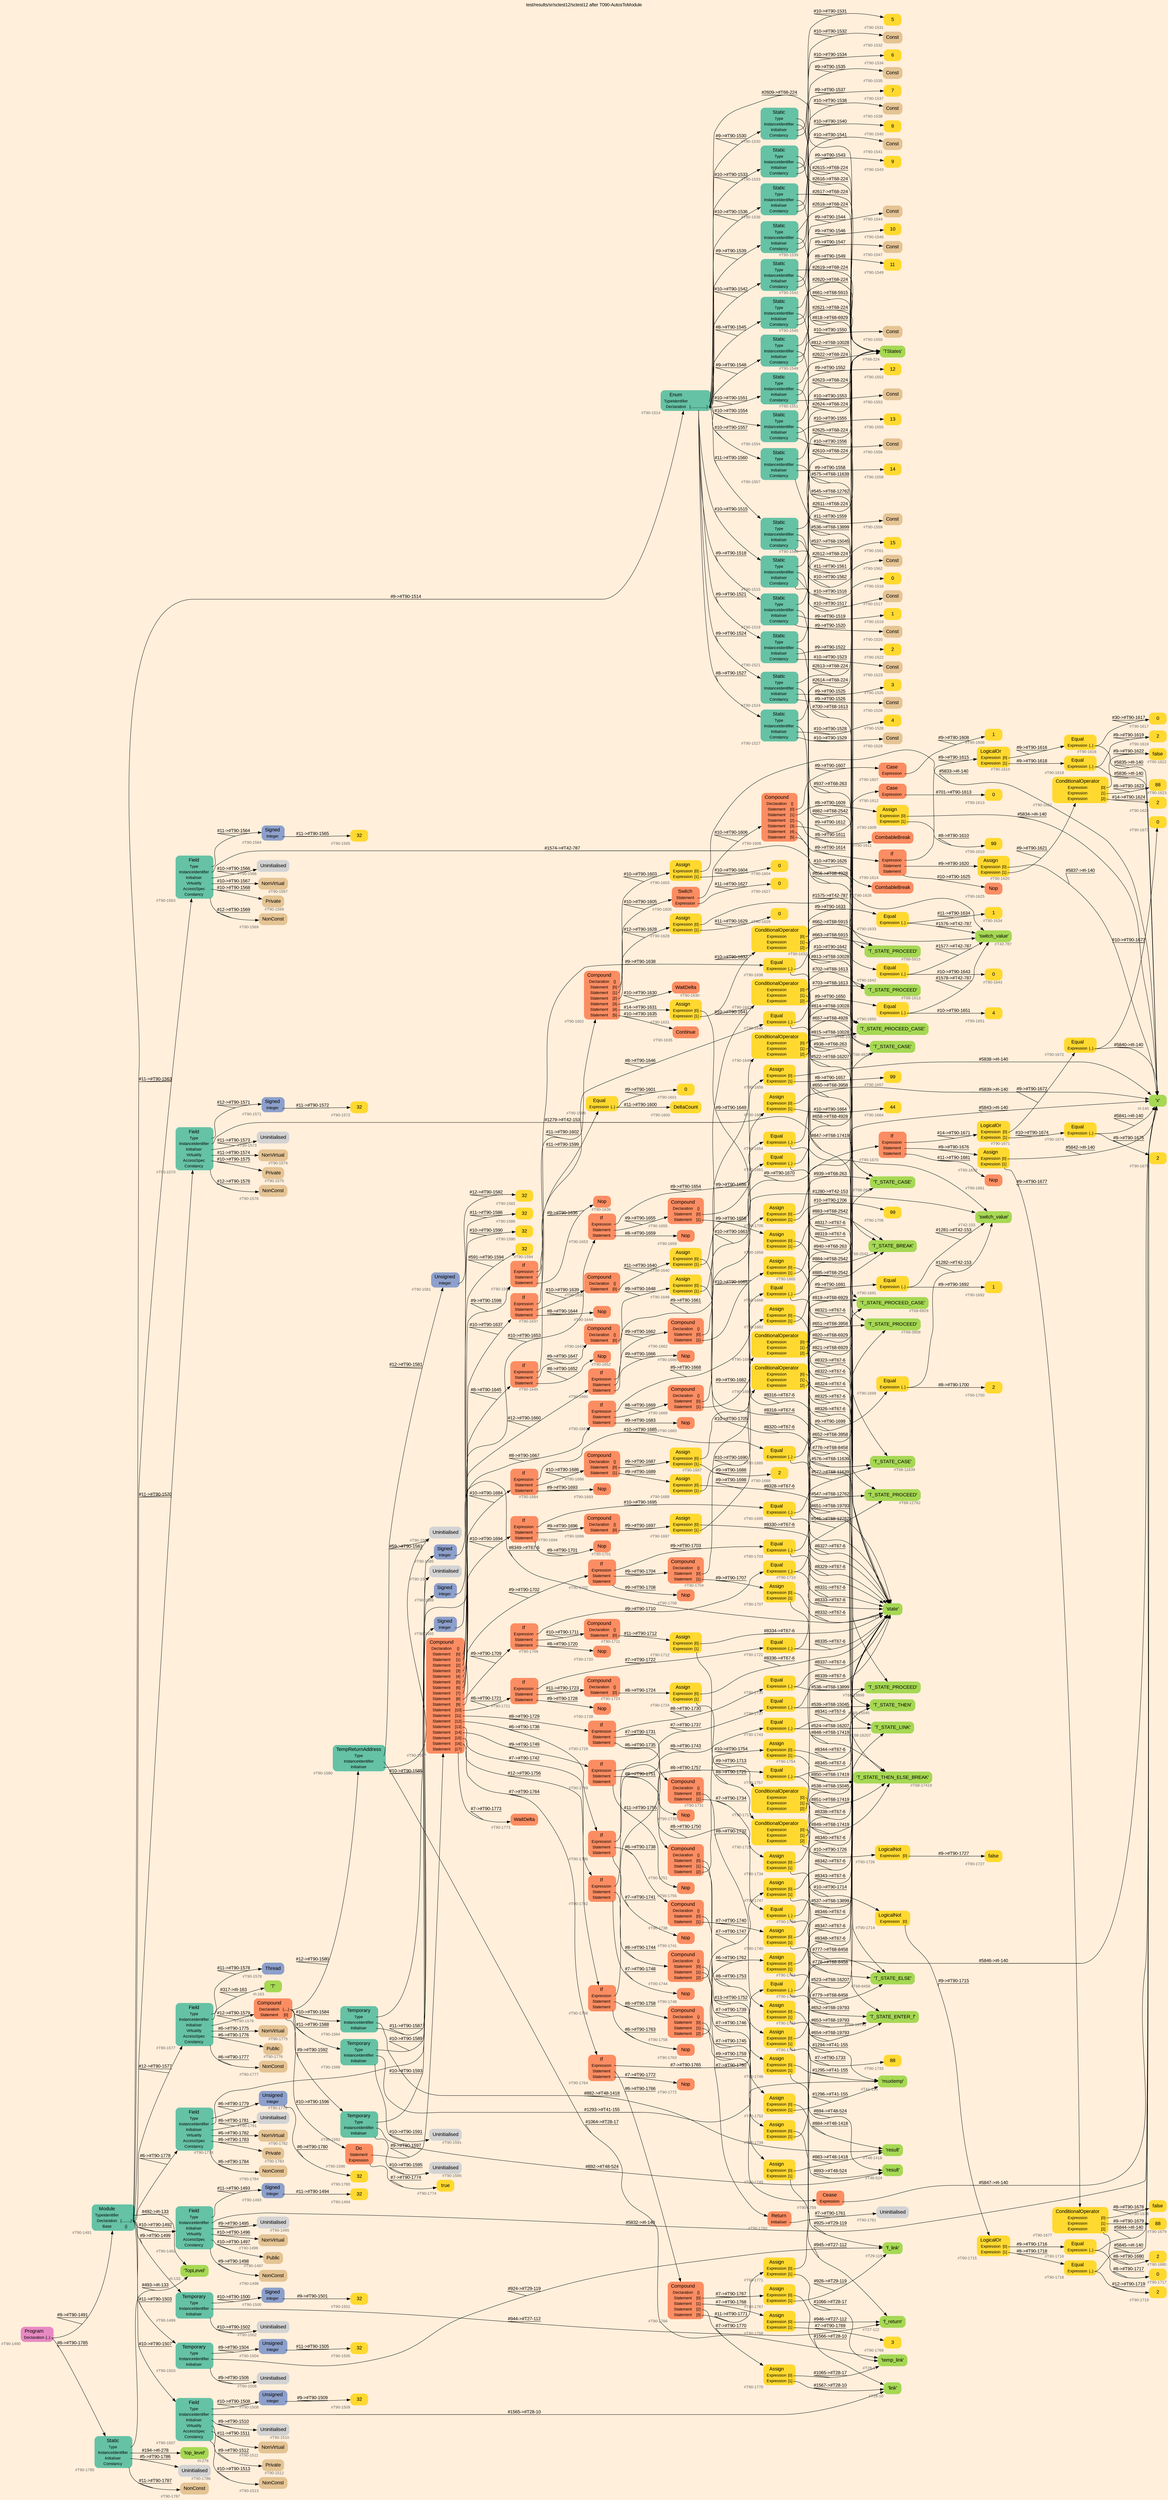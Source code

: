 digraph "test/results/sr/sctest12/sctest12 after T090-AutosToModule" {
label = "test/results/sr/sctest12/sctest12 after T090-AutosToModule"
labelloc = t
graph [
    rankdir = "LR"
    ranksep = 0.3
    bgcolor = antiquewhite1
    color = black
    fontcolor = black
    fontname = "Arial"
];
node [
    fontname = "Arial"
];
edge [
    fontname = "Arial"
];

// -------------------- node figure --------------------
// -------- block #T90-1490 ----------
"#T90-1490" [
    fillcolor = "/set28/4"
    xlabel = "#T90-1490"
    fontsize = "12"
    fontcolor = grey40
    shape = "plaintext"
    label = <<TABLE BORDER="0" CELLBORDER="0" CELLSPACING="0">
     <TR><TD><FONT COLOR="black" POINT-SIZE="15">Program</FONT></TD></TR>
     <TR><TD><FONT COLOR="black" POINT-SIZE="12">Declaration</FONT></TD><TD PORT="port0"><FONT COLOR="black" POINT-SIZE="12">{..}</FONT></TD></TR>
    </TABLE>>
    style = "rounded,filled"
];

// -------- block #T90-1491 ----------
"#T90-1491" [
    fillcolor = "/set28/1"
    xlabel = "#T90-1491"
    fontsize = "12"
    fontcolor = grey40
    shape = "plaintext"
    label = <<TABLE BORDER="0" CELLBORDER="0" CELLSPACING="0">
     <TR><TD><FONT COLOR="black" POINT-SIZE="15">Module</FONT></TD></TR>
     <TR><TD><FONT COLOR="black" POINT-SIZE="12">TypeIdentifier</FONT></TD><TD PORT="port0"></TD></TR>
     <TR><TD><FONT COLOR="black" POINT-SIZE="12">Declaration</FONT></TD><TD PORT="port1"><FONT COLOR="black" POINT-SIZE="12">{.........}</FONT></TD></TR>
     <TR><TD><FONT COLOR="black" POINT-SIZE="12">Base</FONT></TD><TD PORT="port2"><FONT COLOR="black" POINT-SIZE="12">{}</FONT></TD></TR>
    </TABLE>>
    style = "rounded,filled"
];

// -------- block #I-133 ----------
"#I-133" [
    fillcolor = "/set28/5"
    xlabel = "#I-133"
    fontsize = "12"
    fontcolor = grey40
    shape = "plaintext"
    label = <<TABLE BORDER="0" CELLBORDER="0" CELLSPACING="0">
     <TR><TD><FONT COLOR="black" POINT-SIZE="15">'TopLevel'</FONT></TD></TR>
    </TABLE>>
    style = "rounded,filled"
];

// -------- block #T90-1492 ----------
"#T90-1492" [
    fillcolor = "/set28/1"
    xlabel = "#T90-1492"
    fontsize = "12"
    fontcolor = grey40
    shape = "plaintext"
    label = <<TABLE BORDER="0" CELLBORDER="0" CELLSPACING="0">
     <TR><TD><FONT COLOR="black" POINT-SIZE="15">Field</FONT></TD></TR>
     <TR><TD><FONT COLOR="black" POINT-SIZE="12">Type</FONT></TD><TD PORT="port0"></TD></TR>
     <TR><TD><FONT COLOR="black" POINT-SIZE="12">InstanceIdentifier</FONT></TD><TD PORT="port1"></TD></TR>
     <TR><TD><FONT COLOR="black" POINT-SIZE="12">Initialiser</FONT></TD><TD PORT="port2"></TD></TR>
     <TR><TD><FONT COLOR="black" POINT-SIZE="12">Virtuality</FONT></TD><TD PORT="port3"></TD></TR>
     <TR><TD><FONT COLOR="black" POINT-SIZE="12">AccessSpec</FONT></TD><TD PORT="port4"></TD></TR>
     <TR><TD><FONT COLOR="black" POINT-SIZE="12">Constancy</FONT></TD><TD PORT="port5"></TD></TR>
    </TABLE>>
    style = "rounded,filled"
];

// -------- block #T90-1493 ----------
"#T90-1493" [
    fillcolor = "/set28/3"
    xlabel = "#T90-1493"
    fontsize = "12"
    fontcolor = grey40
    shape = "plaintext"
    label = <<TABLE BORDER="0" CELLBORDER="0" CELLSPACING="0">
     <TR><TD><FONT COLOR="black" POINT-SIZE="15">Signed</FONT></TD></TR>
     <TR><TD><FONT COLOR="black" POINT-SIZE="12">Integer</FONT></TD><TD PORT="port0"></TD></TR>
    </TABLE>>
    style = "rounded,filled"
];

// -------- block #T90-1494 ----------
"#T90-1494" [
    fillcolor = "/set28/6"
    xlabel = "#T90-1494"
    fontsize = "12"
    fontcolor = grey40
    shape = "plaintext"
    label = <<TABLE BORDER="0" CELLBORDER="0" CELLSPACING="0">
     <TR><TD><FONT COLOR="black" POINT-SIZE="15">32</FONT></TD></TR>
    </TABLE>>
    style = "rounded,filled"
];

// -------- block #I-140 ----------
"#I-140" [
    fillcolor = "/set28/5"
    xlabel = "#I-140"
    fontsize = "12"
    fontcolor = grey40
    shape = "plaintext"
    label = <<TABLE BORDER="0" CELLBORDER="0" CELLSPACING="0">
     <TR><TD><FONT COLOR="black" POINT-SIZE="15">'x'</FONT></TD></TR>
    </TABLE>>
    style = "rounded,filled"
];

// -------- block #T90-1495 ----------
"#T90-1495" [
    xlabel = "#T90-1495"
    fontsize = "12"
    fontcolor = grey40
    shape = "plaintext"
    label = <<TABLE BORDER="0" CELLBORDER="0" CELLSPACING="0">
     <TR><TD><FONT COLOR="black" POINT-SIZE="15">Uninitialised</FONT></TD></TR>
    </TABLE>>
    style = "rounded,filled"
];

// -------- block #T90-1496 ----------
"#T90-1496" [
    fillcolor = "/set28/7"
    xlabel = "#T90-1496"
    fontsize = "12"
    fontcolor = grey40
    shape = "plaintext"
    label = <<TABLE BORDER="0" CELLBORDER="0" CELLSPACING="0">
     <TR><TD><FONT COLOR="black" POINT-SIZE="15">NonVirtual</FONT></TD></TR>
    </TABLE>>
    style = "rounded,filled"
];

// -------- block #T90-1497 ----------
"#T90-1497" [
    fillcolor = "/set28/7"
    xlabel = "#T90-1497"
    fontsize = "12"
    fontcolor = grey40
    shape = "plaintext"
    label = <<TABLE BORDER="0" CELLBORDER="0" CELLSPACING="0">
     <TR><TD><FONT COLOR="black" POINT-SIZE="15">Public</FONT></TD></TR>
    </TABLE>>
    style = "rounded,filled"
];

// -------- block #T90-1498 ----------
"#T90-1498" [
    fillcolor = "/set28/7"
    xlabel = "#T90-1498"
    fontsize = "12"
    fontcolor = grey40
    shape = "plaintext"
    label = <<TABLE BORDER="0" CELLBORDER="0" CELLSPACING="0">
     <TR><TD><FONT COLOR="black" POINT-SIZE="15">NonConst</FONT></TD></TR>
    </TABLE>>
    style = "rounded,filled"
];

// -------- block #T90-1499 ----------
"#T90-1499" [
    fillcolor = "/set28/1"
    xlabel = "#T90-1499"
    fontsize = "12"
    fontcolor = grey40
    shape = "plaintext"
    label = <<TABLE BORDER="0" CELLBORDER="0" CELLSPACING="0">
     <TR><TD><FONT COLOR="black" POINT-SIZE="15">Temporary</FONT></TD></TR>
     <TR><TD><FONT COLOR="black" POINT-SIZE="12">Type</FONT></TD><TD PORT="port0"></TD></TR>
     <TR><TD><FONT COLOR="black" POINT-SIZE="12">InstanceIdentifier</FONT></TD><TD PORT="port1"></TD></TR>
     <TR><TD><FONT COLOR="black" POINT-SIZE="12">Initialiser</FONT></TD><TD PORT="port2"></TD></TR>
    </TABLE>>
    style = "rounded,filled"
];

// -------- block #T90-1500 ----------
"#T90-1500" [
    fillcolor = "/set28/3"
    xlabel = "#T90-1500"
    fontsize = "12"
    fontcolor = grey40
    shape = "plaintext"
    label = <<TABLE BORDER="0" CELLBORDER="0" CELLSPACING="0">
     <TR><TD><FONT COLOR="black" POINT-SIZE="15">Signed</FONT></TD></TR>
     <TR><TD><FONT COLOR="black" POINT-SIZE="12">Integer</FONT></TD><TD PORT="port0"></TD></TR>
    </TABLE>>
    style = "rounded,filled"
];

// -------- block #T90-1501 ----------
"#T90-1501" [
    fillcolor = "/set28/6"
    xlabel = "#T90-1501"
    fontsize = "12"
    fontcolor = grey40
    shape = "plaintext"
    label = <<TABLE BORDER="0" CELLBORDER="0" CELLSPACING="0">
     <TR><TD><FONT COLOR="black" POINT-SIZE="15">32</FONT></TD></TR>
    </TABLE>>
    style = "rounded,filled"
];

// -------- block #T27-112 ----------
"#T27-112" [
    fillcolor = "/set28/5"
    xlabel = "#T27-112"
    fontsize = "12"
    fontcolor = grey40
    shape = "plaintext"
    label = <<TABLE BORDER="0" CELLBORDER="0" CELLSPACING="0">
     <TR><TD><FONT COLOR="black" POINT-SIZE="15">'f_return'</FONT></TD></TR>
    </TABLE>>
    style = "rounded,filled"
];

// -------- block #T90-1502 ----------
"#T90-1502" [
    xlabel = "#T90-1502"
    fontsize = "12"
    fontcolor = grey40
    shape = "plaintext"
    label = <<TABLE BORDER="0" CELLBORDER="0" CELLSPACING="0">
     <TR><TD><FONT COLOR="black" POINT-SIZE="15">Uninitialised</FONT></TD></TR>
    </TABLE>>
    style = "rounded,filled"
];

// -------- block #T90-1503 ----------
"#T90-1503" [
    fillcolor = "/set28/1"
    xlabel = "#T90-1503"
    fontsize = "12"
    fontcolor = grey40
    shape = "plaintext"
    label = <<TABLE BORDER="0" CELLBORDER="0" CELLSPACING="0">
     <TR><TD><FONT COLOR="black" POINT-SIZE="15">Temporary</FONT></TD></TR>
     <TR><TD><FONT COLOR="black" POINT-SIZE="12">Type</FONT></TD><TD PORT="port0"></TD></TR>
     <TR><TD><FONT COLOR="black" POINT-SIZE="12">InstanceIdentifier</FONT></TD><TD PORT="port1"></TD></TR>
     <TR><TD><FONT COLOR="black" POINT-SIZE="12">Initialiser</FONT></TD><TD PORT="port2"></TD></TR>
    </TABLE>>
    style = "rounded,filled"
];

// -------- block #T90-1504 ----------
"#T90-1504" [
    fillcolor = "/set28/3"
    xlabel = "#T90-1504"
    fontsize = "12"
    fontcolor = grey40
    shape = "plaintext"
    label = <<TABLE BORDER="0" CELLBORDER="0" CELLSPACING="0">
     <TR><TD><FONT COLOR="black" POINT-SIZE="15">Unsigned</FONT></TD></TR>
     <TR><TD><FONT COLOR="black" POINT-SIZE="12">Integer</FONT></TD><TD PORT="port0"></TD></TR>
    </TABLE>>
    style = "rounded,filled"
];

// -------- block #T90-1505 ----------
"#T90-1505" [
    fillcolor = "/set28/6"
    xlabel = "#T90-1505"
    fontsize = "12"
    fontcolor = grey40
    shape = "plaintext"
    label = <<TABLE BORDER="0" CELLBORDER="0" CELLSPACING="0">
     <TR><TD><FONT COLOR="black" POINT-SIZE="15">32</FONT></TD></TR>
    </TABLE>>
    style = "rounded,filled"
];

// -------- block #T29-119 ----------
"#T29-119" [
    fillcolor = "/set28/5"
    xlabel = "#T29-119"
    fontsize = "12"
    fontcolor = grey40
    shape = "plaintext"
    label = <<TABLE BORDER="0" CELLBORDER="0" CELLSPACING="0">
     <TR><TD><FONT COLOR="black" POINT-SIZE="15">'f_link'</FONT></TD></TR>
    </TABLE>>
    style = "rounded,filled"
];

// -------- block #T90-1506 ----------
"#T90-1506" [
    xlabel = "#T90-1506"
    fontsize = "12"
    fontcolor = grey40
    shape = "plaintext"
    label = <<TABLE BORDER="0" CELLBORDER="0" CELLSPACING="0">
     <TR><TD><FONT COLOR="black" POINT-SIZE="15">Uninitialised</FONT></TD></TR>
    </TABLE>>
    style = "rounded,filled"
];

// -------- block #T90-1507 ----------
"#T90-1507" [
    fillcolor = "/set28/1"
    xlabel = "#T90-1507"
    fontsize = "12"
    fontcolor = grey40
    shape = "plaintext"
    label = <<TABLE BORDER="0" CELLBORDER="0" CELLSPACING="0">
     <TR><TD><FONT COLOR="black" POINT-SIZE="15">Field</FONT></TD></TR>
     <TR><TD><FONT COLOR="black" POINT-SIZE="12">Type</FONT></TD><TD PORT="port0"></TD></TR>
     <TR><TD><FONT COLOR="black" POINT-SIZE="12">InstanceIdentifier</FONT></TD><TD PORT="port1"></TD></TR>
     <TR><TD><FONT COLOR="black" POINT-SIZE="12">Initialiser</FONT></TD><TD PORT="port2"></TD></TR>
     <TR><TD><FONT COLOR="black" POINT-SIZE="12">Virtuality</FONT></TD><TD PORT="port3"></TD></TR>
     <TR><TD><FONT COLOR="black" POINT-SIZE="12">AccessSpec</FONT></TD><TD PORT="port4"></TD></TR>
     <TR><TD><FONT COLOR="black" POINT-SIZE="12">Constancy</FONT></TD><TD PORT="port5"></TD></TR>
    </TABLE>>
    style = "rounded,filled"
];

// -------- block #T90-1508 ----------
"#T90-1508" [
    fillcolor = "/set28/3"
    xlabel = "#T90-1508"
    fontsize = "12"
    fontcolor = grey40
    shape = "plaintext"
    label = <<TABLE BORDER="0" CELLBORDER="0" CELLSPACING="0">
     <TR><TD><FONT COLOR="black" POINT-SIZE="15">Unsigned</FONT></TD></TR>
     <TR><TD><FONT COLOR="black" POINT-SIZE="12">Integer</FONT></TD><TD PORT="port0"></TD></TR>
    </TABLE>>
    style = "rounded,filled"
];

// -------- block #T90-1509 ----------
"#T90-1509" [
    fillcolor = "/set28/6"
    xlabel = "#T90-1509"
    fontsize = "12"
    fontcolor = grey40
    shape = "plaintext"
    label = <<TABLE BORDER="0" CELLBORDER="0" CELLSPACING="0">
     <TR><TD><FONT COLOR="black" POINT-SIZE="15">32</FONT></TD></TR>
    </TABLE>>
    style = "rounded,filled"
];

// -------- block #T28-10 ----------
"#T28-10" [
    fillcolor = "/set28/5"
    xlabel = "#T28-10"
    fontsize = "12"
    fontcolor = grey40
    shape = "plaintext"
    label = <<TABLE BORDER="0" CELLBORDER="0" CELLSPACING="0">
     <TR><TD><FONT COLOR="black" POINT-SIZE="15">'link'</FONT></TD></TR>
    </TABLE>>
    style = "rounded,filled"
];

// -------- block #T90-1510 ----------
"#T90-1510" [
    xlabel = "#T90-1510"
    fontsize = "12"
    fontcolor = grey40
    shape = "plaintext"
    label = <<TABLE BORDER="0" CELLBORDER="0" CELLSPACING="0">
     <TR><TD><FONT COLOR="black" POINT-SIZE="15">Uninitialised</FONT></TD></TR>
    </TABLE>>
    style = "rounded,filled"
];

// -------- block #T90-1511 ----------
"#T90-1511" [
    fillcolor = "/set28/7"
    xlabel = "#T90-1511"
    fontsize = "12"
    fontcolor = grey40
    shape = "plaintext"
    label = <<TABLE BORDER="0" CELLBORDER="0" CELLSPACING="0">
     <TR><TD><FONT COLOR="black" POINT-SIZE="15">NonVirtual</FONT></TD></TR>
    </TABLE>>
    style = "rounded,filled"
];

// -------- block #T90-1512 ----------
"#T90-1512" [
    fillcolor = "/set28/7"
    xlabel = "#T90-1512"
    fontsize = "12"
    fontcolor = grey40
    shape = "plaintext"
    label = <<TABLE BORDER="0" CELLBORDER="0" CELLSPACING="0">
     <TR><TD><FONT COLOR="black" POINT-SIZE="15">Private</FONT></TD></TR>
    </TABLE>>
    style = "rounded,filled"
];

// -------- block #T90-1513 ----------
"#T90-1513" [
    fillcolor = "/set28/7"
    xlabel = "#T90-1513"
    fontsize = "12"
    fontcolor = grey40
    shape = "plaintext"
    label = <<TABLE BORDER="0" CELLBORDER="0" CELLSPACING="0">
     <TR><TD><FONT COLOR="black" POINT-SIZE="15">NonConst</FONT></TD></TR>
    </TABLE>>
    style = "rounded,filled"
];

// -------- block #T90-1514 ----------
"#T90-1514" [
    fillcolor = "/set28/1"
    xlabel = "#T90-1514"
    fontsize = "12"
    fontcolor = grey40
    shape = "plaintext"
    label = <<TABLE BORDER="0" CELLBORDER="0" CELLSPACING="0">
     <TR><TD><FONT COLOR="black" POINT-SIZE="15">Enum</FONT></TD></TR>
     <TR><TD><FONT COLOR="black" POINT-SIZE="12">TypeIdentifier</FONT></TD><TD PORT="port0"></TD></TR>
     <TR><TD><FONT COLOR="black" POINT-SIZE="12">Declaration</FONT></TD><TD PORT="port1"><FONT COLOR="black" POINT-SIZE="12">{................}</FONT></TD></TR>
    </TABLE>>
    style = "rounded,filled"
];

// -------- block #T68-224 ----------
"#T68-224" [
    fillcolor = "/set28/5"
    xlabel = "#T68-224"
    fontsize = "12"
    fontcolor = grey40
    shape = "plaintext"
    label = <<TABLE BORDER="0" CELLBORDER="0" CELLSPACING="0">
     <TR><TD><FONT COLOR="black" POINT-SIZE="15">'TStates'</FONT></TD></TR>
    </TABLE>>
    style = "rounded,filled"
];

// -------- block #T90-1515 ----------
"#T90-1515" [
    fillcolor = "/set28/1"
    xlabel = "#T90-1515"
    fontsize = "12"
    fontcolor = grey40
    shape = "plaintext"
    label = <<TABLE BORDER="0" CELLBORDER="0" CELLSPACING="0">
     <TR><TD><FONT COLOR="black" POINT-SIZE="15">Static</FONT></TD></TR>
     <TR><TD><FONT COLOR="black" POINT-SIZE="12">Type</FONT></TD><TD PORT="port0"></TD></TR>
     <TR><TD><FONT COLOR="black" POINT-SIZE="12">InstanceIdentifier</FONT></TD><TD PORT="port1"></TD></TR>
     <TR><TD><FONT COLOR="black" POINT-SIZE="12">Initialiser</FONT></TD><TD PORT="port2"></TD></TR>
     <TR><TD><FONT COLOR="black" POINT-SIZE="12">Constancy</FONT></TD><TD PORT="port3"></TD></TR>
    </TABLE>>
    style = "rounded,filled"
];

// -------- block #T68-263 ----------
"#T68-263" [
    fillcolor = "/set28/5"
    xlabel = "#T68-263"
    fontsize = "12"
    fontcolor = grey40
    shape = "plaintext"
    label = <<TABLE BORDER="0" CELLBORDER="0" CELLSPACING="0">
     <TR><TD><FONT COLOR="black" POINT-SIZE="15">'T_STATE_CASE'</FONT></TD></TR>
    </TABLE>>
    style = "rounded,filled"
];

// -------- block #T90-1516 ----------
"#T90-1516" [
    fillcolor = "/set28/6"
    xlabel = "#T90-1516"
    fontsize = "12"
    fontcolor = grey40
    shape = "plaintext"
    label = <<TABLE BORDER="0" CELLBORDER="0" CELLSPACING="0">
     <TR><TD><FONT COLOR="black" POINT-SIZE="15">0</FONT></TD></TR>
    </TABLE>>
    style = "rounded,filled"
];

// -------- block #T90-1517 ----------
"#T90-1517" [
    fillcolor = "/set28/7"
    xlabel = "#T90-1517"
    fontsize = "12"
    fontcolor = grey40
    shape = "plaintext"
    label = <<TABLE BORDER="0" CELLBORDER="0" CELLSPACING="0">
     <TR><TD><FONT COLOR="black" POINT-SIZE="15">Const</FONT></TD></TR>
    </TABLE>>
    style = "rounded,filled"
];

// -------- block #T90-1518 ----------
"#T90-1518" [
    fillcolor = "/set28/1"
    xlabel = "#T90-1518"
    fontsize = "12"
    fontcolor = grey40
    shape = "plaintext"
    label = <<TABLE BORDER="0" CELLBORDER="0" CELLSPACING="0">
     <TR><TD><FONT COLOR="black" POINT-SIZE="15">Static</FONT></TD></TR>
     <TR><TD><FONT COLOR="black" POINT-SIZE="12">Type</FONT></TD><TD PORT="port0"></TD></TR>
     <TR><TD><FONT COLOR="black" POINT-SIZE="12">InstanceIdentifier</FONT></TD><TD PORT="port1"></TD></TR>
     <TR><TD><FONT COLOR="black" POINT-SIZE="12">Initialiser</FONT></TD><TD PORT="port2"></TD></TR>
     <TR><TD><FONT COLOR="black" POINT-SIZE="12">Constancy</FONT></TD><TD PORT="port3"></TD></TR>
    </TABLE>>
    style = "rounded,filled"
];

// -------- block #T68-1613 ----------
"#T68-1613" [
    fillcolor = "/set28/5"
    xlabel = "#T68-1613"
    fontsize = "12"
    fontcolor = grey40
    shape = "plaintext"
    label = <<TABLE BORDER="0" CELLBORDER="0" CELLSPACING="0">
     <TR><TD><FONT COLOR="black" POINT-SIZE="15">'T_STATE_PROCEED'</FONT></TD></TR>
    </TABLE>>
    style = "rounded,filled"
];

// -------- block #T90-1519 ----------
"#T90-1519" [
    fillcolor = "/set28/6"
    xlabel = "#T90-1519"
    fontsize = "12"
    fontcolor = grey40
    shape = "plaintext"
    label = <<TABLE BORDER="0" CELLBORDER="0" CELLSPACING="0">
     <TR><TD><FONT COLOR="black" POINT-SIZE="15">1</FONT></TD></TR>
    </TABLE>>
    style = "rounded,filled"
];

// -------- block #T90-1520 ----------
"#T90-1520" [
    fillcolor = "/set28/7"
    xlabel = "#T90-1520"
    fontsize = "12"
    fontcolor = grey40
    shape = "plaintext"
    label = <<TABLE BORDER="0" CELLBORDER="0" CELLSPACING="0">
     <TR><TD><FONT COLOR="black" POINT-SIZE="15">Const</FONT></TD></TR>
    </TABLE>>
    style = "rounded,filled"
];

// -------- block #T90-1521 ----------
"#T90-1521" [
    fillcolor = "/set28/1"
    xlabel = "#T90-1521"
    fontsize = "12"
    fontcolor = grey40
    shape = "plaintext"
    label = <<TABLE BORDER="0" CELLBORDER="0" CELLSPACING="0">
     <TR><TD><FONT COLOR="black" POINT-SIZE="15">Static</FONT></TD></TR>
     <TR><TD><FONT COLOR="black" POINT-SIZE="12">Type</FONT></TD><TD PORT="port0"></TD></TR>
     <TR><TD><FONT COLOR="black" POINT-SIZE="12">InstanceIdentifier</FONT></TD><TD PORT="port1"></TD></TR>
     <TR><TD><FONT COLOR="black" POINT-SIZE="12">Initialiser</FONT></TD><TD PORT="port2"></TD></TR>
     <TR><TD><FONT COLOR="black" POINT-SIZE="12">Constancy</FONT></TD><TD PORT="port3"></TD></TR>
    </TABLE>>
    style = "rounded,filled"
];

// -------- block #T68-2542 ----------
"#T68-2542" [
    fillcolor = "/set28/5"
    xlabel = "#T68-2542"
    fontsize = "12"
    fontcolor = grey40
    shape = "plaintext"
    label = <<TABLE BORDER="0" CELLBORDER="0" CELLSPACING="0">
     <TR><TD><FONT COLOR="black" POINT-SIZE="15">'T_STATE_BREAK'</FONT></TD></TR>
    </TABLE>>
    style = "rounded,filled"
];

// -------- block #T90-1522 ----------
"#T90-1522" [
    fillcolor = "/set28/6"
    xlabel = "#T90-1522"
    fontsize = "12"
    fontcolor = grey40
    shape = "plaintext"
    label = <<TABLE BORDER="0" CELLBORDER="0" CELLSPACING="0">
     <TR><TD><FONT COLOR="black" POINT-SIZE="15">2</FONT></TD></TR>
    </TABLE>>
    style = "rounded,filled"
];

// -------- block #T90-1523 ----------
"#T90-1523" [
    fillcolor = "/set28/7"
    xlabel = "#T90-1523"
    fontsize = "12"
    fontcolor = grey40
    shape = "plaintext"
    label = <<TABLE BORDER="0" CELLBORDER="0" CELLSPACING="0">
     <TR><TD><FONT COLOR="black" POINT-SIZE="15">Const</FONT></TD></TR>
    </TABLE>>
    style = "rounded,filled"
];

// -------- block #T90-1524 ----------
"#T90-1524" [
    fillcolor = "/set28/1"
    xlabel = "#T90-1524"
    fontsize = "12"
    fontcolor = grey40
    shape = "plaintext"
    label = <<TABLE BORDER="0" CELLBORDER="0" CELLSPACING="0">
     <TR><TD><FONT COLOR="black" POINT-SIZE="15">Static</FONT></TD></TR>
     <TR><TD><FONT COLOR="black" POINT-SIZE="12">Type</FONT></TD><TD PORT="port0"></TD></TR>
     <TR><TD><FONT COLOR="black" POINT-SIZE="12">InstanceIdentifier</FONT></TD><TD PORT="port1"></TD></TR>
     <TR><TD><FONT COLOR="black" POINT-SIZE="12">Initialiser</FONT></TD><TD PORT="port2"></TD></TR>
     <TR><TD><FONT COLOR="black" POINT-SIZE="12">Constancy</FONT></TD><TD PORT="port3"></TD></TR>
    </TABLE>>
    style = "rounded,filled"
];

// -------- block #T68-3958 ----------
"#T68-3958" [
    fillcolor = "/set28/5"
    xlabel = "#T68-3958"
    fontsize = "12"
    fontcolor = grey40
    shape = "plaintext"
    label = <<TABLE BORDER="0" CELLBORDER="0" CELLSPACING="0">
     <TR><TD><FONT COLOR="black" POINT-SIZE="15">'T_STATE_PROCEED'</FONT></TD></TR>
    </TABLE>>
    style = "rounded,filled"
];

// -------- block #T90-1525 ----------
"#T90-1525" [
    fillcolor = "/set28/6"
    xlabel = "#T90-1525"
    fontsize = "12"
    fontcolor = grey40
    shape = "plaintext"
    label = <<TABLE BORDER="0" CELLBORDER="0" CELLSPACING="0">
     <TR><TD><FONT COLOR="black" POINT-SIZE="15">3</FONT></TD></TR>
    </TABLE>>
    style = "rounded,filled"
];

// -------- block #T90-1526 ----------
"#T90-1526" [
    fillcolor = "/set28/7"
    xlabel = "#T90-1526"
    fontsize = "12"
    fontcolor = grey40
    shape = "plaintext"
    label = <<TABLE BORDER="0" CELLBORDER="0" CELLSPACING="0">
     <TR><TD><FONT COLOR="black" POINT-SIZE="15">Const</FONT></TD></TR>
    </TABLE>>
    style = "rounded,filled"
];

// -------- block #T90-1527 ----------
"#T90-1527" [
    fillcolor = "/set28/1"
    xlabel = "#T90-1527"
    fontsize = "12"
    fontcolor = grey40
    shape = "plaintext"
    label = <<TABLE BORDER="0" CELLBORDER="0" CELLSPACING="0">
     <TR><TD><FONT COLOR="black" POINT-SIZE="15">Static</FONT></TD></TR>
     <TR><TD><FONT COLOR="black" POINT-SIZE="12">Type</FONT></TD><TD PORT="port0"></TD></TR>
     <TR><TD><FONT COLOR="black" POINT-SIZE="12">InstanceIdentifier</FONT></TD><TD PORT="port1"></TD></TR>
     <TR><TD><FONT COLOR="black" POINT-SIZE="12">Initialiser</FONT></TD><TD PORT="port2"></TD></TR>
     <TR><TD><FONT COLOR="black" POINT-SIZE="12">Constancy</FONT></TD><TD PORT="port3"></TD></TR>
    </TABLE>>
    style = "rounded,filled"
];

// -------- block #T68-4928 ----------
"#T68-4928" [
    fillcolor = "/set28/5"
    xlabel = "#T68-4928"
    fontsize = "12"
    fontcolor = grey40
    shape = "plaintext"
    label = <<TABLE BORDER="0" CELLBORDER="0" CELLSPACING="0">
     <TR><TD><FONT COLOR="black" POINT-SIZE="15">'T_STATE_CASE'</FONT></TD></TR>
    </TABLE>>
    style = "rounded,filled"
];

// -------- block #T90-1528 ----------
"#T90-1528" [
    fillcolor = "/set28/6"
    xlabel = "#T90-1528"
    fontsize = "12"
    fontcolor = grey40
    shape = "plaintext"
    label = <<TABLE BORDER="0" CELLBORDER="0" CELLSPACING="0">
     <TR><TD><FONT COLOR="black" POINT-SIZE="15">4</FONT></TD></TR>
    </TABLE>>
    style = "rounded,filled"
];

// -------- block #T90-1529 ----------
"#T90-1529" [
    fillcolor = "/set28/7"
    xlabel = "#T90-1529"
    fontsize = "12"
    fontcolor = grey40
    shape = "plaintext"
    label = <<TABLE BORDER="0" CELLBORDER="0" CELLSPACING="0">
     <TR><TD><FONT COLOR="black" POINT-SIZE="15">Const</FONT></TD></TR>
    </TABLE>>
    style = "rounded,filled"
];

// -------- block #T90-1530 ----------
"#T90-1530" [
    fillcolor = "/set28/1"
    xlabel = "#T90-1530"
    fontsize = "12"
    fontcolor = grey40
    shape = "plaintext"
    label = <<TABLE BORDER="0" CELLBORDER="0" CELLSPACING="0">
     <TR><TD><FONT COLOR="black" POINT-SIZE="15">Static</FONT></TD></TR>
     <TR><TD><FONT COLOR="black" POINT-SIZE="12">Type</FONT></TD><TD PORT="port0"></TD></TR>
     <TR><TD><FONT COLOR="black" POINT-SIZE="12">InstanceIdentifier</FONT></TD><TD PORT="port1"></TD></TR>
     <TR><TD><FONT COLOR="black" POINT-SIZE="12">Initialiser</FONT></TD><TD PORT="port2"></TD></TR>
     <TR><TD><FONT COLOR="black" POINT-SIZE="12">Constancy</FONT></TD><TD PORT="port3"></TD></TR>
    </TABLE>>
    style = "rounded,filled"
];

// -------- block #T68-5915 ----------
"#T68-5915" [
    fillcolor = "/set28/5"
    xlabel = "#T68-5915"
    fontsize = "12"
    fontcolor = grey40
    shape = "plaintext"
    label = <<TABLE BORDER="0" CELLBORDER="0" CELLSPACING="0">
     <TR><TD><FONT COLOR="black" POINT-SIZE="15">'T_STATE_PROCEED'</FONT></TD></TR>
    </TABLE>>
    style = "rounded,filled"
];

// -------- block #T90-1531 ----------
"#T90-1531" [
    fillcolor = "/set28/6"
    xlabel = "#T90-1531"
    fontsize = "12"
    fontcolor = grey40
    shape = "plaintext"
    label = <<TABLE BORDER="0" CELLBORDER="0" CELLSPACING="0">
     <TR><TD><FONT COLOR="black" POINT-SIZE="15">5</FONT></TD></TR>
    </TABLE>>
    style = "rounded,filled"
];

// -------- block #T90-1532 ----------
"#T90-1532" [
    fillcolor = "/set28/7"
    xlabel = "#T90-1532"
    fontsize = "12"
    fontcolor = grey40
    shape = "plaintext"
    label = <<TABLE BORDER="0" CELLBORDER="0" CELLSPACING="0">
     <TR><TD><FONT COLOR="black" POINT-SIZE="15">Const</FONT></TD></TR>
    </TABLE>>
    style = "rounded,filled"
];

// -------- block #T90-1533 ----------
"#T90-1533" [
    fillcolor = "/set28/1"
    xlabel = "#T90-1533"
    fontsize = "12"
    fontcolor = grey40
    shape = "plaintext"
    label = <<TABLE BORDER="0" CELLBORDER="0" CELLSPACING="0">
     <TR><TD><FONT COLOR="black" POINT-SIZE="15">Static</FONT></TD></TR>
     <TR><TD><FONT COLOR="black" POINT-SIZE="12">Type</FONT></TD><TD PORT="port0"></TD></TR>
     <TR><TD><FONT COLOR="black" POINT-SIZE="12">InstanceIdentifier</FONT></TD><TD PORT="port1"></TD></TR>
     <TR><TD><FONT COLOR="black" POINT-SIZE="12">Initialiser</FONT></TD><TD PORT="port2"></TD></TR>
     <TR><TD><FONT COLOR="black" POINT-SIZE="12">Constancy</FONT></TD><TD PORT="port3"></TD></TR>
    </TABLE>>
    style = "rounded,filled"
];

// -------- block #T68-6929 ----------
"#T68-6929" [
    fillcolor = "/set28/5"
    xlabel = "#T68-6929"
    fontsize = "12"
    fontcolor = grey40
    shape = "plaintext"
    label = <<TABLE BORDER="0" CELLBORDER="0" CELLSPACING="0">
     <TR><TD><FONT COLOR="black" POINT-SIZE="15">'T_STATE_PROCEED_CASE'</FONT></TD></TR>
    </TABLE>>
    style = "rounded,filled"
];

// -------- block #T90-1534 ----------
"#T90-1534" [
    fillcolor = "/set28/6"
    xlabel = "#T90-1534"
    fontsize = "12"
    fontcolor = grey40
    shape = "plaintext"
    label = <<TABLE BORDER="0" CELLBORDER="0" CELLSPACING="0">
     <TR><TD><FONT COLOR="black" POINT-SIZE="15">6</FONT></TD></TR>
    </TABLE>>
    style = "rounded,filled"
];

// -------- block #T90-1535 ----------
"#T90-1535" [
    fillcolor = "/set28/7"
    xlabel = "#T90-1535"
    fontsize = "12"
    fontcolor = grey40
    shape = "plaintext"
    label = <<TABLE BORDER="0" CELLBORDER="0" CELLSPACING="0">
     <TR><TD><FONT COLOR="black" POINT-SIZE="15">Const</FONT></TD></TR>
    </TABLE>>
    style = "rounded,filled"
];

// -------- block #T90-1536 ----------
"#T90-1536" [
    fillcolor = "/set28/1"
    xlabel = "#T90-1536"
    fontsize = "12"
    fontcolor = grey40
    shape = "plaintext"
    label = <<TABLE BORDER="0" CELLBORDER="0" CELLSPACING="0">
     <TR><TD><FONT COLOR="black" POINT-SIZE="15">Static</FONT></TD></TR>
     <TR><TD><FONT COLOR="black" POINT-SIZE="12">Type</FONT></TD><TD PORT="port0"></TD></TR>
     <TR><TD><FONT COLOR="black" POINT-SIZE="12">InstanceIdentifier</FONT></TD><TD PORT="port1"></TD></TR>
     <TR><TD><FONT COLOR="black" POINT-SIZE="12">Initialiser</FONT></TD><TD PORT="port2"></TD></TR>
     <TR><TD><FONT COLOR="black" POINT-SIZE="12">Constancy</FONT></TD><TD PORT="port3"></TD></TR>
    </TABLE>>
    style = "rounded,filled"
];

// -------- block #T68-8458 ----------
"#T68-8458" [
    fillcolor = "/set28/5"
    xlabel = "#T68-8458"
    fontsize = "12"
    fontcolor = grey40
    shape = "plaintext"
    label = <<TABLE BORDER="0" CELLBORDER="0" CELLSPACING="0">
     <TR><TD><FONT COLOR="black" POINT-SIZE="15">'T_STATE_ELSE'</FONT></TD></TR>
    </TABLE>>
    style = "rounded,filled"
];

// -------- block #T90-1537 ----------
"#T90-1537" [
    fillcolor = "/set28/6"
    xlabel = "#T90-1537"
    fontsize = "12"
    fontcolor = grey40
    shape = "plaintext"
    label = <<TABLE BORDER="0" CELLBORDER="0" CELLSPACING="0">
     <TR><TD><FONT COLOR="black" POINT-SIZE="15">7</FONT></TD></TR>
    </TABLE>>
    style = "rounded,filled"
];

// -------- block #T90-1538 ----------
"#T90-1538" [
    fillcolor = "/set28/7"
    xlabel = "#T90-1538"
    fontsize = "12"
    fontcolor = grey40
    shape = "plaintext"
    label = <<TABLE BORDER="0" CELLBORDER="0" CELLSPACING="0">
     <TR><TD><FONT COLOR="black" POINT-SIZE="15">Const</FONT></TD></TR>
    </TABLE>>
    style = "rounded,filled"
];

// -------- block #T90-1539 ----------
"#T90-1539" [
    fillcolor = "/set28/1"
    xlabel = "#T90-1539"
    fontsize = "12"
    fontcolor = grey40
    shape = "plaintext"
    label = <<TABLE BORDER="0" CELLBORDER="0" CELLSPACING="0">
     <TR><TD><FONT COLOR="black" POINT-SIZE="15">Static</FONT></TD></TR>
     <TR><TD><FONT COLOR="black" POINT-SIZE="12">Type</FONT></TD><TD PORT="port0"></TD></TR>
     <TR><TD><FONT COLOR="black" POINT-SIZE="12">InstanceIdentifier</FONT></TD><TD PORT="port1"></TD></TR>
     <TR><TD><FONT COLOR="black" POINT-SIZE="12">Initialiser</FONT></TD><TD PORT="port2"></TD></TR>
     <TR><TD><FONT COLOR="black" POINT-SIZE="12">Constancy</FONT></TD><TD PORT="port3"></TD></TR>
    </TABLE>>
    style = "rounded,filled"
];

// -------- block #T68-10028 ----------
"#T68-10028" [
    fillcolor = "/set28/5"
    xlabel = "#T68-10028"
    fontsize = "12"
    fontcolor = grey40
    shape = "plaintext"
    label = <<TABLE BORDER="0" CELLBORDER="0" CELLSPACING="0">
     <TR><TD><FONT COLOR="black" POINT-SIZE="15">'T_STATE_PROCEED_CASE'</FONT></TD></TR>
    </TABLE>>
    style = "rounded,filled"
];

// -------- block #T90-1540 ----------
"#T90-1540" [
    fillcolor = "/set28/6"
    xlabel = "#T90-1540"
    fontsize = "12"
    fontcolor = grey40
    shape = "plaintext"
    label = <<TABLE BORDER="0" CELLBORDER="0" CELLSPACING="0">
     <TR><TD><FONT COLOR="black" POINT-SIZE="15">8</FONT></TD></TR>
    </TABLE>>
    style = "rounded,filled"
];

// -------- block #T90-1541 ----------
"#T90-1541" [
    fillcolor = "/set28/7"
    xlabel = "#T90-1541"
    fontsize = "12"
    fontcolor = grey40
    shape = "plaintext"
    label = <<TABLE BORDER="0" CELLBORDER="0" CELLSPACING="0">
     <TR><TD><FONT COLOR="black" POINT-SIZE="15">Const</FONT></TD></TR>
    </TABLE>>
    style = "rounded,filled"
];

// -------- block #T90-1542 ----------
"#T90-1542" [
    fillcolor = "/set28/1"
    xlabel = "#T90-1542"
    fontsize = "12"
    fontcolor = grey40
    shape = "plaintext"
    label = <<TABLE BORDER="0" CELLBORDER="0" CELLSPACING="0">
     <TR><TD><FONT COLOR="black" POINT-SIZE="15">Static</FONT></TD></TR>
     <TR><TD><FONT COLOR="black" POINT-SIZE="12">Type</FONT></TD><TD PORT="port0"></TD></TR>
     <TR><TD><FONT COLOR="black" POINT-SIZE="12">InstanceIdentifier</FONT></TD><TD PORT="port1"></TD></TR>
     <TR><TD><FONT COLOR="black" POINT-SIZE="12">Initialiser</FONT></TD><TD PORT="port2"></TD></TR>
     <TR><TD><FONT COLOR="black" POINT-SIZE="12">Constancy</FONT></TD><TD PORT="port3"></TD></TR>
    </TABLE>>
    style = "rounded,filled"
];

// -------- block #T68-11639 ----------
"#T68-11639" [
    fillcolor = "/set28/5"
    xlabel = "#T68-11639"
    fontsize = "12"
    fontcolor = grey40
    shape = "plaintext"
    label = <<TABLE BORDER="0" CELLBORDER="0" CELLSPACING="0">
     <TR><TD><FONT COLOR="black" POINT-SIZE="15">'T_STATE_CASE'</FONT></TD></TR>
    </TABLE>>
    style = "rounded,filled"
];

// -------- block #T90-1543 ----------
"#T90-1543" [
    fillcolor = "/set28/6"
    xlabel = "#T90-1543"
    fontsize = "12"
    fontcolor = grey40
    shape = "plaintext"
    label = <<TABLE BORDER="0" CELLBORDER="0" CELLSPACING="0">
     <TR><TD><FONT COLOR="black" POINT-SIZE="15">9</FONT></TD></TR>
    </TABLE>>
    style = "rounded,filled"
];

// -------- block #T90-1544 ----------
"#T90-1544" [
    fillcolor = "/set28/7"
    xlabel = "#T90-1544"
    fontsize = "12"
    fontcolor = grey40
    shape = "plaintext"
    label = <<TABLE BORDER="0" CELLBORDER="0" CELLSPACING="0">
     <TR><TD><FONT COLOR="black" POINT-SIZE="15">Const</FONT></TD></TR>
    </TABLE>>
    style = "rounded,filled"
];

// -------- block #T90-1545 ----------
"#T90-1545" [
    fillcolor = "/set28/1"
    xlabel = "#T90-1545"
    fontsize = "12"
    fontcolor = grey40
    shape = "plaintext"
    label = <<TABLE BORDER="0" CELLBORDER="0" CELLSPACING="0">
     <TR><TD><FONT COLOR="black" POINT-SIZE="15">Static</FONT></TD></TR>
     <TR><TD><FONT COLOR="black" POINT-SIZE="12">Type</FONT></TD><TD PORT="port0"></TD></TR>
     <TR><TD><FONT COLOR="black" POINT-SIZE="12">InstanceIdentifier</FONT></TD><TD PORT="port1"></TD></TR>
     <TR><TD><FONT COLOR="black" POINT-SIZE="12">Initialiser</FONT></TD><TD PORT="port2"></TD></TR>
     <TR><TD><FONT COLOR="black" POINT-SIZE="12">Constancy</FONT></TD><TD PORT="port3"></TD></TR>
    </TABLE>>
    style = "rounded,filled"
];

// -------- block #T68-12762 ----------
"#T68-12762" [
    fillcolor = "/set28/5"
    xlabel = "#T68-12762"
    fontsize = "12"
    fontcolor = grey40
    shape = "plaintext"
    label = <<TABLE BORDER="0" CELLBORDER="0" CELLSPACING="0">
     <TR><TD><FONT COLOR="black" POINT-SIZE="15">'T_STATE_PROCEED'</FONT></TD></TR>
    </TABLE>>
    style = "rounded,filled"
];

// -------- block #T90-1546 ----------
"#T90-1546" [
    fillcolor = "/set28/6"
    xlabel = "#T90-1546"
    fontsize = "12"
    fontcolor = grey40
    shape = "plaintext"
    label = <<TABLE BORDER="0" CELLBORDER="0" CELLSPACING="0">
     <TR><TD><FONT COLOR="black" POINT-SIZE="15">10</FONT></TD></TR>
    </TABLE>>
    style = "rounded,filled"
];

// -------- block #T90-1547 ----------
"#T90-1547" [
    fillcolor = "/set28/7"
    xlabel = "#T90-1547"
    fontsize = "12"
    fontcolor = grey40
    shape = "plaintext"
    label = <<TABLE BORDER="0" CELLBORDER="0" CELLSPACING="0">
     <TR><TD><FONT COLOR="black" POINT-SIZE="15">Const</FONT></TD></TR>
    </TABLE>>
    style = "rounded,filled"
];

// -------- block #T90-1548 ----------
"#T90-1548" [
    fillcolor = "/set28/1"
    xlabel = "#T90-1548"
    fontsize = "12"
    fontcolor = grey40
    shape = "plaintext"
    label = <<TABLE BORDER="0" CELLBORDER="0" CELLSPACING="0">
     <TR><TD><FONT COLOR="black" POINT-SIZE="15">Static</FONT></TD></TR>
     <TR><TD><FONT COLOR="black" POINT-SIZE="12">Type</FONT></TD><TD PORT="port0"></TD></TR>
     <TR><TD><FONT COLOR="black" POINT-SIZE="12">InstanceIdentifier</FONT></TD><TD PORT="port1"></TD></TR>
     <TR><TD><FONT COLOR="black" POINT-SIZE="12">Initialiser</FONT></TD><TD PORT="port2"></TD></TR>
     <TR><TD><FONT COLOR="black" POINT-SIZE="12">Constancy</FONT></TD><TD PORT="port3"></TD></TR>
    </TABLE>>
    style = "rounded,filled"
];

// -------- block #T68-13899 ----------
"#T68-13899" [
    fillcolor = "/set28/5"
    xlabel = "#T68-13899"
    fontsize = "12"
    fontcolor = grey40
    shape = "plaintext"
    label = <<TABLE BORDER="0" CELLBORDER="0" CELLSPACING="0">
     <TR><TD><FONT COLOR="black" POINT-SIZE="15">'T_STATE_PROCEED'</FONT></TD></TR>
    </TABLE>>
    style = "rounded,filled"
];

// -------- block #T90-1549 ----------
"#T90-1549" [
    fillcolor = "/set28/6"
    xlabel = "#T90-1549"
    fontsize = "12"
    fontcolor = grey40
    shape = "plaintext"
    label = <<TABLE BORDER="0" CELLBORDER="0" CELLSPACING="0">
     <TR><TD><FONT COLOR="black" POINT-SIZE="15">11</FONT></TD></TR>
    </TABLE>>
    style = "rounded,filled"
];

// -------- block #T90-1550 ----------
"#T90-1550" [
    fillcolor = "/set28/7"
    xlabel = "#T90-1550"
    fontsize = "12"
    fontcolor = grey40
    shape = "plaintext"
    label = <<TABLE BORDER="0" CELLBORDER="0" CELLSPACING="0">
     <TR><TD><FONT COLOR="black" POINT-SIZE="15">Const</FONT></TD></TR>
    </TABLE>>
    style = "rounded,filled"
];

// -------- block #T90-1551 ----------
"#T90-1551" [
    fillcolor = "/set28/1"
    xlabel = "#T90-1551"
    fontsize = "12"
    fontcolor = grey40
    shape = "plaintext"
    label = <<TABLE BORDER="0" CELLBORDER="0" CELLSPACING="0">
     <TR><TD><FONT COLOR="black" POINT-SIZE="15">Static</FONT></TD></TR>
     <TR><TD><FONT COLOR="black" POINT-SIZE="12">Type</FONT></TD><TD PORT="port0"></TD></TR>
     <TR><TD><FONT COLOR="black" POINT-SIZE="12">InstanceIdentifier</FONT></TD><TD PORT="port1"></TD></TR>
     <TR><TD><FONT COLOR="black" POINT-SIZE="12">Initialiser</FONT></TD><TD PORT="port2"></TD></TR>
     <TR><TD><FONT COLOR="black" POINT-SIZE="12">Constancy</FONT></TD><TD PORT="port3"></TD></TR>
    </TABLE>>
    style = "rounded,filled"
];

// -------- block #T68-15045 ----------
"#T68-15045" [
    fillcolor = "/set28/5"
    xlabel = "#T68-15045"
    fontsize = "12"
    fontcolor = grey40
    shape = "plaintext"
    label = <<TABLE BORDER="0" CELLBORDER="0" CELLSPACING="0">
     <TR><TD><FONT COLOR="black" POINT-SIZE="15">'T_STATE_THEN'</FONT></TD></TR>
    </TABLE>>
    style = "rounded,filled"
];

// -------- block #T90-1552 ----------
"#T90-1552" [
    fillcolor = "/set28/6"
    xlabel = "#T90-1552"
    fontsize = "12"
    fontcolor = grey40
    shape = "plaintext"
    label = <<TABLE BORDER="0" CELLBORDER="0" CELLSPACING="0">
     <TR><TD><FONT COLOR="black" POINT-SIZE="15">12</FONT></TD></TR>
    </TABLE>>
    style = "rounded,filled"
];

// -------- block #T90-1553 ----------
"#T90-1553" [
    fillcolor = "/set28/7"
    xlabel = "#T90-1553"
    fontsize = "12"
    fontcolor = grey40
    shape = "plaintext"
    label = <<TABLE BORDER="0" CELLBORDER="0" CELLSPACING="0">
     <TR><TD><FONT COLOR="black" POINT-SIZE="15">Const</FONT></TD></TR>
    </TABLE>>
    style = "rounded,filled"
];

// -------- block #T90-1554 ----------
"#T90-1554" [
    fillcolor = "/set28/1"
    xlabel = "#T90-1554"
    fontsize = "12"
    fontcolor = grey40
    shape = "plaintext"
    label = <<TABLE BORDER="0" CELLBORDER="0" CELLSPACING="0">
     <TR><TD><FONT COLOR="black" POINT-SIZE="15">Static</FONT></TD></TR>
     <TR><TD><FONT COLOR="black" POINT-SIZE="12">Type</FONT></TD><TD PORT="port0"></TD></TR>
     <TR><TD><FONT COLOR="black" POINT-SIZE="12">InstanceIdentifier</FONT></TD><TD PORT="port1"></TD></TR>
     <TR><TD><FONT COLOR="black" POINT-SIZE="12">Initialiser</FONT></TD><TD PORT="port2"></TD></TR>
     <TR><TD><FONT COLOR="black" POINT-SIZE="12">Constancy</FONT></TD><TD PORT="port3"></TD></TR>
    </TABLE>>
    style = "rounded,filled"
];

// -------- block #T68-16207 ----------
"#T68-16207" [
    fillcolor = "/set28/5"
    xlabel = "#T68-16207"
    fontsize = "12"
    fontcolor = grey40
    shape = "plaintext"
    label = <<TABLE BORDER="0" CELLBORDER="0" CELLSPACING="0">
     <TR><TD><FONT COLOR="black" POINT-SIZE="15">'T_STATE_LINK'</FONT></TD></TR>
    </TABLE>>
    style = "rounded,filled"
];

// -------- block #T90-1555 ----------
"#T90-1555" [
    fillcolor = "/set28/6"
    xlabel = "#T90-1555"
    fontsize = "12"
    fontcolor = grey40
    shape = "plaintext"
    label = <<TABLE BORDER="0" CELLBORDER="0" CELLSPACING="0">
     <TR><TD><FONT COLOR="black" POINT-SIZE="15">13</FONT></TD></TR>
    </TABLE>>
    style = "rounded,filled"
];

// -------- block #T90-1556 ----------
"#T90-1556" [
    fillcolor = "/set28/7"
    xlabel = "#T90-1556"
    fontsize = "12"
    fontcolor = grey40
    shape = "plaintext"
    label = <<TABLE BORDER="0" CELLBORDER="0" CELLSPACING="0">
     <TR><TD><FONT COLOR="black" POINT-SIZE="15">Const</FONT></TD></TR>
    </TABLE>>
    style = "rounded,filled"
];

// -------- block #T90-1557 ----------
"#T90-1557" [
    fillcolor = "/set28/1"
    xlabel = "#T90-1557"
    fontsize = "12"
    fontcolor = grey40
    shape = "plaintext"
    label = <<TABLE BORDER="0" CELLBORDER="0" CELLSPACING="0">
     <TR><TD><FONT COLOR="black" POINT-SIZE="15">Static</FONT></TD></TR>
     <TR><TD><FONT COLOR="black" POINT-SIZE="12">Type</FONT></TD><TD PORT="port0"></TD></TR>
     <TR><TD><FONT COLOR="black" POINT-SIZE="12">InstanceIdentifier</FONT></TD><TD PORT="port1"></TD></TR>
     <TR><TD><FONT COLOR="black" POINT-SIZE="12">Initialiser</FONT></TD><TD PORT="port2"></TD></TR>
     <TR><TD><FONT COLOR="black" POINT-SIZE="12">Constancy</FONT></TD><TD PORT="port3"></TD></TR>
    </TABLE>>
    style = "rounded,filled"
];

// -------- block #T68-17419 ----------
"#T68-17419" [
    fillcolor = "/set28/5"
    xlabel = "#T68-17419"
    fontsize = "12"
    fontcolor = grey40
    shape = "plaintext"
    label = <<TABLE BORDER="0" CELLBORDER="0" CELLSPACING="0">
     <TR><TD><FONT COLOR="black" POINT-SIZE="15">'T_STATE_THEN_ELSE_BREAK'</FONT></TD></TR>
    </TABLE>>
    style = "rounded,filled"
];

// -------- block #T90-1558 ----------
"#T90-1558" [
    fillcolor = "/set28/6"
    xlabel = "#T90-1558"
    fontsize = "12"
    fontcolor = grey40
    shape = "plaintext"
    label = <<TABLE BORDER="0" CELLBORDER="0" CELLSPACING="0">
     <TR><TD><FONT COLOR="black" POINT-SIZE="15">14</FONT></TD></TR>
    </TABLE>>
    style = "rounded,filled"
];

// -------- block #T90-1559 ----------
"#T90-1559" [
    fillcolor = "/set28/7"
    xlabel = "#T90-1559"
    fontsize = "12"
    fontcolor = grey40
    shape = "plaintext"
    label = <<TABLE BORDER="0" CELLBORDER="0" CELLSPACING="0">
     <TR><TD><FONT COLOR="black" POINT-SIZE="15">Const</FONT></TD></TR>
    </TABLE>>
    style = "rounded,filled"
];

// -------- block #T90-1560 ----------
"#T90-1560" [
    fillcolor = "/set28/1"
    xlabel = "#T90-1560"
    fontsize = "12"
    fontcolor = grey40
    shape = "plaintext"
    label = <<TABLE BORDER="0" CELLBORDER="0" CELLSPACING="0">
     <TR><TD><FONT COLOR="black" POINT-SIZE="15">Static</FONT></TD></TR>
     <TR><TD><FONT COLOR="black" POINT-SIZE="12">Type</FONT></TD><TD PORT="port0"></TD></TR>
     <TR><TD><FONT COLOR="black" POINT-SIZE="12">InstanceIdentifier</FONT></TD><TD PORT="port1"></TD></TR>
     <TR><TD><FONT COLOR="black" POINT-SIZE="12">Initialiser</FONT></TD><TD PORT="port2"></TD></TR>
     <TR><TD><FONT COLOR="black" POINT-SIZE="12">Constancy</FONT></TD><TD PORT="port3"></TD></TR>
    </TABLE>>
    style = "rounded,filled"
];

// -------- block #T68-19793 ----------
"#T68-19793" [
    fillcolor = "/set28/5"
    xlabel = "#T68-19793"
    fontsize = "12"
    fontcolor = grey40
    shape = "plaintext"
    label = <<TABLE BORDER="0" CELLBORDER="0" CELLSPACING="0">
     <TR><TD><FONT COLOR="black" POINT-SIZE="15">'T_STATE_ENTER_f'</FONT></TD></TR>
    </TABLE>>
    style = "rounded,filled"
];

// -------- block #T90-1561 ----------
"#T90-1561" [
    fillcolor = "/set28/6"
    xlabel = "#T90-1561"
    fontsize = "12"
    fontcolor = grey40
    shape = "plaintext"
    label = <<TABLE BORDER="0" CELLBORDER="0" CELLSPACING="0">
     <TR><TD><FONT COLOR="black" POINT-SIZE="15">15</FONT></TD></TR>
    </TABLE>>
    style = "rounded,filled"
];

// -------- block #T90-1562 ----------
"#T90-1562" [
    fillcolor = "/set28/7"
    xlabel = "#T90-1562"
    fontsize = "12"
    fontcolor = grey40
    shape = "plaintext"
    label = <<TABLE BORDER="0" CELLBORDER="0" CELLSPACING="0">
     <TR><TD><FONT COLOR="black" POINT-SIZE="15">Const</FONT></TD></TR>
    </TABLE>>
    style = "rounded,filled"
];

// -------- block #T90-1563 ----------
"#T90-1563" [
    fillcolor = "/set28/1"
    xlabel = "#T90-1563"
    fontsize = "12"
    fontcolor = grey40
    shape = "plaintext"
    label = <<TABLE BORDER="0" CELLBORDER="0" CELLSPACING="0">
     <TR><TD><FONT COLOR="black" POINT-SIZE="15">Field</FONT></TD></TR>
     <TR><TD><FONT COLOR="black" POINT-SIZE="12">Type</FONT></TD><TD PORT="port0"></TD></TR>
     <TR><TD><FONT COLOR="black" POINT-SIZE="12">InstanceIdentifier</FONT></TD><TD PORT="port1"></TD></TR>
     <TR><TD><FONT COLOR="black" POINT-SIZE="12">Initialiser</FONT></TD><TD PORT="port2"></TD></TR>
     <TR><TD><FONT COLOR="black" POINT-SIZE="12">Virtuality</FONT></TD><TD PORT="port3"></TD></TR>
     <TR><TD><FONT COLOR="black" POINT-SIZE="12">AccessSpec</FONT></TD><TD PORT="port4"></TD></TR>
     <TR><TD><FONT COLOR="black" POINT-SIZE="12">Constancy</FONT></TD><TD PORT="port5"></TD></TR>
    </TABLE>>
    style = "rounded,filled"
];

// -------- block #T90-1564 ----------
"#T90-1564" [
    fillcolor = "/set28/3"
    xlabel = "#T90-1564"
    fontsize = "12"
    fontcolor = grey40
    shape = "plaintext"
    label = <<TABLE BORDER="0" CELLBORDER="0" CELLSPACING="0">
     <TR><TD><FONT COLOR="black" POINT-SIZE="15">Signed</FONT></TD></TR>
     <TR><TD><FONT COLOR="black" POINT-SIZE="12">Integer</FONT></TD><TD PORT="port0"></TD></TR>
    </TABLE>>
    style = "rounded,filled"
];

// -------- block #T90-1565 ----------
"#T90-1565" [
    fillcolor = "/set28/6"
    xlabel = "#T90-1565"
    fontsize = "12"
    fontcolor = grey40
    shape = "plaintext"
    label = <<TABLE BORDER="0" CELLBORDER="0" CELLSPACING="0">
     <TR><TD><FONT COLOR="black" POINT-SIZE="15">32</FONT></TD></TR>
    </TABLE>>
    style = "rounded,filled"
];

// -------- block #T42-787 ----------
"#T42-787" [
    fillcolor = "/set28/5"
    xlabel = "#T42-787"
    fontsize = "12"
    fontcolor = grey40
    shape = "plaintext"
    label = <<TABLE BORDER="0" CELLBORDER="0" CELLSPACING="0">
     <TR><TD><FONT COLOR="black" POINT-SIZE="15">'switch_value'</FONT></TD></TR>
    </TABLE>>
    style = "rounded,filled"
];

// -------- block #T90-1566 ----------
"#T90-1566" [
    xlabel = "#T90-1566"
    fontsize = "12"
    fontcolor = grey40
    shape = "plaintext"
    label = <<TABLE BORDER="0" CELLBORDER="0" CELLSPACING="0">
     <TR><TD><FONT COLOR="black" POINT-SIZE="15">Uninitialised</FONT></TD></TR>
    </TABLE>>
    style = "rounded,filled"
];

// -------- block #T90-1567 ----------
"#T90-1567" [
    fillcolor = "/set28/7"
    xlabel = "#T90-1567"
    fontsize = "12"
    fontcolor = grey40
    shape = "plaintext"
    label = <<TABLE BORDER="0" CELLBORDER="0" CELLSPACING="0">
     <TR><TD><FONT COLOR="black" POINT-SIZE="15">NonVirtual</FONT></TD></TR>
    </TABLE>>
    style = "rounded,filled"
];

// -------- block #T90-1568 ----------
"#T90-1568" [
    fillcolor = "/set28/7"
    xlabel = "#T90-1568"
    fontsize = "12"
    fontcolor = grey40
    shape = "plaintext"
    label = <<TABLE BORDER="0" CELLBORDER="0" CELLSPACING="0">
     <TR><TD><FONT COLOR="black" POINT-SIZE="15">Private</FONT></TD></TR>
    </TABLE>>
    style = "rounded,filled"
];

// -------- block #T90-1569 ----------
"#T90-1569" [
    fillcolor = "/set28/7"
    xlabel = "#T90-1569"
    fontsize = "12"
    fontcolor = grey40
    shape = "plaintext"
    label = <<TABLE BORDER="0" CELLBORDER="0" CELLSPACING="0">
     <TR><TD><FONT COLOR="black" POINT-SIZE="15">NonConst</FONT></TD></TR>
    </TABLE>>
    style = "rounded,filled"
];

// -------- block #T90-1570 ----------
"#T90-1570" [
    fillcolor = "/set28/1"
    xlabel = "#T90-1570"
    fontsize = "12"
    fontcolor = grey40
    shape = "plaintext"
    label = <<TABLE BORDER="0" CELLBORDER="0" CELLSPACING="0">
     <TR><TD><FONT COLOR="black" POINT-SIZE="15">Field</FONT></TD></TR>
     <TR><TD><FONT COLOR="black" POINT-SIZE="12">Type</FONT></TD><TD PORT="port0"></TD></TR>
     <TR><TD><FONT COLOR="black" POINT-SIZE="12">InstanceIdentifier</FONT></TD><TD PORT="port1"></TD></TR>
     <TR><TD><FONT COLOR="black" POINT-SIZE="12">Initialiser</FONT></TD><TD PORT="port2"></TD></TR>
     <TR><TD><FONT COLOR="black" POINT-SIZE="12">Virtuality</FONT></TD><TD PORT="port3"></TD></TR>
     <TR><TD><FONT COLOR="black" POINT-SIZE="12">AccessSpec</FONT></TD><TD PORT="port4"></TD></TR>
     <TR><TD><FONT COLOR="black" POINT-SIZE="12">Constancy</FONT></TD><TD PORT="port5"></TD></TR>
    </TABLE>>
    style = "rounded,filled"
];

// -------- block #T90-1571 ----------
"#T90-1571" [
    fillcolor = "/set28/3"
    xlabel = "#T90-1571"
    fontsize = "12"
    fontcolor = grey40
    shape = "plaintext"
    label = <<TABLE BORDER="0" CELLBORDER="0" CELLSPACING="0">
     <TR><TD><FONT COLOR="black" POINT-SIZE="15">Signed</FONT></TD></TR>
     <TR><TD><FONT COLOR="black" POINT-SIZE="12">Integer</FONT></TD><TD PORT="port0"></TD></TR>
    </TABLE>>
    style = "rounded,filled"
];

// -------- block #T90-1572 ----------
"#T90-1572" [
    fillcolor = "/set28/6"
    xlabel = "#T90-1572"
    fontsize = "12"
    fontcolor = grey40
    shape = "plaintext"
    label = <<TABLE BORDER="0" CELLBORDER="0" CELLSPACING="0">
     <TR><TD><FONT COLOR="black" POINT-SIZE="15">32</FONT></TD></TR>
    </TABLE>>
    style = "rounded,filled"
];

// -------- block #T42-153 ----------
"#T42-153" [
    fillcolor = "/set28/5"
    xlabel = "#T42-153"
    fontsize = "12"
    fontcolor = grey40
    shape = "plaintext"
    label = <<TABLE BORDER="0" CELLBORDER="0" CELLSPACING="0">
     <TR><TD><FONT COLOR="black" POINT-SIZE="15">'switch_value'</FONT></TD></TR>
    </TABLE>>
    style = "rounded,filled"
];

// -------- block #T90-1573 ----------
"#T90-1573" [
    xlabel = "#T90-1573"
    fontsize = "12"
    fontcolor = grey40
    shape = "plaintext"
    label = <<TABLE BORDER="0" CELLBORDER="0" CELLSPACING="0">
     <TR><TD><FONT COLOR="black" POINT-SIZE="15">Uninitialised</FONT></TD></TR>
    </TABLE>>
    style = "rounded,filled"
];

// -------- block #T90-1574 ----------
"#T90-1574" [
    fillcolor = "/set28/7"
    xlabel = "#T90-1574"
    fontsize = "12"
    fontcolor = grey40
    shape = "plaintext"
    label = <<TABLE BORDER="0" CELLBORDER="0" CELLSPACING="0">
     <TR><TD><FONT COLOR="black" POINT-SIZE="15">NonVirtual</FONT></TD></TR>
    </TABLE>>
    style = "rounded,filled"
];

// -------- block #T90-1575 ----------
"#T90-1575" [
    fillcolor = "/set28/7"
    xlabel = "#T90-1575"
    fontsize = "12"
    fontcolor = grey40
    shape = "plaintext"
    label = <<TABLE BORDER="0" CELLBORDER="0" CELLSPACING="0">
     <TR><TD><FONT COLOR="black" POINT-SIZE="15">Private</FONT></TD></TR>
    </TABLE>>
    style = "rounded,filled"
];

// -------- block #T90-1576 ----------
"#T90-1576" [
    fillcolor = "/set28/7"
    xlabel = "#T90-1576"
    fontsize = "12"
    fontcolor = grey40
    shape = "plaintext"
    label = <<TABLE BORDER="0" CELLBORDER="0" CELLSPACING="0">
     <TR><TD><FONT COLOR="black" POINT-SIZE="15">NonConst</FONT></TD></TR>
    </TABLE>>
    style = "rounded,filled"
];

// -------- block #T90-1577 ----------
"#T90-1577" [
    fillcolor = "/set28/1"
    xlabel = "#T90-1577"
    fontsize = "12"
    fontcolor = grey40
    shape = "plaintext"
    label = <<TABLE BORDER="0" CELLBORDER="0" CELLSPACING="0">
     <TR><TD><FONT COLOR="black" POINT-SIZE="15">Field</FONT></TD></TR>
     <TR><TD><FONT COLOR="black" POINT-SIZE="12">Type</FONT></TD><TD PORT="port0"></TD></TR>
     <TR><TD><FONT COLOR="black" POINT-SIZE="12">InstanceIdentifier</FONT></TD><TD PORT="port1"></TD></TR>
     <TR><TD><FONT COLOR="black" POINT-SIZE="12">Initialiser</FONT></TD><TD PORT="port2"></TD></TR>
     <TR><TD><FONT COLOR="black" POINT-SIZE="12">Virtuality</FONT></TD><TD PORT="port3"></TD></TR>
     <TR><TD><FONT COLOR="black" POINT-SIZE="12">AccessSpec</FONT></TD><TD PORT="port4"></TD></TR>
     <TR><TD><FONT COLOR="black" POINT-SIZE="12">Constancy</FONT></TD><TD PORT="port5"></TD></TR>
    </TABLE>>
    style = "rounded,filled"
];

// -------- block #T90-1578 ----------
"#T90-1578" [
    fillcolor = "/set28/3"
    xlabel = "#T90-1578"
    fontsize = "12"
    fontcolor = grey40
    shape = "plaintext"
    label = <<TABLE BORDER="0" CELLBORDER="0" CELLSPACING="0">
     <TR><TD><FONT COLOR="black" POINT-SIZE="15">Thread</FONT></TD></TR>
    </TABLE>>
    style = "rounded,filled"
];

// -------- block #I-163 ----------
"#I-163" [
    fillcolor = "/set28/5"
    xlabel = "#I-163"
    fontsize = "12"
    fontcolor = grey40
    shape = "plaintext"
    label = <<TABLE BORDER="0" CELLBORDER="0" CELLSPACING="0">
     <TR><TD><FONT COLOR="black" POINT-SIZE="15">'T'</FONT></TD></TR>
    </TABLE>>
    style = "rounded,filled"
];

// -------- block #T90-1579 ----------
"#T90-1579" [
    fillcolor = "/set28/2"
    xlabel = "#T90-1579"
    fontsize = "12"
    fontcolor = grey40
    shape = "plaintext"
    label = <<TABLE BORDER="0" CELLBORDER="0" CELLSPACING="0">
     <TR><TD><FONT COLOR="black" POINT-SIZE="15">Compound</FONT></TD></TR>
     <TR><TD><FONT COLOR="black" POINT-SIZE="12">Declaration</FONT></TD><TD PORT="port0"><FONT COLOR="black" POINT-SIZE="12">{....}</FONT></TD></TR>
     <TR><TD><FONT COLOR="black" POINT-SIZE="12">Statement</FONT></TD><TD PORT="port1"><FONT COLOR="black" POINT-SIZE="12">[0]</FONT></TD></TR>
    </TABLE>>
    style = "rounded,filled"
];

// -------- block #T90-1580 ----------
"#T90-1580" [
    fillcolor = "/set28/1"
    xlabel = "#T90-1580"
    fontsize = "12"
    fontcolor = grey40
    shape = "plaintext"
    label = <<TABLE BORDER="0" CELLBORDER="0" CELLSPACING="0">
     <TR><TD><FONT COLOR="black" POINT-SIZE="15">TempReturnAddress</FONT></TD></TR>
     <TR><TD><FONT COLOR="black" POINT-SIZE="12">Type</FONT></TD><TD PORT="port0"></TD></TR>
     <TR><TD><FONT COLOR="black" POINT-SIZE="12">InstanceIdentifier</FONT></TD><TD PORT="port1"></TD></TR>
     <TR><TD><FONT COLOR="black" POINT-SIZE="12">Initialiser</FONT></TD><TD PORT="port2"></TD></TR>
    </TABLE>>
    style = "rounded,filled"
];

// -------- block #T90-1581 ----------
"#T90-1581" [
    fillcolor = "/set28/3"
    xlabel = "#T90-1581"
    fontsize = "12"
    fontcolor = grey40
    shape = "plaintext"
    label = <<TABLE BORDER="0" CELLBORDER="0" CELLSPACING="0">
     <TR><TD><FONT COLOR="black" POINT-SIZE="15">Unsigned</FONT></TD></TR>
     <TR><TD><FONT COLOR="black" POINT-SIZE="12">Integer</FONT></TD><TD PORT="port0"></TD></TR>
    </TABLE>>
    style = "rounded,filled"
];

// -------- block #T90-1582 ----------
"#T90-1582" [
    fillcolor = "/set28/6"
    xlabel = "#T90-1582"
    fontsize = "12"
    fontcolor = grey40
    shape = "plaintext"
    label = <<TABLE BORDER="0" CELLBORDER="0" CELLSPACING="0">
     <TR><TD><FONT COLOR="black" POINT-SIZE="15">32</FONT></TD></TR>
    </TABLE>>
    style = "rounded,filled"
];

// -------- block #T28-17 ----------
"#T28-17" [
    fillcolor = "/set28/5"
    xlabel = "#T28-17"
    fontsize = "12"
    fontcolor = grey40
    shape = "plaintext"
    label = <<TABLE BORDER="0" CELLBORDER="0" CELLSPACING="0">
     <TR><TD><FONT COLOR="black" POINT-SIZE="15">'temp_link'</FONT></TD></TR>
    </TABLE>>
    style = "rounded,filled"
];

// -------- block #T90-1583 ----------
"#T90-1583" [
    xlabel = "#T90-1583"
    fontsize = "12"
    fontcolor = grey40
    shape = "plaintext"
    label = <<TABLE BORDER="0" CELLBORDER="0" CELLSPACING="0">
     <TR><TD><FONT COLOR="black" POINT-SIZE="15">Uninitialised</FONT></TD></TR>
    </TABLE>>
    style = "rounded,filled"
];

// -------- block #T90-1584 ----------
"#T90-1584" [
    fillcolor = "/set28/1"
    xlabel = "#T90-1584"
    fontsize = "12"
    fontcolor = grey40
    shape = "plaintext"
    label = <<TABLE BORDER="0" CELLBORDER="0" CELLSPACING="0">
     <TR><TD><FONT COLOR="black" POINT-SIZE="15">Temporary</FONT></TD></TR>
     <TR><TD><FONT COLOR="black" POINT-SIZE="12">Type</FONT></TD><TD PORT="port0"></TD></TR>
     <TR><TD><FONT COLOR="black" POINT-SIZE="12">InstanceIdentifier</FONT></TD><TD PORT="port1"></TD></TR>
     <TR><TD><FONT COLOR="black" POINT-SIZE="12">Initialiser</FONT></TD><TD PORT="port2"></TD></TR>
    </TABLE>>
    style = "rounded,filled"
];

// -------- block #T90-1585 ----------
"#T90-1585" [
    fillcolor = "/set28/3"
    xlabel = "#T90-1585"
    fontsize = "12"
    fontcolor = grey40
    shape = "plaintext"
    label = <<TABLE BORDER="0" CELLBORDER="0" CELLSPACING="0">
     <TR><TD><FONT COLOR="black" POINT-SIZE="15">Signed</FONT></TD></TR>
     <TR><TD><FONT COLOR="black" POINT-SIZE="12">Integer</FONT></TD><TD PORT="port0"></TD></TR>
    </TABLE>>
    style = "rounded,filled"
];

// -------- block #T90-1586 ----------
"#T90-1586" [
    fillcolor = "/set28/6"
    xlabel = "#T90-1586"
    fontsize = "12"
    fontcolor = grey40
    shape = "plaintext"
    label = <<TABLE BORDER="0" CELLBORDER="0" CELLSPACING="0">
     <TR><TD><FONT COLOR="black" POINT-SIZE="15">32</FONT></TD></TR>
    </TABLE>>
    style = "rounded,filled"
];

// -------- block #T48-1418 ----------
"#T48-1418" [
    fillcolor = "/set28/5"
    xlabel = "#T48-1418"
    fontsize = "12"
    fontcolor = grey40
    shape = "plaintext"
    label = <<TABLE BORDER="0" CELLBORDER="0" CELLSPACING="0">
     <TR><TD><FONT COLOR="black" POINT-SIZE="15">'result'</FONT></TD></TR>
    </TABLE>>
    style = "rounded,filled"
];

// -------- block #T90-1587 ----------
"#T90-1587" [
    xlabel = "#T90-1587"
    fontsize = "12"
    fontcolor = grey40
    shape = "plaintext"
    label = <<TABLE BORDER="0" CELLBORDER="0" CELLSPACING="0">
     <TR><TD><FONT COLOR="black" POINT-SIZE="15">Uninitialised</FONT></TD></TR>
    </TABLE>>
    style = "rounded,filled"
];

// -------- block #T90-1588 ----------
"#T90-1588" [
    fillcolor = "/set28/1"
    xlabel = "#T90-1588"
    fontsize = "12"
    fontcolor = grey40
    shape = "plaintext"
    label = <<TABLE BORDER="0" CELLBORDER="0" CELLSPACING="0">
     <TR><TD><FONT COLOR="black" POINT-SIZE="15">Temporary</FONT></TD></TR>
     <TR><TD><FONT COLOR="black" POINT-SIZE="12">Type</FONT></TD><TD PORT="port0"></TD></TR>
     <TR><TD><FONT COLOR="black" POINT-SIZE="12">InstanceIdentifier</FONT></TD><TD PORT="port1"></TD></TR>
     <TR><TD><FONT COLOR="black" POINT-SIZE="12">Initialiser</FONT></TD><TD PORT="port2"></TD></TR>
    </TABLE>>
    style = "rounded,filled"
];

// -------- block #T90-1589 ----------
"#T90-1589" [
    fillcolor = "/set28/3"
    xlabel = "#T90-1589"
    fontsize = "12"
    fontcolor = grey40
    shape = "plaintext"
    label = <<TABLE BORDER="0" CELLBORDER="0" CELLSPACING="0">
     <TR><TD><FONT COLOR="black" POINT-SIZE="15">Signed</FONT></TD></TR>
     <TR><TD><FONT COLOR="black" POINT-SIZE="12">Integer</FONT></TD><TD PORT="port0"></TD></TR>
    </TABLE>>
    style = "rounded,filled"
];

// -------- block #T90-1590 ----------
"#T90-1590" [
    fillcolor = "/set28/6"
    xlabel = "#T90-1590"
    fontsize = "12"
    fontcolor = grey40
    shape = "plaintext"
    label = <<TABLE BORDER="0" CELLBORDER="0" CELLSPACING="0">
     <TR><TD><FONT COLOR="black" POINT-SIZE="15">32</FONT></TD></TR>
    </TABLE>>
    style = "rounded,filled"
];

// -------- block #T41-155 ----------
"#T41-155" [
    fillcolor = "/set28/5"
    xlabel = "#T41-155"
    fontsize = "12"
    fontcolor = grey40
    shape = "plaintext"
    label = <<TABLE BORDER="0" CELLBORDER="0" CELLSPACING="0">
     <TR><TD><FONT COLOR="black" POINT-SIZE="15">'muxtemp'</FONT></TD></TR>
    </TABLE>>
    style = "rounded,filled"
];

// -------- block #T90-1591 ----------
"#T90-1591" [
    xlabel = "#T90-1591"
    fontsize = "12"
    fontcolor = grey40
    shape = "plaintext"
    label = <<TABLE BORDER="0" CELLBORDER="0" CELLSPACING="0">
     <TR><TD><FONT COLOR="black" POINT-SIZE="15">Uninitialised</FONT></TD></TR>
    </TABLE>>
    style = "rounded,filled"
];

// -------- block #T90-1592 ----------
"#T90-1592" [
    fillcolor = "/set28/1"
    xlabel = "#T90-1592"
    fontsize = "12"
    fontcolor = grey40
    shape = "plaintext"
    label = <<TABLE BORDER="0" CELLBORDER="0" CELLSPACING="0">
     <TR><TD><FONT COLOR="black" POINT-SIZE="15">Temporary</FONT></TD></TR>
     <TR><TD><FONT COLOR="black" POINT-SIZE="12">Type</FONT></TD><TD PORT="port0"></TD></TR>
     <TR><TD><FONT COLOR="black" POINT-SIZE="12">InstanceIdentifier</FONT></TD><TD PORT="port1"></TD></TR>
     <TR><TD><FONT COLOR="black" POINT-SIZE="12">Initialiser</FONT></TD><TD PORT="port2"></TD></TR>
    </TABLE>>
    style = "rounded,filled"
];

// -------- block #T90-1593 ----------
"#T90-1593" [
    fillcolor = "/set28/3"
    xlabel = "#T90-1593"
    fontsize = "12"
    fontcolor = grey40
    shape = "plaintext"
    label = <<TABLE BORDER="0" CELLBORDER="0" CELLSPACING="0">
     <TR><TD><FONT COLOR="black" POINT-SIZE="15">Signed</FONT></TD></TR>
     <TR><TD><FONT COLOR="black" POINT-SIZE="12">Integer</FONT></TD><TD PORT="port0"></TD></TR>
    </TABLE>>
    style = "rounded,filled"
];

// -------- block #T90-1594 ----------
"#T90-1594" [
    fillcolor = "/set28/6"
    xlabel = "#T90-1594"
    fontsize = "12"
    fontcolor = grey40
    shape = "plaintext"
    label = <<TABLE BORDER="0" CELLBORDER="0" CELLSPACING="0">
     <TR><TD><FONT COLOR="black" POINT-SIZE="15">32</FONT></TD></TR>
    </TABLE>>
    style = "rounded,filled"
];

// -------- block #T48-524 ----------
"#T48-524" [
    fillcolor = "/set28/5"
    xlabel = "#T48-524"
    fontsize = "12"
    fontcolor = grey40
    shape = "plaintext"
    label = <<TABLE BORDER="0" CELLBORDER="0" CELLSPACING="0">
     <TR><TD><FONT COLOR="black" POINT-SIZE="15">'result'</FONT></TD></TR>
    </TABLE>>
    style = "rounded,filled"
];

// -------- block #T90-1595 ----------
"#T90-1595" [
    xlabel = "#T90-1595"
    fontsize = "12"
    fontcolor = grey40
    shape = "plaintext"
    label = <<TABLE BORDER="0" CELLBORDER="0" CELLSPACING="0">
     <TR><TD><FONT COLOR="black" POINT-SIZE="15">Uninitialised</FONT></TD></TR>
    </TABLE>>
    style = "rounded,filled"
];

// -------- block #T90-1596 ----------
"#T90-1596" [
    fillcolor = "/set28/2"
    xlabel = "#T90-1596"
    fontsize = "12"
    fontcolor = grey40
    shape = "plaintext"
    label = <<TABLE BORDER="0" CELLBORDER="0" CELLSPACING="0">
     <TR><TD><FONT COLOR="black" POINT-SIZE="15">Do</FONT></TD></TR>
     <TR><TD><FONT COLOR="black" POINT-SIZE="12">Statement</FONT></TD><TD PORT="port0"></TD></TR>
     <TR><TD><FONT COLOR="black" POINT-SIZE="12">Expression</FONT></TD><TD PORT="port1"></TD></TR>
    </TABLE>>
    style = "rounded,filled"
];

// -------- block #T90-1597 ----------
"#T90-1597" [
    fillcolor = "/set28/2"
    xlabel = "#T90-1597"
    fontsize = "12"
    fontcolor = grey40
    shape = "plaintext"
    label = <<TABLE BORDER="0" CELLBORDER="0" CELLSPACING="0">
     <TR><TD><FONT COLOR="black" POINT-SIZE="15">Compound</FONT></TD></TR>
     <TR><TD><FONT COLOR="black" POINT-SIZE="12">Declaration</FONT></TD><TD PORT="port0"><FONT COLOR="black" POINT-SIZE="12">{}</FONT></TD></TR>
     <TR><TD><FONT COLOR="black" POINT-SIZE="12">Statement</FONT></TD><TD PORT="port1"><FONT COLOR="black" POINT-SIZE="12">[0]</FONT></TD></TR>
     <TR><TD><FONT COLOR="black" POINT-SIZE="12">Statement</FONT></TD><TD PORT="port2"><FONT COLOR="black" POINT-SIZE="12">[1]</FONT></TD></TR>
     <TR><TD><FONT COLOR="black" POINT-SIZE="12">Statement</FONT></TD><TD PORT="port3"><FONT COLOR="black" POINT-SIZE="12">[2]</FONT></TD></TR>
     <TR><TD><FONT COLOR="black" POINT-SIZE="12">Statement</FONT></TD><TD PORT="port4"><FONT COLOR="black" POINT-SIZE="12">[3]</FONT></TD></TR>
     <TR><TD><FONT COLOR="black" POINT-SIZE="12">Statement</FONT></TD><TD PORT="port5"><FONT COLOR="black" POINT-SIZE="12">[4]</FONT></TD></TR>
     <TR><TD><FONT COLOR="black" POINT-SIZE="12">Statement</FONT></TD><TD PORT="port6"><FONT COLOR="black" POINT-SIZE="12">[5]</FONT></TD></TR>
     <TR><TD><FONT COLOR="black" POINT-SIZE="12">Statement</FONT></TD><TD PORT="port7"><FONT COLOR="black" POINT-SIZE="12">[6]</FONT></TD></TR>
     <TR><TD><FONT COLOR="black" POINT-SIZE="12">Statement</FONT></TD><TD PORT="port8"><FONT COLOR="black" POINT-SIZE="12">[7]</FONT></TD></TR>
     <TR><TD><FONT COLOR="black" POINT-SIZE="12">Statement</FONT></TD><TD PORT="port9"><FONT COLOR="black" POINT-SIZE="12">[8]</FONT></TD></TR>
     <TR><TD><FONT COLOR="black" POINT-SIZE="12">Statement</FONT></TD><TD PORT="port10"><FONT COLOR="black" POINT-SIZE="12">[9]</FONT></TD></TR>
     <TR><TD><FONT COLOR="black" POINT-SIZE="12">Statement</FONT></TD><TD PORT="port11"><FONT COLOR="black" POINT-SIZE="12">[10]</FONT></TD></TR>
     <TR><TD><FONT COLOR="black" POINT-SIZE="12">Statement</FONT></TD><TD PORT="port12"><FONT COLOR="black" POINT-SIZE="12">[11]</FONT></TD></TR>
     <TR><TD><FONT COLOR="black" POINT-SIZE="12">Statement</FONT></TD><TD PORT="port13"><FONT COLOR="black" POINT-SIZE="12">[12]</FONT></TD></TR>
     <TR><TD><FONT COLOR="black" POINT-SIZE="12">Statement</FONT></TD><TD PORT="port14"><FONT COLOR="black" POINT-SIZE="12">[13]</FONT></TD></TR>
     <TR><TD><FONT COLOR="black" POINT-SIZE="12">Statement</FONT></TD><TD PORT="port15"><FONT COLOR="black" POINT-SIZE="12">[14]</FONT></TD></TR>
     <TR><TD><FONT COLOR="black" POINT-SIZE="12">Statement</FONT></TD><TD PORT="port16"><FONT COLOR="black" POINT-SIZE="12">[15]</FONT></TD></TR>
     <TR><TD><FONT COLOR="black" POINT-SIZE="12">Statement</FONT></TD><TD PORT="port17"><FONT COLOR="black" POINT-SIZE="12">[16]</FONT></TD></TR>
     <TR><TD><FONT COLOR="black" POINT-SIZE="12">Statement</FONT></TD><TD PORT="port18"><FONT COLOR="black" POINT-SIZE="12">[17]</FONT></TD></TR>
    </TABLE>>
    style = "rounded,filled"
];

// -------- block #T90-1598 ----------
"#T90-1598" [
    fillcolor = "/set28/2"
    xlabel = "#T90-1598"
    fontsize = "12"
    fontcolor = grey40
    shape = "plaintext"
    label = <<TABLE BORDER="0" CELLBORDER="0" CELLSPACING="0">
     <TR><TD><FONT COLOR="black" POINT-SIZE="15">If</FONT></TD></TR>
     <TR><TD><FONT COLOR="black" POINT-SIZE="12">Expression</FONT></TD><TD PORT="port0"></TD></TR>
     <TR><TD><FONT COLOR="black" POINT-SIZE="12">Statement</FONT></TD><TD PORT="port1"></TD></TR>
     <TR><TD><FONT COLOR="black" POINT-SIZE="12">Statement</FONT></TD><TD PORT="port2"></TD></TR>
    </TABLE>>
    style = "rounded,filled"
];

// -------- block #T90-1599 ----------
"#T90-1599" [
    fillcolor = "/set28/6"
    xlabel = "#T90-1599"
    fontsize = "12"
    fontcolor = grey40
    shape = "plaintext"
    label = <<TABLE BORDER="0" CELLBORDER="0" CELLSPACING="0">
     <TR><TD><FONT COLOR="black" POINT-SIZE="15">Equal</FONT></TD></TR>
     <TR><TD><FONT COLOR="black" POINT-SIZE="12">Expression</FONT></TD><TD PORT="port0"><FONT COLOR="black" POINT-SIZE="12">{..}</FONT></TD></TR>
    </TABLE>>
    style = "rounded,filled"
];

// -------- block #T90-1600 ----------
"#T90-1600" [
    fillcolor = "/set28/6"
    xlabel = "#T90-1600"
    fontsize = "12"
    fontcolor = grey40
    shape = "plaintext"
    label = <<TABLE BORDER="0" CELLBORDER="0" CELLSPACING="0">
     <TR><TD><FONT COLOR="black" POINT-SIZE="15">DeltaCount</FONT></TD></TR>
    </TABLE>>
    style = "rounded,filled"
];

// -------- block #T90-1601 ----------
"#T90-1601" [
    fillcolor = "/set28/6"
    xlabel = "#T90-1601"
    fontsize = "12"
    fontcolor = grey40
    shape = "plaintext"
    label = <<TABLE BORDER="0" CELLBORDER="0" CELLSPACING="0">
     <TR><TD><FONT COLOR="black" POINT-SIZE="15">0</FONT></TD></TR>
    </TABLE>>
    style = "rounded,filled"
];

// -------- block #T90-1602 ----------
"#T90-1602" [
    fillcolor = "/set28/2"
    xlabel = "#T90-1602"
    fontsize = "12"
    fontcolor = grey40
    shape = "plaintext"
    label = <<TABLE BORDER="0" CELLBORDER="0" CELLSPACING="0">
     <TR><TD><FONT COLOR="black" POINT-SIZE="15">Compound</FONT></TD></TR>
     <TR><TD><FONT COLOR="black" POINT-SIZE="12">Declaration</FONT></TD><TD PORT="port0"><FONT COLOR="black" POINT-SIZE="12">{}</FONT></TD></TR>
     <TR><TD><FONT COLOR="black" POINT-SIZE="12">Statement</FONT></TD><TD PORT="port1"><FONT COLOR="black" POINT-SIZE="12">[0]</FONT></TD></TR>
     <TR><TD><FONT COLOR="black" POINT-SIZE="12">Statement</FONT></TD><TD PORT="port2"><FONT COLOR="black" POINT-SIZE="12">[1]</FONT></TD></TR>
     <TR><TD><FONT COLOR="black" POINT-SIZE="12">Statement</FONT></TD><TD PORT="port3"><FONT COLOR="black" POINT-SIZE="12">[2]</FONT></TD></TR>
     <TR><TD><FONT COLOR="black" POINT-SIZE="12">Statement</FONT></TD><TD PORT="port4"><FONT COLOR="black" POINT-SIZE="12">[3]</FONT></TD></TR>
     <TR><TD><FONT COLOR="black" POINT-SIZE="12">Statement</FONT></TD><TD PORT="port5"><FONT COLOR="black" POINT-SIZE="12">[4]</FONT></TD></TR>
     <TR><TD><FONT COLOR="black" POINT-SIZE="12">Statement</FONT></TD><TD PORT="port6"><FONT COLOR="black" POINT-SIZE="12">[5]</FONT></TD></TR>
    </TABLE>>
    style = "rounded,filled"
];

// -------- block #T90-1603 ----------
"#T90-1603" [
    fillcolor = "/set28/6"
    xlabel = "#T90-1603"
    fontsize = "12"
    fontcolor = grey40
    shape = "plaintext"
    label = <<TABLE BORDER="0" CELLBORDER="0" CELLSPACING="0">
     <TR><TD><FONT COLOR="black" POINT-SIZE="15">Assign</FONT></TD></TR>
     <TR><TD><FONT COLOR="black" POINT-SIZE="12">Expression</FONT></TD><TD PORT="port0"><FONT COLOR="black" POINT-SIZE="12">[0]</FONT></TD></TR>
     <TR><TD><FONT COLOR="black" POINT-SIZE="12">Expression</FONT></TD><TD PORT="port1"><FONT COLOR="black" POINT-SIZE="12">[1]</FONT></TD></TR>
    </TABLE>>
    style = "rounded,filled"
];

// -------- block #T90-1604 ----------
"#T90-1604" [
    fillcolor = "/set28/6"
    xlabel = "#T90-1604"
    fontsize = "12"
    fontcolor = grey40
    shape = "plaintext"
    label = <<TABLE BORDER="0" CELLBORDER="0" CELLSPACING="0">
     <TR><TD><FONT COLOR="black" POINT-SIZE="15">0</FONT></TD></TR>
    </TABLE>>
    style = "rounded,filled"
];

// -------- block #T90-1605 ----------
"#T90-1605" [
    fillcolor = "/set28/2"
    xlabel = "#T90-1605"
    fontsize = "12"
    fontcolor = grey40
    shape = "plaintext"
    label = <<TABLE BORDER="0" CELLBORDER="0" CELLSPACING="0">
     <TR><TD><FONT COLOR="black" POINT-SIZE="15">Switch</FONT></TD></TR>
     <TR><TD><FONT COLOR="black" POINT-SIZE="12">Statement</FONT></TD><TD PORT="port0"></TD></TR>
     <TR><TD><FONT COLOR="black" POINT-SIZE="12">Expression</FONT></TD><TD PORT="port1"></TD></TR>
    </TABLE>>
    style = "rounded,filled"
];

// -------- block #T90-1606 ----------
"#T90-1606" [
    fillcolor = "/set28/2"
    xlabel = "#T90-1606"
    fontsize = "12"
    fontcolor = grey40
    shape = "plaintext"
    label = <<TABLE BORDER="0" CELLBORDER="0" CELLSPACING="0">
     <TR><TD><FONT COLOR="black" POINT-SIZE="15">Compound</FONT></TD></TR>
     <TR><TD><FONT COLOR="black" POINT-SIZE="12">Declaration</FONT></TD><TD PORT="port0"><FONT COLOR="black" POINT-SIZE="12">{}</FONT></TD></TR>
     <TR><TD><FONT COLOR="black" POINT-SIZE="12">Statement</FONT></TD><TD PORT="port1"><FONT COLOR="black" POINT-SIZE="12">[0]</FONT></TD></TR>
     <TR><TD><FONT COLOR="black" POINT-SIZE="12">Statement</FONT></TD><TD PORT="port2"><FONT COLOR="black" POINT-SIZE="12">[1]</FONT></TD></TR>
     <TR><TD><FONT COLOR="black" POINT-SIZE="12">Statement</FONT></TD><TD PORT="port3"><FONT COLOR="black" POINT-SIZE="12">[2]</FONT></TD></TR>
     <TR><TD><FONT COLOR="black" POINT-SIZE="12">Statement</FONT></TD><TD PORT="port4"><FONT COLOR="black" POINT-SIZE="12">[3]</FONT></TD></TR>
     <TR><TD><FONT COLOR="black" POINT-SIZE="12">Statement</FONT></TD><TD PORT="port5"><FONT COLOR="black" POINT-SIZE="12">[4]</FONT></TD></TR>
     <TR><TD><FONT COLOR="black" POINT-SIZE="12">Statement</FONT></TD><TD PORT="port6"><FONT COLOR="black" POINT-SIZE="12">[5]</FONT></TD></TR>
    </TABLE>>
    style = "rounded,filled"
];

// -------- block #T90-1607 ----------
"#T90-1607" [
    fillcolor = "/set28/2"
    xlabel = "#T90-1607"
    fontsize = "12"
    fontcolor = grey40
    shape = "plaintext"
    label = <<TABLE BORDER="0" CELLBORDER="0" CELLSPACING="0">
     <TR><TD><FONT COLOR="black" POINT-SIZE="15">Case</FONT></TD></TR>
     <TR><TD><FONT COLOR="black" POINT-SIZE="12">Expression</FONT></TD><TD PORT="port0"></TD></TR>
    </TABLE>>
    style = "rounded,filled"
];

// -------- block #T90-1608 ----------
"#T90-1608" [
    fillcolor = "/set28/6"
    xlabel = "#T90-1608"
    fontsize = "12"
    fontcolor = grey40
    shape = "plaintext"
    label = <<TABLE BORDER="0" CELLBORDER="0" CELLSPACING="0">
     <TR><TD><FONT COLOR="black" POINT-SIZE="15">1</FONT></TD></TR>
    </TABLE>>
    style = "rounded,filled"
];

// -------- block #T90-1609 ----------
"#T90-1609" [
    fillcolor = "/set28/6"
    xlabel = "#T90-1609"
    fontsize = "12"
    fontcolor = grey40
    shape = "plaintext"
    label = <<TABLE BORDER="0" CELLBORDER="0" CELLSPACING="0">
     <TR><TD><FONT COLOR="black" POINT-SIZE="15">Assign</FONT></TD></TR>
     <TR><TD><FONT COLOR="black" POINT-SIZE="12">Expression</FONT></TD><TD PORT="port0"><FONT COLOR="black" POINT-SIZE="12">[0]</FONT></TD></TR>
     <TR><TD><FONT COLOR="black" POINT-SIZE="12">Expression</FONT></TD><TD PORT="port1"><FONT COLOR="black" POINT-SIZE="12">[1]</FONT></TD></TR>
    </TABLE>>
    style = "rounded,filled"
];

// -------- block #T90-1610 ----------
"#T90-1610" [
    fillcolor = "/set28/6"
    xlabel = "#T90-1610"
    fontsize = "12"
    fontcolor = grey40
    shape = "plaintext"
    label = <<TABLE BORDER="0" CELLBORDER="0" CELLSPACING="0">
     <TR><TD><FONT COLOR="black" POINT-SIZE="15">99</FONT></TD></TR>
    </TABLE>>
    style = "rounded,filled"
];

// -------- block #T90-1611 ----------
"#T90-1611" [
    fillcolor = "/set28/2"
    xlabel = "#T90-1611"
    fontsize = "12"
    fontcolor = grey40
    shape = "plaintext"
    label = <<TABLE BORDER="0" CELLBORDER="0" CELLSPACING="0">
     <TR><TD><FONT COLOR="black" POINT-SIZE="15">CombableBreak</FONT></TD></TR>
    </TABLE>>
    style = "rounded,filled"
];

// -------- block #T90-1612 ----------
"#T90-1612" [
    fillcolor = "/set28/2"
    xlabel = "#T90-1612"
    fontsize = "12"
    fontcolor = grey40
    shape = "plaintext"
    label = <<TABLE BORDER="0" CELLBORDER="0" CELLSPACING="0">
     <TR><TD><FONT COLOR="black" POINT-SIZE="15">Case</FONT></TD></TR>
     <TR><TD><FONT COLOR="black" POINT-SIZE="12">Expression</FONT></TD><TD PORT="port0"></TD></TR>
    </TABLE>>
    style = "rounded,filled"
];

// -------- block #T90-1613 ----------
"#T90-1613" [
    fillcolor = "/set28/6"
    xlabel = "#T90-1613"
    fontsize = "12"
    fontcolor = grey40
    shape = "plaintext"
    label = <<TABLE BORDER="0" CELLBORDER="0" CELLSPACING="0">
     <TR><TD><FONT COLOR="black" POINT-SIZE="15">0</FONT></TD></TR>
    </TABLE>>
    style = "rounded,filled"
];

// -------- block #T90-1614 ----------
"#T90-1614" [
    fillcolor = "/set28/2"
    xlabel = "#T90-1614"
    fontsize = "12"
    fontcolor = grey40
    shape = "plaintext"
    label = <<TABLE BORDER="0" CELLBORDER="0" CELLSPACING="0">
     <TR><TD><FONT COLOR="black" POINT-SIZE="15">If</FONT></TD></TR>
     <TR><TD><FONT COLOR="black" POINT-SIZE="12">Expression</FONT></TD><TD PORT="port0"></TD></TR>
     <TR><TD><FONT COLOR="black" POINT-SIZE="12">Statement</FONT></TD><TD PORT="port1"></TD></TR>
     <TR><TD><FONT COLOR="black" POINT-SIZE="12">Statement</FONT></TD><TD PORT="port2"></TD></TR>
    </TABLE>>
    style = "rounded,filled"
];

// -------- block #T90-1615 ----------
"#T90-1615" [
    fillcolor = "/set28/6"
    xlabel = "#T90-1615"
    fontsize = "12"
    fontcolor = grey40
    shape = "plaintext"
    label = <<TABLE BORDER="0" CELLBORDER="0" CELLSPACING="0">
     <TR><TD><FONT COLOR="black" POINT-SIZE="15">LogicalOr</FONT></TD></TR>
     <TR><TD><FONT COLOR="black" POINT-SIZE="12">Expression</FONT></TD><TD PORT="port0"><FONT COLOR="black" POINT-SIZE="12">[0]</FONT></TD></TR>
     <TR><TD><FONT COLOR="black" POINT-SIZE="12">Expression</FONT></TD><TD PORT="port1"><FONT COLOR="black" POINT-SIZE="12">[1]</FONT></TD></TR>
    </TABLE>>
    style = "rounded,filled"
];

// -------- block #T90-1616 ----------
"#T90-1616" [
    fillcolor = "/set28/6"
    xlabel = "#T90-1616"
    fontsize = "12"
    fontcolor = grey40
    shape = "plaintext"
    label = <<TABLE BORDER="0" CELLBORDER="0" CELLSPACING="0">
     <TR><TD><FONT COLOR="black" POINT-SIZE="15">Equal</FONT></TD></TR>
     <TR><TD><FONT COLOR="black" POINT-SIZE="12">Expression</FONT></TD><TD PORT="port0"><FONT COLOR="black" POINT-SIZE="12">{..}</FONT></TD></TR>
    </TABLE>>
    style = "rounded,filled"
];

// -------- block #T90-1617 ----------
"#T90-1617" [
    fillcolor = "/set28/6"
    xlabel = "#T90-1617"
    fontsize = "12"
    fontcolor = grey40
    shape = "plaintext"
    label = <<TABLE BORDER="0" CELLBORDER="0" CELLSPACING="0">
     <TR><TD><FONT COLOR="black" POINT-SIZE="15">0</FONT></TD></TR>
    </TABLE>>
    style = "rounded,filled"
];

// -------- block #T90-1618 ----------
"#T90-1618" [
    fillcolor = "/set28/6"
    xlabel = "#T90-1618"
    fontsize = "12"
    fontcolor = grey40
    shape = "plaintext"
    label = <<TABLE BORDER="0" CELLBORDER="0" CELLSPACING="0">
     <TR><TD><FONT COLOR="black" POINT-SIZE="15">Equal</FONT></TD></TR>
     <TR><TD><FONT COLOR="black" POINT-SIZE="12">Expression</FONT></TD><TD PORT="port0"><FONT COLOR="black" POINT-SIZE="12">{..}</FONT></TD></TR>
    </TABLE>>
    style = "rounded,filled"
];

// -------- block #T90-1619 ----------
"#T90-1619" [
    fillcolor = "/set28/6"
    xlabel = "#T90-1619"
    fontsize = "12"
    fontcolor = grey40
    shape = "plaintext"
    label = <<TABLE BORDER="0" CELLBORDER="0" CELLSPACING="0">
     <TR><TD><FONT COLOR="black" POINT-SIZE="15">2</FONT></TD></TR>
    </TABLE>>
    style = "rounded,filled"
];

// -------- block #T90-1620 ----------
"#T90-1620" [
    fillcolor = "/set28/6"
    xlabel = "#T90-1620"
    fontsize = "12"
    fontcolor = grey40
    shape = "plaintext"
    label = <<TABLE BORDER="0" CELLBORDER="0" CELLSPACING="0">
     <TR><TD><FONT COLOR="black" POINT-SIZE="15">Assign</FONT></TD></TR>
     <TR><TD><FONT COLOR="black" POINT-SIZE="12">Expression</FONT></TD><TD PORT="port0"><FONT COLOR="black" POINT-SIZE="12">[0]</FONT></TD></TR>
     <TR><TD><FONT COLOR="black" POINT-SIZE="12">Expression</FONT></TD><TD PORT="port1"><FONT COLOR="black" POINT-SIZE="12">[1]</FONT></TD></TR>
    </TABLE>>
    style = "rounded,filled"
];

// -------- block #T90-1621 ----------
"#T90-1621" [
    fillcolor = "/set28/6"
    xlabel = "#T90-1621"
    fontsize = "12"
    fontcolor = grey40
    shape = "plaintext"
    label = <<TABLE BORDER="0" CELLBORDER="0" CELLSPACING="0">
     <TR><TD><FONT COLOR="black" POINT-SIZE="15">ConditionalOperator</FONT></TD></TR>
     <TR><TD><FONT COLOR="black" POINT-SIZE="12">Expression</FONT></TD><TD PORT="port0"><FONT COLOR="black" POINT-SIZE="12">[0]</FONT></TD></TR>
     <TR><TD><FONT COLOR="black" POINT-SIZE="12">Expression</FONT></TD><TD PORT="port1"><FONT COLOR="black" POINT-SIZE="12">[1]</FONT></TD></TR>
     <TR><TD><FONT COLOR="black" POINT-SIZE="12">Expression</FONT></TD><TD PORT="port2"><FONT COLOR="black" POINT-SIZE="12">[2]</FONT></TD></TR>
    </TABLE>>
    style = "rounded,filled"
];

// -------- block #T90-1622 ----------
"#T90-1622" [
    fillcolor = "/set28/6"
    xlabel = "#T90-1622"
    fontsize = "12"
    fontcolor = grey40
    shape = "plaintext"
    label = <<TABLE BORDER="0" CELLBORDER="0" CELLSPACING="0">
     <TR><TD><FONT COLOR="black" POINT-SIZE="15">false</FONT></TD></TR>
    </TABLE>>
    style = "rounded,filled"
];

// -------- block #T90-1623 ----------
"#T90-1623" [
    fillcolor = "/set28/6"
    xlabel = "#T90-1623"
    fontsize = "12"
    fontcolor = grey40
    shape = "plaintext"
    label = <<TABLE BORDER="0" CELLBORDER="0" CELLSPACING="0">
     <TR><TD><FONT COLOR="black" POINT-SIZE="15">88</FONT></TD></TR>
    </TABLE>>
    style = "rounded,filled"
];

// -------- block #T90-1624 ----------
"#T90-1624" [
    fillcolor = "/set28/6"
    xlabel = "#T90-1624"
    fontsize = "12"
    fontcolor = grey40
    shape = "plaintext"
    label = <<TABLE BORDER="0" CELLBORDER="0" CELLSPACING="0">
     <TR><TD><FONT COLOR="black" POINT-SIZE="15">2</FONT></TD></TR>
    </TABLE>>
    style = "rounded,filled"
];

// -------- block #T90-1625 ----------
"#T90-1625" [
    fillcolor = "/set28/2"
    xlabel = "#T90-1625"
    fontsize = "12"
    fontcolor = grey40
    shape = "plaintext"
    label = <<TABLE BORDER="0" CELLBORDER="0" CELLSPACING="0">
     <TR><TD><FONT COLOR="black" POINT-SIZE="15">Nop</FONT></TD></TR>
    </TABLE>>
    style = "rounded,filled"
];

// -------- block #T90-1626 ----------
"#T90-1626" [
    fillcolor = "/set28/2"
    xlabel = "#T90-1626"
    fontsize = "12"
    fontcolor = grey40
    shape = "plaintext"
    label = <<TABLE BORDER="0" CELLBORDER="0" CELLSPACING="0">
     <TR><TD><FONT COLOR="black" POINT-SIZE="15">CombableBreak</FONT></TD></TR>
    </TABLE>>
    style = "rounded,filled"
];

// -------- block #T90-1627 ----------
"#T90-1627" [
    fillcolor = "/set28/6"
    xlabel = "#T90-1627"
    fontsize = "12"
    fontcolor = grey40
    shape = "plaintext"
    label = <<TABLE BORDER="0" CELLBORDER="0" CELLSPACING="0">
     <TR><TD><FONT COLOR="black" POINT-SIZE="15">0</FONT></TD></TR>
    </TABLE>>
    style = "rounded,filled"
];

// -------- block #T90-1628 ----------
"#T90-1628" [
    fillcolor = "/set28/6"
    xlabel = "#T90-1628"
    fontsize = "12"
    fontcolor = grey40
    shape = "plaintext"
    label = <<TABLE BORDER="0" CELLBORDER="0" CELLSPACING="0">
     <TR><TD><FONT COLOR="black" POINT-SIZE="15">Assign</FONT></TD></TR>
     <TR><TD><FONT COLOR="black" POINT-SIZE="12">Expression</FONT></TD><TD PORT="port0"><FONT COLOR="black" POINT-SIZE="12">[0]</FONT></TD></TR>
     <TR><TD><FONT COLOR="black" POINT-SIZE="12">Expression</FONT></TD><TD PORT="port1"><FONT COLOR="black" POINT-SIZE="12">[1]</FONT></TD></TR>
    </TABLE>>
    style = "rounded,filled"
];

// -------- block #T90-1629 ----------
"#T90-1629" [
    fillcolor = "/set28/6"
    xlabel = "#T90-1629"
    fontsize = "12"
    fontcolor = grey40
    shape = "plaintext"
    label = <<TABLE BORDER="0" CELLBORDER="0" CELLSPACING="0">
     <TR><TD><FONT COLOR="black" POINT-SIZE="15">0</FONT></TD></TR>
    </TABLE>>
    style = "rounded,filled"
];

// -------- block #T90-1630 ----------
"#T90-1630" [
    fillcolor = "/set28/2"
    xlabel = "#T90-1630"
    fontsize = "12"
    fontcolor = grey40
    shape = "plaintext"
    label = <<TABLE BORDER="0" CELLBORDER="0" CELLSPACING="0">
     <TR><TD><FONT COLOR="black" POINT-SIZE="15">WaitDelta</FONT></TD></TR>
    </TABLE>>
    style = "rounded,filled"
];

// -------- block #T90-1631 ----------
"#T90-1631" [
    fillcolor = "/set28/6"
    xlabel = "#T90-1631"
    fontsize = "12"
    fontcolor = grey40
    shape = "plaintext"
    label = <<TABLE BORDER="0" CELLBORDER="0" CELLSPACING="0">
     <TR><TD><FONT COLOR="black" POINT-SIZE="15">Assign</FONT></TD></TR>
     <TR><TD><FONT COLOR="black" POINT-SIZE="12">Expression</FONT></TD><TD PORT="port0"><FONT COLOR="black" POINT-SIZE="12">[0]</FONT></TD></TR>
     <TR><TD><FONT COLOR="black" POINT-SIZE="12">Expression</FONT></TD><TD PORT="port1"><FONT COLOR="black" POINT-SIZE="12">[1]</FONT></TD></TR>
    </TABLE>>
    style = "rounded,filled"
];

// -------- block #T67-6 ----------
"#T67-6" [
    fillcolor = "/set28/5"
    xlabel = "#T67-6"
    fontsize = "12"
    fontcolor = grey40
    shape = "plaintext"
    label = <<TABLE BORDER="0" CELLBORDER="0" CELLSPACING="0">
     <TR><TD><FONT COLOR="black" POINT-SIZE="15">'state'</FONT></TD></TR>
    </TABLE>>
    style = "rounded,filled"
];

// -------- block #T90-1632 ----------
"#T90-1632" [
    fillcolor = "/set28/6"
    xlabel = "#T90-1632"
    fontsize = "12"
    fontcolor = grey40
    shape = "plaintext"
    label = <<TABLE BORDER="0" CELLBORDER="0" CELLSPACING="0">
     <TR><TD><FONT COLOR="black" POINT-SIZE="15">ConditionalOperator</FONT></TD></TR>
     <TR><TD><FONT COLOR="black" POINT-SIZE="12">Expression</FONT></TD><TD PORT="port0"><FONT COLOR="black" POINT-SIZE="12">[0]</FONT></TD></TR>
     <TR><TD><FONT COLOR="black" POINT-SIZE="12">Expression</FONT></TD><TD PORT="port1"><FONT COLOR="black" POINT-SIZE="12">[1]</FONT></TD></TR>
     <TR><TD><FONT COLOR="black" POINT-SIZE="12">Expression</FONT></TD><TD PORT="port2"><FONT COLOR="black" POINT-SIZE="12">[2]</FONT></TD></TR>
    </TABLE>>
    style = "rounded,filled"
];

// -------- block #T90-1633 ----------
"#T90-1633" [
    fillcolor = "/set28/6"
    xlabel = "#T90-1633"
    fontsize = "12"
    fontcolor = grey40
    shape = "plaintext"
    label = <<TABLE BORDER="0" CELLBORDER="0" CELLSPACING="0">
     <TR><TD><FONT COLOR="black" POINT-SIZE="15">Equal</FONT></TD></TR>
     <TR><TD><FONT COLOR="black" POINT-SIZE="12">Expression</FONT></TD><TD PORT="port0"><FONT COLOR="black" POINT-SIZE="12">{..}</FONT></TD></TR>
    </TABLE>>
    style = "rounded,filled"
];

// -------- block #T90-1634 ----------
"#T90-1634" [
    fillcolor = "/set28/6"
    xlabel = "#T90-1634"
    fontsize = "12"
    fontcolor = grey40
    shape = "plaintext"
    label = <<TABLE BORDER="0" CELLBORDER="0" CELLSPACING="0">
     <TR><TD><FONT COLOR="black" POINT-SIZE="15">1</FONT></TD></TR>
    </TABLE>>
    style = "rounded,filled"
];

// -------- block #T90-1635 ----------
"#T90-1635" [
    fillcolor = "/set28/2"
    xlabel = "#T90-1635"
    fontsize = "12"
    fontcolor = grey40
    shape = "plaintext"
    label = <<TABLE BORDER="0" CELLBORDER="0" CELLSPACING="0">
     <TR><TD><FONT COLOR="black" POINT-SIZE="15">Continue</FONT></TD></TR>
    </TABLE>>
    style = "rounded,filled"
];

// -------- block #T90-1636 ----------
"#T90-1636" [
    fillcolor = "/set28/2"
    xlabel = "#T90-1636"
    fontsize = "12"
    fontcolor = grey40
    shape = "plaintext"
    label = <<TABLE BORDER="0" CELLBORDER="0" CELLSPACING="0">
     <TR><TD><FONT COLOR="black" POINT-SIZE="15">Nop</FONT></TD></TR>
    </TABLE>>
    style = "rounded,filled"
];

// -------- block #T90-1637 ----------
"#T90-1637" [
    fillcolor = "/set28/2"
    xlabel = "#T90-1637"
    fontsize = "12"
    fontcolor = grey40
    shape = "plaintext"
    label = <<TABLE BORDER="0" CELLBORDER="0" CELLSPACING="0">
     <TR><TD><FONT COLOR="black" POINT-SIZE="15">If</FONT></TD></TR>
     <TR><TD><FONT COLOR="black" POINT-SIZE="12">Expression</FONT></TD><TD PORT="port0"></TD></TR>
     <TR><TD><FONT COLOR="black" POINT-SIZE="12">Statement</FONT></TD><TD PORT="port1"></TD></TR>
     <TR><TD><FONT COLOR="black" POINT-SIZE="12">Statement</FONT></TD><TD PORT="port2"></TD></TR>
    </TABLE>>
    style = "rounded,filled"
];

// -------- block #T90-1638 ----------
"#T90-1638" [
    fillcolor = "/set28/6"
    xlabel = "#T90-1638"
    fontsize = "12"
    fontcolor = grey40
    shape = "plaintext"
    label = <<TABLE BORDER="0" CELLBORDER="0" CELLSPACING="0">
     <TR><TD><FONT COLOR="black" POINT-SIZE="15">Equal</FONT></TD></TR>
     <TR><TD><FONT COLOR="black" POINT-SIZE="12">Expression</FONT></TD><TD PORT="port0"><FONT COLOR="black" POINT-SIZE="12">{..}</FONT></TD></TR>
    </TABLE>>
    style = "rounded,filled"
];

// -------- block #T90-1639 ----------
"#T90-1639" [
    fillcolor = "/set28/2"
    xlabel = "#T90-1639"
    fontsize = "12"
    fontcolor = grey40
    shape = "plaintext"
    label = <<TABLE BORDER="0" CELLBORDER="0" CELLSPACING="0">
     <TR><TD><FONT COLOR="black" POINT-SIZE="15">Compound</FONT></TD></TR>
     <TR><TD><FONT COLOR="black" POINT-SIZE="12">Declaration</FONT></TD><TD PORT="port0"><FONT COLOR="black" POINT-SIZE="12">{}</FONT></TD></TR>
     <TR><TD><FONT COLOR="black" POINT-SIZE="12">Statement</FONT></TD><TD PORT="port1"><FONT COLOR="black" POINT-SIZE="12">[0]</FONT></TD></TR>
    </TABLE>>
    style = "rounded,filled"
];

// -------- block #T90-1640 ----------
"#T90-1640" [
    fillcolor = "/set28/6"
    xlabel = "#T90-1640"
    fontsize = "12"
    fontcolor = grey40
    shape = "plaintext"
    label = <<TABLE BORDER="0" CELLBORDER="0" CELLSPACING="0">
     <TR><TD><FONT COLOR="black" POINT-SIZE="15">Assign</FONT></TD></TR>
     <TR><TD><FONT COLOR="black" POINT-SIZE="12">Expression</FONT></TD><TD PORT="port0"><FONT COLOR="black" POINT-SIZE="12">[0]</FONT></TD></TR>
     <TR><TD><FONT COLOR="black" POINT-SIZE="12">Expression</FONT></TD><TD PORT="port1"><FONT COLOR="black" POINT-SIZE="12">[1]</FONT></TD></TR>
    </TABLE>>
    style = "rounded,filled"
];

// -------- block #T90-1641 ----------
"#T90-1641" [
    fillcolor = "/set28/6"
    xlabel = "#T90-1641"
    fontsize = "12"
    fontcolor = grey40
    shape = "plaintext"
    label = <<TABLE BORDER="0" CELLBORDER="0" CELLSPACING="0">
     <TR><TD><FONT COLOR="black" POINT-SIZE="15">ConditionalOperator</FONT></TD></TR>
     <TR><TD><FONT COLOR="black" POINT-SIZE="12">Expression</FONT></TD><TD PORT="port0"><FONT COLOR="black" POINT-SIZE="12">[0]</FONT></TD></TR>
     <TR><TD><FONT COLOR="black" POINT-SIZE="12">Expression</FONT></TD><TD PORT="port1"><FONT COLOR="black" POINT-SIZE="12">[1]</FONT></TD></TR>
     <TR><TD><FONT COLOR="black" POINT-SIZE="12">Expression</FONT></TD><TD PORT="port2"><FONT COLOR="black" POINT-SIZE="12">[2]</FONT></TD></TR>
    </TABLE>>
    style = "rounded,filled"
];

// -------- block #T90-1642 ----------
"#T90-1642" [
    fillcolor = "/set28/6"
    xlabel = "#T90-1642"
    fontsize = "12"
    fontcolor = grey40
    shape = "plaintext"
    label = <<TABLE BORDER="0" CELLBORDER="0" CELLSPACING="0">
     <TR><TD><FONT COLOR="black" POINT-SIZE="15">Equal</FONT></TD></TR>
     <TR><TD><FONT COLOR="black" POINT-SIZE="12">Expression</FONT></TD><TD PORT="port0"><FONT COLOR="black" POINT-SIZE="12">{..}</FONT></TD></TR>
    </TABLE>>
    style = "rounded,filled"
];

// -------- block #T90-1643 ----------
"#T90-1643" [
    fillcolor = "/set28/6"
    xlabel = "#T90-1643"
    fontsize = "12"
    fontcolor = grey40
    shape = "plaintext"
    label = <<TABLE BORDER="0" CELLBORDER="0" CELLSPACING="0">
     <TR><TD><FONT COLOR="black" POINT-SIZE="15">0</FONT></TD></TR>
    </TABLE>>
    style = "rounded,filled"
];

// -------- block #T90-1644 ----------
"#T90-1644" [
    fillcolor = "/set28/2"
    xlabel = "#T90-1644"
    fontsize = "12"
    fontcolor = grey40
    shape = "plaintext"
    label = <<TABLE BORDER="0" CELLBORDER="0" CELLSPACING="0">
     <TR><TD><FONT COLOR="black" POINT-SIZE="15">Nop</FONT></TD></TR>
    </TABLE>>
    style = "rounded,filled"
];

// -------- block #T90-1645 ----------
"#T90-1645" [
    fillcolor = "/set28/2"
    xlabel = "#T90-1645"
    fontsize = "12"
    fontcolor = grey40
    shape = "plaintext"
    label = <<TABLE BORDER="0" CELLBORDER="0" CELLSPACING="0">
     <TR><TD><FONT COLOR="black" POINT-SIZE="15">If</FONT></TD></TR>
     <TR><TD><FONT COLOR="black" POINT-SIZE="12">Expression</FONT></TD><TD PORT="port0"></TD></TR>
     <TR><TD><FONT COLOR="black" POINT-SIZE="12">Statement</FONT></TD><TD PORT="port1"></TD></TR>
     <TR><TD><FONT COLOR="black" POINT-SIZE="12">Statement</FONT></TD><TD PORT="port2"></TD></TR>
    </TABLE>>
    style = "rounded,filled"
];

// -------- block #T90-1646 ----------
"#T90-1646" [
    fillcolor = "/set28/6"
    xlabel = "#T90-1646"
    fontsize = "12"
    fontcolor = grey40
    shape = "plaintext"
    label = <<TABLE BORDER="0" CELLBORDER="0" CELLSPACING="0">
     <TR><TD><FONT COLOR="black" POINT-SIZE="15">Equal</FONT></TD></TR>
     <TR><TD><FONT COLOR="black" POINT-SIZE="12">Expression</FONT></TD><TD PORT="port0"><FONT COLOR="black" POINT-SIZE="12">{..}</FONT></TD></TR>
    </TABLE>>
    style = "rounded,filled"
];

// -------- block #T90-1647 ----------
"#T90-1647" [
    fillcolor = "/set28/2"
    xlabel = "#T90-1647"
    fontsize = "12"
    fontcolor = grey40
    shape = "plaintext"
    label = <<TABLE BORDER="0" CELLBORDER="0" CELLSPACING="0">
     <TR><TD><FONT COLOR="black" POINT-SIZE="15">Compound</FONT></TD></TR>
     <TR><TD><FONT COLOR="black" POINT-SIZE="12">Declaration</FONT></TD><TD PORT="port0"><FONT COLOR="black" POINT-SIZE="12">{}</FONT></TD></TR>
     <TR><TD><FONT COLOR="black" POINT-SIZE="12">Statement</FONT></TD><TD PORT="port1"><FONT COLOR="black" POINT-SIZE="12">[0]</FONT></TD></TR>
    </TABLE>>
    style = "rounded,filled"
];

// -------- block #T90-1648 ----------
"#T90-1648" [
    fillcolor = "/set28/6"
    xlabel = "#T90-1648"
    fontsize = "12"
    fontcolor = grey40
    shape = "plaintext"
    label = <<TABLE BORDER="0" CELLBORDER="0" CELLSPACING="0">
     <TR><TD><FONT COLOR="black" POINT-SIZE="15">Assign</FONT></TD></TR>
     <TR><TD><FONT COLOR="black" POINT-SIZE="12">Expression</FONT></TD><TD PORT="port0"><FONT COLOR="black" POINT-SIZE="12">[0]</FONT></TD></TR>
     <TR><TD><FONT COLOR="black" POINT-SIZE="12">Expression</FONT></TD><TD PORT="port1"><FONT COLOR="black" POINT-SIZE="12">[1]</FONT></TD></TR>
    </TABLE>>
    style = "rounded,filled"
];

// -------- block #T90-1649 ----------
"#T90-1649" [
    fillcolor = "/set28/6"
    xlabel = "#T90-1649"
    fontsize = "12"
    fontcolor = grey40
    shape = "plaintext"
    label = <<TABLE BORDER="0" CELLBORDER="0" CELLSPACING="0">
     <TR><TD><FONT COLOR="black" POINT-SIZE="15">ConditionalOperator</FONT></TD></TR>
     <TR><TD><FONT COLOR="black" POINT-SIZE="12">Expression</FONT></TD><TD PORT="port0"><FONT COLOR="black" POINT-SIZE="12">[0]</FONT></TD></TR>
     <TR><TD><FONT COLOR="black" POINT-SIZE="12">Expression</FONT></TD><TD PORT="port1"><FONT COLOR="black" POINT-SIZE="12">[1]</FONT></TD></TR>
     <TR><TD><FONT COLOR="black" POINT-SIZE="12">Expression</FONT></TD><TD PORT="port2"><FONT COLOR="black" POINT-SIZE="12">[2]</FONT></TD></TR>
    </TABLE>>
    style = "rounded,filled"
];

// -------- block #T90-1650 ----------
"#T90-1650" [
    fillcolor = "/set28/6"
    xlabel = "#T90-1650"
    fontsize = "12"
    fontcolor = grey40
    shape = "plaintext"
    label = <<TABLE BORDER="0" CELLBORDER="0" CELLSPACING="0">
     <TR><TD><FONT COLOR="black" POINT-SIZE="15">Equal</FONT></TD></TR>
     <TR><TD><FONT COLOR="black" POINT-SIZE="12">Expression</FONT></TD><TD PORT="port0"><FONT COLOR="black" POINT-SIZE="12">{..}</FONT></TD></TR>
    </TABLE>>
    style = "rounded,filled"
];

// -------- block #T90-1651 ----------
"#T90-1651" [
    fillcolor = "/set28/6"
    xlabel = "#T90-1651"
    fontsize = "12"
    fontcolor = grey40
    shape = "plaintext"
    label = <<TABLE BORDER="0" CELLBORDER="0" CELLSPACING="0">
     <TR><TD><FONT COLOR="black" POINT-SIZE="15">4</FONT></TD></TR>
    </TABLE>>
    style = "rounded,filled"
];

// -------- block #T90-1652 ----------
"#T90-1652" [
    fillcolor = "/set28/2"
    xlabel = "#T90-1652"
    fontsize = "12"
    fontcolor = grey40
    shape = "plaintext"
    label = <<TABLE BORDER="0" CELLBORDER="0" CELLSPACING="0">
     <TR><TD><FONT COLOR="black" POINT-SIZE="15">Nop</FONT></TD></TR>
    </TABLE>>
    style = "rounded,filled"
];

// -------- block #T90-1653 ----------
"#T90-1653" [
    fillcolor = "/set28/2"
    xlabel = "#T90-1653"
    fontsize = "12"
    fontcolor = grey40
    shape = "plaintext"
    label = <<TABLE BORDER="0" CELLBORDER="0" CELLSPACING="0">
     <TR><TD><FONT COLOR="black" POINT-SIZE="15">If</FONT></TD></TR>
     <TR><TD><FONT COLOR="black" POINT-SIZE="12">Expression</FONT></TD><TD PORT="port0"></TD></TR>
     <TR><TD><FONT COLOR="black" POINT-SIZE="12">Statement</FONT></TD><TD PORT="port1"></TD></TR>
     <TR><TD><FONT COLOR="black" POINT-SIZE="12">Statement</FONT></TD><TD PORT="port2"></TD></TR>
    </TABLE>>
    style = "rounded,filled"
];

// -------- block #T90-1654 ----------
"#T90-1654" [
    fillcolor = "/set28/6"
    xlabel = "#T90-1654"
    fontsize = "12"
    fontcolor = grey40
    shape = "plaintext"
    label = <<TABLE BORDER="0" CELLBORDER="0" CELLSPACING="0">
     <TR><TD><FONT COLOR="black" POINT-SIZE="15">Equal</FONT></TD></TR>
     <TR><TD><FONT COLOR="black" POINT-SIZE="12">Expression</FONT></TD><TD PORT="port0"><FONT COLOR="black" POINT-SIZE="12">{..}</FONT></TD></TR>
    </TABLE>>
    style = "rounded,filled"
];

// -------- block #T90-1655 ----------
"#T90-1655" [
    fillcolor = "/set28/2"
    xlabel = "#T90-1655"
    fontsize = "12"
    fontcolor = grey40
    shape = "plaintext"
    label = <<TABLE BORDER="0" CELLBORDER="0" CELLSPACING="0">
     <TR><TD><FONT COLOR="black" POINT-SIZE="15">Compound</FONT></TD></TR>
     <TR><TD><FONT COLOR="black" POINT-SIZE="12">Declaration</FONT></TD><TD PORT="port0"><FONT COLOR="black" POINT-SIZE="12">{}</FONT></TD></TR>
     <TR><TD><FONT COLOR="black" POINT-SIZE="12">Statement</FONT></TD><TD PORT="port1"><FONT COLOR="black" POINT-SIZE="12">[0]</FONT></TD></TR>
     <TR><TD><FONT COLOR="black" POINT-SIZE="12">Statement</FONT></TD><TD PORT="port2"><FONT COLOR="black" POINT-SIZE="12">[1]</FONT></TD></TR>
    </TABLE>>
    style = "rounded,filled"
];

// -------- block #T90-1656 ----------
"#T90-1656" [
    fillcolor = "/set28/6"
    xlabel = "#T90-1656"
    fontsize = "12"
    fontcolor = grey40
    shape = "plaintext"
    label = <<TABLE BORDER="0" CELLBORDER="0" CELLSPACING="0">
     <TR><TD><FONT COLOR="black" POINT-SIZE="15">Assign</FONT></TD></TR>
     <TR><TD><FONT COLOR="black" POINT-SIZE="12">Expression</FONT></TD><TD PORT="port0"><FONT COLOR="black" POINT-SIZE="12">[0]</FONT></TD></TR>
     <TR><TD><FONT COLOR="black" POINT-SIZE="12">Expression</FONT></TD><TD PORT="port1"><FONT COLOR="black" POINT-SIZE="12">[1]</FONT></TD></TR>
    </TABLE>>
    style = "rounded,filled"
];

// -------- block #T90-1657 ----------
"#T90-1657" [
    fillcolor = "/set28/6"
    xlabel = "#T90-1657"
    fontsize = "12"
    fontcolor = grey40
    shape = "plaintext"
    label = <<TABLE BORDER="0" CELLBORDER="0" CELLSPACING="0">
     <TR><TD><FONT COLOR="black" POINT-SIZE="15">99</FONT></TD></TR>
    </TABLE>>
    style = "rounded,filled"
];

// -------- block #T90-1658 ----------
"#T90-1658" [
    fillcolor = "/set28/6"
    xlabel = "#T90-1658"
    fontsize = "12"
    fontcolor = grey40
    shape = "plaintext"
    label = <<TABLE BORDER="0" CELLBORDER="0" CELLSPACING="0">
     <TR><TD><FONT COLOR="black" POINT-SIZE="15">Assign</FONT></TD></TR>
     <TR><TD><FONT COLOR="black" POINT-SIZE="12">Expression</FONT></TD><TD PORT="port0"><FONT COLOR="black" POINT-SIZE="12">[0]</FONT></TD></TR>
     <TR><TD><FONT COLOR="black" POINT-SIZE="12">Expression</FONT></TD><TD PORT="port1"><FONT COLOR="black" POINT-SIZE="12">[1]</FONT></TD></TR>
    </TABLE>>
    style = "rounded,filled"
];

// -------- block #T90-1659 ----------
"#T90-1659" [
    fillcolor = "/set28/2"
    xlabel = "#T90-1659"
    fontsize = "12"
    fontcolor = grey40
    shape = "plaintext"
    label = <<TABLE BORDER="0" CELLBORDER="0" CELLSPACING="0">
     <TR><TD><FONT COLOR="black" POINT-SIZE="15">Nop</FONT></TD></TR>
    </TABLE>>
    style = "rounded,filled"
];

// -------- block #T90-1660 ----------
"#T90-1660" [
    fillcolor = "/set28/2"
    xlabel = "#T90-1660"
    fontsize = "12"
    fontcolor = grey40
    shape = "plaintext"
    label = <<TABLE BORDER="0" CELLBORDER="0" CELLSPACING="0">
     <TR><TD><FONT COLOR="black" POINT-SIZE="15">If</FONT></TD></TR>
     <TR><TD><FONT COLOR="black" POINT-SIZE="12">Expression</FONT></TD><TD PORT="port0"></TD></TR>
     <TR><TD><FONT COLOR="black" POINT-SIZE="12">Statement</FONT></TD><TD PORT="port1"></TD></TR>
     <TR><TD><FONT COLOR="black" POINT-SIZE="12">Statement</FONT></TD><TD PORT="port2"></TD></TR>
    </TABLE>>
    style = "rounded,filled"
];

// -------- block #T90-1661 ----------
"#T90-1661" [
    fillcolor = "/set28/6"
    xlabel = "#T90-1661"
    fontsize = "12"
    fontcolor = grey40
    shape = "plaintext"
    label = <<TABLE BORDER="0" CELLBORDER="0" CELLSPACING="0">
     <TR><TD><FONT COLOR="black" POINT-SIZE="15">Equal</FONT></TD></TR>
     <TR><TD><FONT COLOR="black" POINT-SIZE="12">Expression</FONT></TD><TD PORT="port0"><FONT COLOR="black" POINT-SIZE="12">{..}</FONT></TD></TR>
    </TABLE>>
    style = "rounded,filled"
];

// -------- block #T90-1662 ----------
"#T90-1662" [
    fillcolor = "/set28/2"
    xlabel = "#T90-1662"
    fontsize = "12"
    fontcolor = grey40
    shape = "plaintext"
    label = <<TABLE BORDER="0" CELLBORDER="0" CELLSPACING="0">
     <TR><TD><FONT COLOR="black" POINT-SIZE="15">Compound</FONT></TD></TR>
     <TR><TD><FONT COLOR="black" POINT-SIZE="12">Declaration</FONT></TD><TD PORT="port0"><FONT COLOR="black" POINT-SIZE="12">{}</FONT></TD></TR>
     <TR><TD><FONT COLOR="black" POINT-SIZE="12">Statement</FONT></TD><TD PORT="port1"><FONT COLOR="black" POINT-SIZE="12">[0]</FONT></TD></TR>
     <TR><TD><FONT COLOR="black" POINT-SIZE="12">Statement</FONT></TD><TD PORT="port2"><FONT COLOR="black" POINT-SIZE="12">[1]</FONT></TD></TR>
    </TABLE>>
    style = "rounded,filled"
];

// -------- block #T90-1663 ----------
"#T90-1663" [
    fillcolor = "/set28/6"
    xlabel = "#T90-1663"
    fontsize = "12"
    fontcolor = grey40
    shape = "plaintext"
    label = <<TABLE BORDER="0" CELLBORDER="0" CELLSPACING="0">
     <TR><TD><FONT COLOR="black" POINT-SIZE="15">Assign</FONT></TD></TR>
     <TR><TD><FONT COLOR="black" POINT-SIZE="12">Expression</FONT></TD><TD PORT="port0"><FONT COLOR="black" POINT-SIZE="12">[0]</FONT></TD></TR>
     <TR><TD><FONT COLOR="black" POINT-SIZE="12">Expression</FONT></TD><TD PORT="port1"><FONT COLOR="black" POINT-SIZE="12">[1]</FONT></TD></TR>
    </TABLE>>
    style = "rounded,filled"
];

// -------- block #T90-1664 ----------
"#T90-1664" [
    fillcolor = "/set28/6"
    xlabel = "#T90-1664"
    fontsize = "12"
    fontcolor = grey40
    shape = "plaintext"
    label = <<TABLE BORDER="0" CELLBORDER="0" CELLSPACING="0">
     <TR><TD><FONT COLOR="black" POINT-SIZE="15">44</FONT></TD></TR>
    </TABLE>>
    style = "rounded,filled"
];

// -------- block #T90-1665 ----------
"#T90-1665" [
    fillcolor = "/set28/6"
    xlabel = "#T90-1665"
    fontsize = "12"
    fontcolor = grey40
    shape = "plaintext"
    label = <<TABLE BORDER="0" CELLBORDER="0" CELLSPACING="0">
     <TR><TD><FONT COLOR="black" POINT-SIZE="15">Assign</FONT></TD></TR>
     <TR><TD><FONT COLOR="black" POINT-SIZE="12">Expression</FONT></TD><TD PORT="port0"><FONT COLOR="black" POINT-SIZE="12">[0]</FONT></TD></TR>
     <TR><TD><FONT COLOR="black" POINT-SIZE="12">Expression</FONT></TD><TD PORT="port1"><FONT COLOR="black" POINT-SIZE="12">[1]</FONT></TD></TR>
    </TABLE>>
    style = "rounded,filled"
];

// -------- block #T90-1666 ----------
"#T90-1666" [
    fillcolor = "/set28/2"
    xlabel = "#T90-1666"
    fontsize = "12"
    fontcolor = grey40
    shape = "plaintext"
    label = <<TABLE BORDER="0" CELLBORDER="0" CELLSPACING="0">
     <TR><TD><FONT COLOR="black" POINT-SIZE="15">Nop</FONT></TD></TR>
    </TABLE>>
    style = "rounded,filled"
];

// -------- block #T90-1667 ----------
"#T90-1667" [
    fillcolor = "/set28/2"
    xlabel = "#T90-1667"
    fontsize = "12"
    fontcolor = grey40
    shape = "plaintext"
    label = <<TABLE BORDER="0" CELLBORDER="0" CELLSPACING="0">
     <TR><TD><FONT COLOR="black" POINT-SIZE="15">If</FONT></TD></TR>
     <TR><TD><FONT COLOR="black" POINT-SIZE="12">Expression</FONT></TD><TD PORT="port0"></TD></TR>
     <TR><TD><FONT COLOR="black" POINT-SIZE="12">Statement</FONT></TD><TD PORT="port1"></TD></TR>
     <TR><TD><FONT COLOR="black" POINT-SIZE="12">Statement</FONT></TD><TD PORT="port2"></TD></TR>
    </TABLE>>
    style = "rounded,filled"
];

// -------- block #T90-1668 ----------
"#T90-1668" [
    fillcolor = "/set28/6"
    xlabel = "#T90-1668"
    fontsize = "12"
    fontcolor = grey40
    shape = "plaintext"
    label = <<TABLE BORDER="0" CELLBORDER="0" CELLSPACING="0">
     <TR><TD><FONT COLOR="black" POINT-SIZE="15">Equal</FONT></TD></TR>
     <TR><TD><FONT COLOR="black" POINT-SIZE="12">Expression</FONT></TD><TD PORT="port0"><FONT COLOR="black" POINT-SIZE="12">{..}</FONT></TD></TR>
    </TABLE>>
    style = "rounded,filled"
];

// -------- block #T90-1669 ----------
"#T90-1669" [
    fillcolor = "/set28/2"
    xlabel = "#T90-1669"
    fontsize = "12"
    fontcolor = grey40
    shape = "plaintext"
    label = <<TABLE BORDER="0" CELLBORDER="0" CELLSPACING="0">
     <TR><TD><FONT COLOR="black" POINT-SIZE="15">Compound</FONT></TD></TR>
     <TR><TD><FONT COLOR="black" POINT-SIZE="12">Declaration</FONT></TD><TD PORT="port0"><FONT COLOR="black" POINT-SIZE="12">{}</FONT></TD></TR>
     <TR><TD><FONT COLOR="black" POINT-SIZE="12">Statement</FONT></TD><TD PORT="port1"><FONT COLOR="black" POINT-SIZE="12">[0]</FONT></TD></TR>
     <TR><TD><FONT COLOR="black" POINT-SIZE="12">Statement</FONT></TD><TD PORT="port2"><FONT COLOR="black" POINT-SIZE="12">[1]</FONT></TD></TR>
    </TABLE>>
    style = "rounded,filled"
];

// -------- block #T90-1670 ----------
"#T90-1670" [
    fillcolor = "/set28/2"
    xlabel = "#T90-1670"
    fontsize = "12"
    fontcolor = grey40
    shape = "plaintext"
    label = <<TABLE BORDER="0" CELLBORDER="0" CELLSPACING="0">
     <TR><TD><FONT COLOR="black" POINT-SIZE="15">If</FONT></TD></TR>
     <TR><TD><FONT COLOR="black" POINT-SIZE="12">Expression</FONT></TD><TD PORT="port0"></TD></TR>
     <TR><TD><FONT COLOR="black" POINT-SIZE="12">Statement</FONT></TD><TD PORT="port1"></TD></TR>
     <TR><TD><FONT COLOR="black" POINT-SIZE="12">Statement</FONT></TD><TD PORT="port2"></TD></TR>
    </TABLE>>
    style = "rounded,filled"
];

// -------- block #T90-1671 ----------
"#T90-1671" [
    fillcolor = "/set28/6"
    xlabel = "#T90-1671"
    fontsize = "12"
    fontcolor = grey40
    shape = "plaintext"
    label = <<TABLE BORDER="0" CELLBORDER="0" CELLSPACING="0">
     <TR><TD><FONT COLOR="black" POINT-SIZE="15">LogicalOr</FONT></TD></TR>
     <TR><TD><FONT COLOR="black" POINT-SIZE="12">Expression</FONT></TD><TD PORT="port0"><FONT COLOR="black" POINT-SIZE="12">[0]</FONT></TD></TR>
     <TR><TD><FONT COLOR="black" POINT-SIZE="12">Expression</FONT></TD><TD PORT="port1"><FONT COLOR="black" POINT-SIZE="12">[1]</FONT></TD></TR>
    </TABLE>>
    style = "rounded,filled"
];

// -------- block #T90-1672 ----------
"#T90-1672" [
    fillcolor = "/set28/6"
    xlabel = "#T90-1672"
    fontsize = "12"
    fontcolor = grey40
    shape = "plaintext"
    label = <<TABLE BORDER="0" CELLBORDER="0" CELLSPACING="0">
     <TR><TD><FONT COLOR="black" POINT-SIZE="15">Equal</FONT></TD></TR>
     <TR><TD><FONT COLOR="black" POINT-SIZE="12">Expression</FONT></TD><TD PORT="port0"><FONT COLOR="black" POINT-SIZE="12">{..}</FONT></TD></TR>
    </TABLE>>
    style = "rounded,filled"
];

// -------- block #T90-1673 ----------
"#T90-1673" [
    fillcolor = "/set28/6"
    xlabel = "#T90-1673"
    fontsize = "12"
    fontcolor = grey40
    shape = "plaintext"
    label = <<TABLE BORDER="0" CELLBORDER="0" CELLSPACING="0">
     <TR><TD><FONT COLOR="black" POINT-SIZE="15">0</FONT></TD></TR>
    </TABLE>>
    style = "rounded,filled"
];

// -------- block #T90-1674 ----------
"#T90-1674" [
    fillcolor = "/set28/6"
    xlabel = "#T90-1674"
    fontsize = "12"
    fontcolor = grey40
    shape = "plaintext"
    label = <<TABLE BORDER="0" CELLBORDER="0" CELLSPACING="0">
     <TR><TD><FONT COLOR="black" POINT-SIZE="15">Equal</FONT></TD></TR>
     <TR><TD><FONT COLOR="black" POINT-SIZE="12">Expression</FONT></TD><TD PORT="port0"><FONT COLOR="black" POINT-SIZE="12">{..}</FONT></TD></TR>
    </TABLE>>
    style = "rounded,filled"
];

// -------- block #T90-1675 ----------
"#T90-1675" [
    fillcolor = "/set28/6"
    xlabel = "#T90-1675"
    fontsize = "12"
    fontcolor = grey40
    shape = "plaintext"
    label = <<TABLE BORDER="0" CELLBORDER="0" CELLSPACING="0">
     <TR><TD><FONT COLOR="black" POINT-SIZE="15">2</FONT></TD></TR>
    </TABLE>>
    style = "rounded,filled"
];

// -------- block #T90-1676 ----------
"#T90-1676" [
    fillcolor = "/set28/6"
    xlabel = "#T90-1676"
    fontsize = "12"
    fontcolor = grey40
    shape = "plaintext"
    label = <<TABLE BORDER="0" CELLBORDER="0" CELLSPACING="0">
     <TR><TD><FONT COLOR="black" POINT-SIZE="15">Assign</FONT></TD></TR>
     <TR><TD><FONT COLOR="black" POINT-SIZE="12">Expression</FONT></TD><TD PORT="port0"><FONT COLOR="black" POINT-SIZE="12">[0]</FONT></TD></TR>
     <TR><TD><FONT COLOR="black" POINT-SIZE="12">Expression</FONT></TD><TD PORT="port1"><FONT COLOR="black" POINT-SIZE="12">[1]</FONT></TD></TR>
    </TABLE>>
    style = "rounded,filled"
];

// -------- block #T90-1677 ----------
"#T90-1677" [
    fillcolor = "/set28/6"
    xlabel = "#T90-1677"
    fontsize = "12"
    fontcolor = grey40
    shape = "plaintext"
    label = <<TABLE BORDER="0" CELLBORDER="0" CELLSPACING="0">
     <TR><TD><FONT COLOR="black" POINT-SIZE="15">ConditionalOperator</FONT></TD></TR>
     <TR><TD><FONT COLOR="black" POINT-SIZE="12">Expression</FONT></TD><TD PORT="port0"><FONT COLOR="black" POINT-SIZE="12">[0]</FONT></TD></TR>
     <TR><TD><FONT COLOR="black" POINT-SIZE="12">Expression</FONT></TD><TD PORT="port1"><FONT COLOR="black" POINT-SIZE="12">[1]</FONT></TD></TR>
     <TR><TD><FONT COLOR="black" POINT-SIZE="12">Expression</FONT></TD><TD PORT="port2"><FONT COLOR="black" POINT-SIZE="12">[2]</FONT></TD></TR>
    </TABLE>>
    style = "rounded,filled"
];

// -------- block #T90-1678 ----------
"#T90-1678" [
    fillcolor = "/set28/6"
    xlabel = "#T90-1678"
    fontsize = "12"
    fontcolor = grey40
    shape = "plaintext"
    label = <<TABLE BORDER="0" CELLBORDER="0" CELLSPACING="0">
     <TR><TD><FONT COLOR="black" POINT-SIZE="15">false</FONT></TD></TR>
    </TABLE>>
    style = "rounded,filled"
];

// -------- block #T90-1679 ----------
"#T90-1679" [
    fillcolor = "/set28/6"
    xlabel = "#T90-1679"
    fontsize = "12"
    fontcolor = grey40
    shape = "plaintext"
    label = <<TABLE BORDER="0" CELLBORDER="0" CELLSPACING="0">
     <TR><TD><FONT COLOR="black" POINT-SIZE="15">88</FONT></TD></TR>
    </TABLE>>
    style = "rounded,filled"
];

// -------- block #T90-1680 ----------
"#T90-1680" [
    fillcolor = "/set28/6"
    xlabel = "#T90-1680"
    fontsize = "12"
    fontcolor = grey40
    shape = "plaintext"
    label = <<TABLE BORDER="0" CELLBORDER="0" CELLSPACING="0">
     <TR><TD><FONT COLOR="black" POINT-SIZE="15">2</FONT></TD></TR>
    </TABLE>>
    style = "rounded,filled"
];

// -------- block #T90-1681 ----------
"#T90-1681" [
    fillcolor = "/set28/2"
    xlabel = "#T90-1681"
    fontsize = "12"
    fontcolor = grey40
    shape = "plaintext"
    label = <<TABLE BORDER="0" CELLBORDER="0" CELLSPACING="0">
     <TR><TD><FONT COLOR="black" POINT-SIZE="15">Nop</FONT></TD></TR>
    </TABLE>>
    style = "rounded,filled"
];

// -------- block #T90-1682 ----------
"#T90-1682" [
    fillcolor = "/set28/6"
    xlabel = "#T90-1682"
    fontsize = "12"
    fontcolor = grey40
    shape = "plaintext"
    label = <<TABLE BORDER="0" CELLBORDER="0" CELLSPACING="0">
     <TR><TD><FONT COLOR="black" POINT-SIZE="15">Assign</FONT></TD></TR>
     <TR><TD><FONT COLOR="black" POINT-SIZE="12">Expression</FONT></TD><TD PORT="port0"><FONT COLOR="black" POINT-SIZE="12">[0]</FONT></TD></TR>
     <TR><TD><FONT COLOR="black" POINT-SIZE="12">Expression</FONT></TD><TD PORT="port1"><FONT COLOR="black" POINT-SIZE="12">[1]</FONT></TD></TR>
    </TABLE>>
    style = "rounded,filled"
];

// -------- block #T90-1683 ----------
"#T90-1683" [
    fillcolor = "/set28/2"
    xlabel = "#T90-1683"
    fontsize = "12"
    fontcolor = grey40
    shape = "plaintext"
    label = <<TABLE BORDER="0" CELLBORDER="0" CELLSPACING="0">
     <TR><TD><FONT COLOR="black" POINT-SIZE="15">Nop</FONT></TD></TR>
    </TABLE>>
    style = "rounded,filled"
];

// -------- block #T90-1684 ----------
"#T90-1684" [
    fillcolor = "/set28/2"
    xlabel = "#T90-1684"
    fontsize = "12"
    fontcolor = grey40
    shape = "plaintext"
    label = <<TABLE BORDER="0" CELLBORDER="0" CELLSPACING="0">
     <TR><TD><FONT COLOR="black" POINT-SIZE="15">If</FONT></TD></TR>
     <TR><TD><FONT COLOR="black" POINT-SIZE="12">Expression</FONT></TD><TD PORT="port0"></TD></TR>
     <TR><TD><FONT COLOR="black" POINT-SIZE="12">Statement</FONT></TD><TD PORT="port1"></TD></TR>
     <TR><TD><FONT COLOR="black" POINT-SIZE="12">Statement</FONT></TD><TD PORT="port2"></TD></TR>
    </TABLE>>
    style = "rounded,filled"
];

// -------- block #T90-1685 ----------
"#T90-1685" [
    fillcolor = "/set28/6"
    xlabel = "#T90-1685"
    fontsize = "12"
    fontcolor = grey40
    shape = "plaintext"
    label = <<TABLE BORDER="0" CELLBORDER="0" CELLSPACING="0">
     <TR><TD><FONT COLOR="black" POINT-SIZE="15">Equal</FONT></TD></TR>
     <TR><TD><FONT COLOR="black" POINT-SIZE="12">Expression</FONT></TD><TD PORT="port0"><FONT COLOR="black" POINT-SIZE="12">{..}</FONT></TD></TR>
    </TABLE>>
    style = "rounded,filled"
];

// -------- block #T90-1686 ----------
"#T90-1686" [
    fillcolor = "/set28/2"
    xlabel = "#T90-1686"
    fontsize = "12"
    fontcolor = grey40
    shape = "plaintext"
    label = <<TABLE BORDER="0" CELLBORDER="0" CELLSPACING="0">
     <TR><TD><FONT COLOR="black" POINT-SIZE="15">Compound</FONT></TD></TR>
     <TR><TD><FONT COLOR="black" POINT-SIZE="12">Declaration</FONT></TD><TD PORT="port0"><FONT COLOR="black" POINT-SIZE="12">{}</FONT></TD></TR>
     <TR><TD><FONT COLOR="black" POINT-SIZE="12">Statement</FONT></TD><TD PORT="port1"><FONT COLOR="black" POINT-SIZE="12">[0]</FONT></TD></TR>
     <TR><TD><FONT COLOR="black" POINT-SIZE="12">Statement</FONT></TD><TD PORT="port2"><FONT COLOR="black" POINT-SIZE="12">[1]</FONT></TD></TR>
    </TABLE>>
    style = "rounded,filled"
];

// -------- block #T90-1687 ----------
"#T90-1687" [
    fillcolor = "/set28/6"
    xlabel = "#T90-1687"
    fontsize = "12"
    fontcolor = grey40
    shape = "plaintext"
    label = <<TABLE BORDER="0" CELLBORDER="0" CELLSPACING="0">
     <TR><TD><FONT COLOR="black" POINT-SIZE="15">Assign</FONT></TD></TR>
     <TR><TD><FONT COLOR="black" POINT-SIZE="12">Expression</FONT></TD><TD PORT="port0"><FONT COLOR="black" POINT-SIZE="12">[0]</FONT></TD></TR>
     <TR><TD><FONT COLOR="black" POINT-SIZE="12">Expression</FONT></TD><TD PORT="port1"><FONT COLOR="black" POINT-SIZE="12">[1]</FONT></TD></TR>
    </TABLE>>
    style = "rounded,filled"
];

// -------- block #T90-1688 ----------
"#T90-1688" [
    fillcolor = "/set28/6"
    xlabel = "#T90-1688"
    fontsize = "12"
    fontcolor = grey40
    shape = "plaintext"
    label = <<TABLE BORDER="0" CELLBORDER="0" CELLSPACING="0">
     <TR><TD><FONT COLOR="black" POINT-SIZE="15">2</FONT></TD></TR>
    </TABLE>>
    style = "rounded,filled"
];

// -------- block #T90-1689 ----------
"#T90-1689" [
    fillcolor = "/set28/6"
    xlabel = "#T90-1689"
    fontsize = "12"
    fontcolor = grey40
    shape = "plaintext"
    label = <<TABLE BORDER="0" CELLBORDER="0" CELLSPACING="0">
     <TR><TD><FONT COLOR="black" POINT-SIZE="15">Assign</FONT></TD></TR>
     <TR><TD><FONT COLOR="black" POINT-SIZE="12">Expression</FONT></TD><TD PORT="port0"><FONT COLOR="black" POINT-SIZE="12">[0]</FONT></TD></TR>
     <TR><TD><FONT COLOR="black" POINT-SIZE="12">Expression</FONT></TD><TD PORT="port1"><FONT COLOR="black" POINT-SIZE="12">[1]</FONT></TD></TR>
    </TABLE>>
    style = "rounded,filled"
];

// -------- block #T90-1690 ----------
"#T90-1690" [
    fillcolor = "/set28/6"
    xlabel = "#T90-1690"
    fontsize = "12"
    fontcolor = grey40
    shape = "plaintext"
    label = <<TABLE BORDER="0" CELLBORDER="0" CELLSPACING="0">
     <TR><TD><FONT COLOR="black" POINT-SIZE="15">ConditionalOperator</FONT></TD></TR>
     <TR><TD><FONT COLOR="black" POINT-SIZE="12">Expression</FONT></TD><TD PORT="port0"><FONT COLOR="black" POINT-SIZE="12">[0]</FONT></TD></TR>
     <TR><TD><FONT COLOR="black" POINT-SIZE="12">Expression</FONT></TD><TD PORT="port1"><FONT COLOR="black" POINT-SIZE="12">[1]</FONT></TD></TR>
     <TR><TD><FONT COLOR="black" POINT-SIZE="12">Expression</FONT></TD><TD PORT="port2"><FONT COLOR="black" POINT-SIZE="12">[2]</FONT></TD></TR>
    </TABLE>>
    style = "rounded,filled"
];

// -------- block #T90-1691 ----------
"#T90-1691" [
    fillcolor = "/set28/6"
    xlabel = "#T90-1691"
    fontsize = "12"
    fontcolor = grey40
    shape = "plaintext"
    label = <<TABLE BORDER="0" CELLBORDER="0" CELLSPACING="0">
     <TR><TD><FONT COLOR="black" POINT-SIZE="15">Equal</FONT></TD></TR>
     <TR><TD><FONT COLOR="black" POINT-SIZE="12">Expression</FONT></TD><TD PORT="port0"><FONT COLOR="black" POINT-SIZE="12">{..}</FONT></TD></TR>
    </TABLE>>
    style = "rounded,filled"
];

// -------- block #T90-1692 ----------
"#T90-1692" [
    fillcolor = "/set28/6"
    xlabel = "#T90-1692"
    fontsize = "12"
    fontcolor = grey40
    shape = "plaintext"
    label = <<TABLE BORDER="0" CELLBORDER="0" CELLSPACING="0">
     <TR><TD><FONT COLOR="black" POINT-SIZE="15">1</FONT></TD></TR>
    </TABLE>>
    style = "rounded,filled"
];

// -------- block #T90-1693 ----------
"#T90-1693" [
    fillcolor = "/set28/2"
    xlabel = "#T90-1693"
    fontsize = "12"
    fontcolor = grey40
    shape = "plaintext"
    label = <<TABLE BORDER="0" CELLBORDER="0" CELLSPACING="0">
     <TR><TD><FONT COLOR="black" POINT-SIZE="15">Nop</FONT></TD></TR>
    </TABLE>>
    style = "rounded,filled"
];

// -------- block #T90-1694 ----------
"#T90-1694" [
    fillcolor = "/set28/2"
    xlabel = "#T90-1694"
    fontsize = "12"
    fontcolor = grey40
    shape = "plaintext"
    label = <<TABLE BORDER="0" CELLBORDER="0" CELLSPACING="0">
     <TR><TD><FONT COLOR="black" POINT-SIZE="15">If</FONT></TD></TR>
     <TR><TD><FONT COLOR="black" POINT-SIZE="12">Expression</FONT></TD><TD PORT="port0"></TD></TR>
     <TR><TD><FONT COLOR="black" POINT-SIZE="12">Statement</FONT></TD><TD PORT="port1"></TD></TR>
     <TR><TD><FONT COLOR="black" POINT-SIZE="12">Statement</FONT></TD><TD PORT="port2"></TD></TR>
    </TABLE>>
    style = "rounded,filled"
];

// -------- block #T90-1695 ----------
"#T90-1695" [
    fillcolor = "/set28/6"
    xlabel = "#T90-1695"
    fontsize = "12"
    fontcolor = grey40
    shape = "plaintext"
    label = <<TABLE BORDER="0" CELLBORDER="0" CELLSPACING="0">
     <TR><TD><FONT COLOR="black" POINT-SIZE="15">Equal</FONT></TD></TR>
     <TR><TD><FONT COLOR="black" POINT-SIZE="12">Expression</FONT></TD><TD PORT="port0"><FONT COLOR="black" POINT-SIZE="12">{..}</FONT></TD></TR>
    </TABLE>>
    style = "rounded,filled"
];

// -------- block #T90-1696 ----------
"#T90-1696" [
    fillcolor = "/set28/2"
    xlabel = "#T90-1696"
    fontsize = "12"
    fontcolor = grey40
    shape = "plaintext"
    label = <<TABLE BORDER="0" CELLBORDER="0" CELLSPACING="0">
     <TR><TD><FONT COLOR="black" POINT-SIZE="15">Compound</FONT></TD></TR>
     <TR><TD><FONT COLOR="black" POINT-SIZE="12">Declaration</FONT></TD><TD PORT="port0"><FONT COLOR="black" POINT-SIZE="12">{}</FONT></TD></TR>
     <TR><TD><FONT COLOR="black" POINT-SIZE="12">Statement</FONT></TD><TD PORT="port1"><FONT COLOR="black" POINT-SIZE="12">[0]</FONT></TD></TR>
    </TABLE>>
    style = "rounded,filled"
];

// -------- block #T90-1697 ----------
"#T90-1697" [
    fillcolor = "/set28/6"
    xlabel = "#T90-1697"
    fontsize = "12"
    fontcolor = grey40
    shape = "plaintext"
    label = <<TABLE BORDER="0" CELLBORDER="0" CELLSPACING="0">
     <TR><TD><FONT COLOR="black" POINT-SIZE="15">Assign</FONT></TD></TR>
     <TR><TD><FONT COLOR="black" POINT-SIZE="12">Expression</FONT></TD><TD PORT="port0"><FONT COLOR="black" POINT-SIZE="12">[0]</FONT></TD></TR>
     <TR><TD><FONT COLOR="black" POINT-SIZE="12">Expression</FONT></TD><TD PORT="port1"><FONT COLOR="black" POINT-SIZE="12">[1]</FONT></TD></TR>
    </TABLE>>
    style = "rounded,filled"
];

// -------- block #T90-1698 ----------
"#T90-1698" [
    fillcolor = "/set28/6"
    xlabel = "#T90-1698"
    fontsize = "12"
    fontcolor = grey40
    shape = "plaintext"
    label = <<TABLE BORDER="0" CELLBORDER="0" CELLSPACING="0">
     <TR><TD><FONT COLOR="black" POINT-SIZE="15">ConditionalOperator</FONT></TD></TR>
     <TR><TD><FONT COLOR="black" POINT-SIZE="12">Expression</FONT></TD><TD PORT="port0"><FONT COLOR="black" POINT-SIZE="12">[0]</FONT></TD></TR>
     <TR><TD><FONT COLOR="black" POINT-SIZE="12">Expression</FONT></TD><TD PORT="port1"><FONT COLOR="black" POINT-SIZE="12">[1]</FONT></TD></TR>
     <TR><TD><FONT COLOR="black" POINT-SIZE="12">Expression</FONT></TD><TD PORT="port2"><FONT COLOR="black" POINT-SIZE="12">[2]</FONT></TD></TR>
    </TABLE>>
    style = "rounded,filled"
];

// -------- block #T90-1699 ----------
"#T90-1699" [
    fillcolor = "/set28/6"
    xlabel = "#T90-1699"
    fontsize = "12"
    fontcolor = grey40
    shape = "plaintext"
    label = <<TABLE BORDER="0" CELLBORDER="0" CELLSPACING="0">
     <TR><TD><FONT COLOR="black" POINT-SIZE="15">Equal</FONT></TD></TR>
     <TR><TD><FONT COLOR="black" POINT-SIZE="12">Expression</FONT></TD><TD PORT="port0"><FONT COLOR="black" POINT-SIZE="12">{..}</FONT></TD></TR>
    </TABLE>>
    style = "rounded,filled"
];

// -------- block #T90-1700 ----------
"#T90-1700" [
    fillcolor = "/set28/6"
    xlabel = "#T90-1700"
    fontsize = "12"
    fontcolor = grey40
    shape = "plaintext"
    label = <<TABLE BORDER="0" CELLBORDER="0" CELLSPACING="0">
     <TR><TD><FONT COLOR="black" POINT-SIZE="15">2</FONT></TD></TR>
    </TABLE>>
    style = "rounded,filled"
];

// -------- block #T90-1701 ----------
"#T90-1701" [
    fillcolor = "/set28/2"
    xlabel = "#T90-1701"
    fontsize = "12"
    fontcolor = grey40
    shape = "plaintext"
    label = <<TABLE BORDER="0" CELLBORDER="0" CELLSPACING="0">
     <TR><TD><FONT COLOR="black" POINT-SIZE="15">Nop</FONT></TD></TR>
    </TABLE>>
    style = "rounded,filled"
];

// -------- block #T90-1702 ----------
"#T90-1702" [
    fillcolor = "/set28/2"
    xlabel = "#T90-1702"
    fontsize = "12"
    fontcolor = grey40
    shape = "plaintext"
    label = <<TABLE BORDER="0" CELLBORDER="0" CELLSPACING="0">
     <TR><TD><FONT COLOR="black" POINT-SIZE="15">If</FONT></TD></TR>
     <TR><TD><FONT COLOR="black" POINT-SIZE="12">Expression</FONT></TD><TD PORT="port0"></TD></TR>
     <TR><TD><FONT COLOR="black" POINT-SIZE="12">Statement</FONT></TD><TD PORT="port1"></TD></TR>
     <TR><TD><FONT COLOR="black" POINT-SIZE="12">Statement</FONT></TD><TD PORT="port2"></TD></TR>
    </TABLE>>
    style = "rounded,filled"
];

// -------- block #T90-1703 ----------
"#T90-1703" [
    fillcolor = "/set28/6"
    xlabel = "#T90-1703"
    fontsize = "12"
    fontcolor = grey40
    shape = "plaintext"
    label = <<TABLE BORDER="0" CELLBORDER="0" CELLSPACING="0">
     <TR><TD><FONT COLOR="black" POINT-SIZE="15">Equal</FONT></TD></TR>
     <TR><TD><FONT COLOR="black" POINT-SIZE="12">Expression</FONT></TD><TD PORT="port0"><FONT COLOR="black" POINT-SIZE="12">{..}</FONT></TD></TR>
    </TABLE>>
    style = "rounded,filled"
];

// -------- block #T90-1704 ----------
"#T90-1704" [
    fillcolor = "/set28/2"
    xlabel = "#T90-1704"
    fontsize = "12"
    fontcolor = grey40
    shape = "plaintext"
    label = <<TABLE BORDER="0" CELLBORDER="0" CELLSPACING="0">
     <TR><TD><FONT COLOR="black" POINT-SIZE="15">Compound</FONT></TD></TR>
     <TR><TD><FONT COLOR="black" POINT-SIZE="12">Declaration</FONT></TD><TD PORT="port0"><FONT COLOR="black" POINT-SIZE="12">{}</FONT></TD></TR>
     <TR><TD><FONT COLOR="black" POINT-SIZE="12">Statement</FONT></TD><TD PORT="port1"><FONT COLOR="black" POINT-SIZE="12">[0]</FONT></TD></TR>
     <TR><TD><FONT COLOR="black" POINT-SIZE="12">Statement</FONT></TD><TD PORT="port2"><FONT COLOR="black" POINT-SIZE="12">[1]</FONT></TD></TR>
    </TABLE>>
    style = "rounded,filled"
];

// -------- block #T90-1705 ----------
"#T90-1705" [
    fillcolor = "/set28/6"
    xlabel = "#T90-1705"
    fontsize = "12"
    fontcolor = grey40
    shape = "plaintext"
    label = <<TABLE BORDER="0" CELLBORDER="0" CELLSPACING="0">
     <TR><TD><FONT COLOR="black" POINT-SIZE="15">Assign</FONT></TD></TR>
     <TR><TD><FONT COLOR="black" POINT-SIZE="12">Expression</FONT></TD><TD PORT="port0"><FONT COLOR="black" POINT-SIZE="12">[0]</FONT></TD></TR>
     <TR><TD><FONT COLOR="black" POINT-SIZE="12">Expression</FONT></TD><TD PORT="port1"><FONT COLOR="black" POINT-SIZE="12">[1]</FONT></TD></TR>
    </TABLE>>
    style = "rounded,filled"
];

// -------- block #T90-1706 ----------
"#T90-1706" [
    fillcolor = "/set28/6"
    xlabel = "#T90-1706"
    fontsize = "12"
    fontcolor = grey40
    shape = "plaintext"
    label = <<TABLE BORDER="0" CELLBORDER="0" CELLSPACING="0">
     <TR><TD><FONT COLOR="black" POINT-SIZE="15">99</FONT></TD></TR>
    </TABLE>>
    style = "rounded,filled"
];

// -------- block #T90-1707 ----------
"#T90-1707" [
    fillcolor = "/set28/6"
    xlabel = "#T90-1707"
    fontsize = "12"
    fontcolor = grey40
    shape = "plaintext"
    label = <<TABLE BORDER="0" CELLBORDER="0" CELLSPACING="0">
     <TR><TD><FONT COLOR="black" POINT-SIZE="15">Assign</FONT></TD></TR>
     <TR><TD><FONT COLOR="black" POINT-SIZE="12">Expression</FONT></TD><TD PORT="port0"><FONT COLOR="black" POINT-SIZE="12">[0]</FONT></TD></TR>
     <TR><TD><FONT COLOR="black" POINT-SIZE="12">Expression</FONT></TD><TD PORT="port1"><FONT COLOR="black" POINT-SIZE="12">[1]</FONT></TD></TR>
    </TABLE>>
    style = "rounded,filled"
];

// -------- block #T90-1708 ----------
"#T90-1708" [
    fillcolor = "/set28/2"
    xlabel = "#T90-1708"
    fontsize = "12"
    fontcolor = grey40
    shape = "plaintext"
    label = <<TABLE BORDER="0" CELLBORDER="0" CELLSPACING="0">
     <TR><TD><FONT COLOR="black" POINT-SIZE="15">Nop</FONT></TD></TR>
    </TABLE>>
    style = "rounded,filled"
];

// -------- block #T90-1709 ----------
"#T90-1709" [
    fillcolor = "/set28/2"
    xlabel = "#T90-1709"
    fontsize = "12"
    fontcolor = grey40
    shape = "plaintext"
    label = <<TABLE BORDER="0" CELLBORDER="0" CELLSPACING="0">
     <TR><TD><FONT COLOR="black" POINT-SIZE="15">If</FONT></TD></TR>
     <TR><TD><FONT COLOR="black" POINT-SIZE="12">Expression</FONT></TD><TD PORT="port0"></TD></TR>
     <TR><TD><FONT COLOR="black" POINT-SIZE="12">Statement</FONT></TD><TD PORT="port1"></TD></TR>
     <TR><TD><FONT COLOR="black" POINT-SIZE="12">Statement</FONT></TD><TD PORT="port2"></TD></TR>
    </TABLE>>
    style = "rounded,filled"
];

// -------- block #T90-1710 ----------
"#T90-1710" [
    fillcolor = "/set28/6"
    xlabel = "#T90-1710"
    fontsize = "12"
    fontcolor = grey40
    shape = "plaintext"
    label = <<TABLE BORDER="0" CELLBORDER="0" CELLSPACING="0">
     <TR><TD><FONT COLOR="black" POINT-SIZE="15">Equal</FONT></TD></TR>
     <TR><TD><FONT COLOR="black" POINT-SIZE="12">Expression</FONT></TD><TD PORT="port0"><FONT COLOR="black" POINT-SIZE="12">{..}</FONT></TD></TR>
    </TABLE>>
    style = "rounded,filled"
];

// -------- block #T90-1711 ----------
"#T90-1711" [
    fillcolor = "/set28/2"
    xlabel = "#T90-1711"
    fontsize = "12"
    fontcolor = grey40
    shape = "plaintext"
    label = <<TABLE BORDER="0" CELLBORDER="0" CELLSPACING="0">
     <TR><TD><FONT COLOR="black" POINT-SIZE="15">Compound</FONT></TD></TR>
     <TR><TD><FONT COLOR="black" POINT-SIZE="12">Declaration</FONT></TD><TD PORT="port0"><FONT COLOR="black" POINT-SIZE="12">{}</FONT></TD></TR>
     <TR><TD><FONT COLOR="black" POINT-SIZE="12">Statement</FONT></TD><TD PORT="port1"><FONT COLOR="black" POINT-SIZE="12">[0]</FONT></TD></TR>
    </TABLE>>
    style = "rounded,filled"
];

// -------- block #T90-1712 ----------
"#T90-1712" [
    fillcolor = "/set28/6"
    xlabel = "#T90-1712"
    fontsize = "12"
    fontcolor = grey40
    shape = "plaintext"
    label = <<TABLE BORDER="0" CELLBORDER="0" CELLSPACING="0">
     <TR><TD><FONT COLOR="black" POINT-SIZE="15">Assign</FONT></TD></TR>
     <TR><TD><FONT COLOR="black" POINT-SIZE="12">Expression</FONT></TD><TD PORT="port0"><FONT COLOR="black" POINT-SIZE="12">[0]</FONT></TD></TR>
     <TR><TD><FONT COLOR="black" POINT-SIZE="12">Expression</FONT></TD><TD PORT="port1"><FONT COLOR="black" POINT-SIZE="12">[1]</FONT></TD></TR>
    </TABLE>>
    style = "rounded,filled"
];

// -------- block #T90-1713 ----------
"#T90-1713" [
    fillcolor = "/set28/6"
    xlabel = "#T90-1713"
    fontsize = "12"
    fontcolor = grey40
    shape = "plaintext"
    label = <<TABLE BORDER="0" CELLBORDER="0" CELLSPACING="0">
     <TR><TD><FONT COLOR="black" POINT-SIZE="15">ConditionalOperator</FONT></TD></TR>
     <TR><TD><FONT COLOR="black" POINT-SIZE="12">Expression</FONT></TD><TD PORT="port0"><FONT COLOR="black" POINT-SIZE="12">[0]</FONT></TD></TR>
     <TR><TD><FONT COLOR="black" POINT-SIZE="12">Expression</FONT></TD><TD PORT="port1"><FONT COLOR="black" POINT-SIZE="12">[1]</FONT></TD></TR>
     <TR><TD><FONT COLOR="black" POINT-SIZE="12">Expression</FONT></TD><TD PORT="port2"><FONT COLOR="black" POINT-SIZE="12">[2]</FONT></TD></TR>
    </TABLE>>
    style = "rounded,filled"
];

// -------- block #T90-1714 ----------
"#T90-1714" [
    fillcolor = "/set28/6"
    xlabel = "#T90-1714"
    fontsize = "12"
    fontcolor = grey40
    shape = "plaintext"
    label = <<TABLE BORDER="0" CELLBORDER="0" CELLSPACING="0">
     <TR><TD><FONT COLOR="black" POINT-SIZE="15">LogicalNot</FONT></TD></TR>
     <TR><TD><FONT COLOR="black" POINT-SIZE="12">Expression</FONT></TD><TD PORT="port0"><FONT COLOR="black" POINT-SIZE="12">[0]</FONT></TD></TR>
    </TABLE>>
    style = "rounded,filled"
];

// -------- block #T90-1715 ----------
"#T90-1715" [
    fillcolor = "/set28/6"
    xlabel = "#T90-1715"
    fontsize = "12"
    fontcolor = grey40
    shape = "plaintext"
    label = <<TABLE BORDER="0" CELLBORDER="0" CELLSPACING="0">
     <TR><TD><FONT COLOR="black" POINT-SIZE="15">LogicalOr</FONT></TD></TR>
     <TR><TD><FONT COLOR="black" POINT-SIZE="12">Expression</FONT></TD><TD PORT="port0"><FONT COLOR="black" POINT-SIZE="12">[0]</FONT></TD></TR>
     <TR><TD><FONT COLOR="black" POINT-SIZE="12">Expression</FONT></TD><TD PORT="port1"><FONT COLOR="black" POINT-SIZE="12">[1]</FONT></TD></TR>
    </TABLE>>
    style = "rounded,filled"
];

// -------- block #T90-1716 ----------
"#T90-1716" [
    fillcolor = "/set28/6"
    xlabel = "#T90-1716"
    fontsize = "12"
    fontcolor = grey40
    shape = "plaintext"
    label = <<TABLE BORDER="0" CELLBORDER="0" CELLSPACING="0">
     <TR><TD><FONT COLOR="black" POINT-SIZE="15">Equal</FONT></TD></TR>
     <TR><TD><FONT COLOR="black" POINT-SIZE="12">Expression</FONT></TD><TD PORT="port0"><FONT COLOR="black" POINT-SIZE="12">{..}</FONT></TD></TR>
    </TABLE>>
    style = "rounded,filled"
];

// -------- block #T90-1717 ----------
"#T90-1717" [
    fillcolor = "/set28/6"
    xlabel = "#T90-1717"
    fontsize = "12"
    fontcolor = grey40
    shape = "plaintext"
    label = <<TABLE BORDER="0" CELLBORDER="0" CELLSPACING="0">
     <TR><TD><FONT COLOR="black" POINT-SIZE="15">0</FONT></TD></TR>
    </TABLE>>
    style = "rounded,filled"
];

// -------- block #T90-1718 ----------
"#T90-1718" [
    fillcolor = "/set28/6"
    xlabel = "#T90-1718"
    fontsize = "12"
    fontcolor = grey40
    shape = "plaintext"
    label = <<TABLE BORDER="0" CELLBORDER="0" CELLSPACING="0">
     <TR><TD><FONT COLOR="black" POINT-SIZE="15">Equal</FONT></TD></TR>
     <TR><TD><FONT COLOR="black" POINT-SIZE="12">Expression</FONT></TD><TD PORT="port0"><FONT COLOR="black" POINT-SIZE="12">{..}</FONT></TD></TR>
    </TABLE>>
    style = "rounded,filled"
];

// -------- block #T90-1719 ----------
"#T90-1719" [
    fillcolor = "/set28/6"
    xlabel = "#T90-1719"
    fontsize = "12"
    fontcolor = grey40
    shape = "plaintext"
    label = <<TABLE BORDER="0" CELLBORDER="0" CELLSPACING="0">
     <TR><TD><FONT COLOR="black" POINT-SIZE="15">2</FONT></TD></TR>
    </TABLE>>
    style = "rounded,filled"
];

// -------- block #T90-1720 ----------
"#T90-1720" [
    fillcolor = "/set28/2"
    xlabel = "#T90-1720"
    fontsize = "12"
    fontcolor = grey40
    shape = "plaintext"
    label = <<TABLE BORDER="0" CELLBORDER="0" CELLSPACING="0">
     <TR><TD><FONT COLOR="black" POINT-SIZE="15">Nop</FONT></TD></TR>
    </TABLE>>
    style = "rounded,filled"
];

// -------- block #T90-1721 ----------
"#T90-1721" [
    fillcolor = "/set28/2"
    xlabel = "#T90-1721"
    fontsize = "12"
    fontcolor = grey40
    shape = "plaintext"
    label = <<TABLE BORDER="0" CELLBORDER="0" CELLSPACING="0">
     <TR><TD><FONT COLOR="black" POINT-SIZE="15">If</FONT></TD></TR>
     <TR><TD><FONT COLOR="black" POINT-SIZE="12">Expression</FONT></TD><TD PORT="port0"></TD></TR>
     <TR><TD><FONT COLOR="black" POINT-SIZE="12">Statement</FONT></TD><TD PORT="port1"></TD></TR>
     <TR><TD><FONT COLOR="black" POINT-SIZE="12">Statement</FONT></TD><TD PORT="port2"></TD></TR>
    </TABLE>>
    style = "rounded,filled"
];

// -------- block #T90-1722 ----------
"#T90-1722" [
    fillcolor = "/set28/6"
    xlabel = "#T90-1722"
    fontsize = "12"
    fontcolor = grey40
    shape = "plaintext"
    label = <<TABLE BORDER="0" CELLBORDER="0" CELLSPACING="0">
     <TR><TD><FONT COLOR="black" POINT-SIZE="15">Equal</FONT></TD></TR>
     <TR><TD><FONT COLOR="black" POINT-SIZE="12">Expression</FONT></TD><TD PORT="port0"><FONT COLOR="black" POINT-SIZE="12">{..}</FONT></TD></TR>
    </TABLE>>
    style = "rounded,filled"
];

// -------- block #T90-1723 ----------
"#T90-1723" [
    fillcolor = "/set28/2"
    xlabel = "#T90-1723"
    fontsize = "12"
    fontcolor = grey40
    shape = "plaintext"
    label = <<TABLE BORDER="0" CELLBORDER="0" CELLSPACING="0">
     <TR><TD><FONT COLOR="black" POINT-SIZE="15">Compound</FONT></TD></TR>
     <TR><TD><FONT COLOR="black" POINT-SIZE="12">Declaration</FONT></TD><TD PORT="port0"><FONT COLOR="black" POINT-SIZE="12">{}</FONT></TD></TR>
     <TR><TD><FONT COLOR="black" POINT-SIZE="12">Statement</FONT></TD><TD PORT="port1"><FONT COLOR="black" POINT-SIZE="12">[0]</FONT></TD></TR>
    </TABLE>>
    style = "rounded,filled"
];

// -------- block #T90-1724 ----------
"#T90-1724" [
    fillcolor = "/set28/6"
    xlabel = "#T90-1724"
    fontsize = "12"
    fontcolor = grey40
    shape = "plaintext"
    label = <<TABLE BORDER="0" CELLBORDER="0" CELLSPACING="0">
     <TR><TD><FONT COLOR="black" POINT-SIZE="15">Assign</FONT></TD></TR>
     <TR><TD><FONT COLOR="black" POINT-SIZE="12">Expression</FONT></TD><TD PORT="port0"><FONT COLOR="black" POINT-SIZE="12">[0]</FONT></TD></TR>
     <TR><TD><FONT COLOR="black" POINT-SIZE="12">Expression</FONT></TD><TD PORT="port1"><FONT COLOR="black" POINT-SIZE="12">[1]</FONT></TD></TR>
    </TABLE>>
    style = "rounded,filled"
];

// -------- block #T90-1725 ----------
"#T90-1725" [
    fillcolor = "/set28/6"
    xlabel = "#T90-1725"
    fontsize = "12"
    fontcolor = grey40
    shape = "plaintext"
    label = <<TABLE BORDER="0" CELLBORDER="0" CELLSPACING="0">
     <TR><TD><FONT COLOR="black" POINT-SIZE="15">ConditionalOperator</FONT></TD></TR>
     <TR><TD><FONT COLOR="black" POINT-SIZE="12">Expression</FONT></TD><TD PORT="port0"><FONT COLOR="black" POINT-SIZE="12">[0]</FONT></TD></TR>
     <TR><TD><FONT COLOR="black" POINT-SIZE="12">Expression</FONT></TD><TD PORT="port1"><FONT COLOR="black" POINT-SIZE="12">[1]</FONT></TD></TR>
     <TR><TD><FONT COLOR="black" POINT-SIZE="12">Expression</FONT></TD><TD PORT="port2"><FONT COLOR="black" POINT-SIZE="12">[2]</FONT></TD></TR>
    </TABLE>>
    style = "rounded,filled"
];

// -------- block #T90-1726 ----------
"#T90-1726" [
    fillcolor = "/set28/6"
    xlabel = "#T90-1726"
    fontsize = "12"
    fontcolor = grey40
    shape = "plaintext"
    label = <<TABLE BORDER="0" CELLBORDER="0" CELLSPACING="0">
     <TR><TD><FONT COLOR="black" POINT-SIZE="15">LogicalNot</FONT></TD></TR>
     <TR><TD><FONT COLOR="black" POINT-SIZE="12">Expression</FONT></TD><TD PORT="port0"><FONT COLOR="black" POINT-SIZE="12">[0]</FONT></TD></TR>
    </TABLE>>
    style = "rounded,filled"
];

// -------- block #T90-1727 ----------
"#T90-1727" [
    fillcolor = "/set28/6"
    xlabel = "#T90-1727"
    fontsize = "12"
    fontcolor = grey40
    shape = "plaintext"
    label = <<TABLE BORDER="0" CELLBORDER="0" CELLSPACING="0">
     <TR><TD><FONT COLOR="black" POINT-SIZE="15">false</FONT></TD></TR>
    </TABLE>>
    style = "rounded,filled"
];

// -------- block #T90-1728 ----------
"#T90-1728" [
    fillcolor = "/set28/2"
    xlabel = "#T90-1728"
    fontsize = "12"
    fontcolor = grey40
    shape = "plaintext"
    label = <<TABLE BORDER="0" CELLBORDER="0" CELLSPACING="0">
     <TR><TD><FONT COLOR="black" POINT-SIZE="15">Nop</FONT></TD></TR>
    </TABLE>>
    style = "rounded,filled"
];

// -------- block #T90-1729 ----------
"#T90-1729" [
    fillcolor = "/set28/2"
    xlabel = "#T90-1729"
    fontsize = "12"
    fontcolor = grey40
    shape = "plaintext"
    label = <<TABLE BORDER="0" CELLBORDER="0" CELLSPACING="0">
     <TR><TD><FONT COLOR="black" POINT-SIZE="15">If</FONT></TD></TR>
     <TR><TD><FONT COLOR="black" POINT-SIZE="12">Expression</FONT></TD><TD PORT="port0"></TD></TR>
     <TR><TD><FONT COLOR="black" POINT-SIZE="12">Statement</FONT></TD><TD PORT="port1"></TD></TR>
     <TR><TD><FONT COLOR="black" POINT-SIZE="12">Statement</FONT></TD><TD PORT="port2"></TD></TR>
    </TABLE>>
    style = "rounded,filled"
];

// -------- block #T90-1730 ----------
"#T90-1730" [
    fillcolor = "/set28/6"
    xlabel = "#T90-1730"
    fontsize = "12"
    fontcolor = grey40
    shape = "plaintext"
    label = <<TABLE BORDER="0" CELLBORDER="0" CELLSPACING="0">
     <TR><TD><FONT COLOR="black" POINT-SIZE="15">Equal</FONT></TD></TR>
     <TR><TD><FONT COLOR="black" POINT-SIZE="12">Expression</FONT></TD><TD PORT="port0"><FONT COLOR="black" POINT-SIZE="12">{..}</FONT></TD></TR>
    </TABLE>>
    style = "rounded,filled"
];

// -------- block #T90-1731 ----------
"#T90-1731" [
    fillcolor = "/set28/2"
    xlabel = "#T90-1731"
    fontsize = "12"
    fontcolor = grey40
    shape = "plaintext"
    label = <<TABLE BORDER="0" CELLBORDER="0" CELLSPACING="0">
     <TR><TD><FONT COLOR="black" POINT-SIZE="15">Compound</FONT></TD></TR>
     <TR><TD><FONT COLOR="black" POINT-SIZE="12">Declaration</FONT></TD><TD PORT="port0"><FONT COLOR="black" POINT-SIZE="12">{}</FONT></TD></TR>
     <TR><TD><FONT COLOR="black" POINT-SIZE="12">Statement</FONT></TD><TD PORT="port1"><FONT COLOR="black" POINT-SIZE="12">[0]</FONT></TD></TR>
     <TR><TD><FONT COLOR="black" POINT-SIZE="12">Statement</FONT></TD><TD PORT="port2"><FONT COLOR="black" POINT-SIZE="12">[1]</FONT></TD></TR>
    </TABLE>>
    style = "rounded,filled"
];

// -------- block #T90-1732 ----------
"#T90-1732" [
    fillcolor = "/set28/6"
    xlabel = "#T90-1732"
    fontsize = "12"
    fontcolor = grey40
    shape = "plaintext"
    label = <<TABLE BORDER="0" CELLBORDER="0" CELLSPACING="0">
     <TR><TD><FONT COLOR="black" POINT-SIZE="15">Assign</FONT></TD></TR>
     <TR><TD><FONT COLOR="black" POINT-SIZE="12">Expression</FONT></TD><TD PORT="port0"><FONT COLOR="black" POINT-SIZE="12">[0]</FONT></TD></TR>
     <TR><TD><FONT COLOR="black" POINT-SIZE="12">Expression</FONT></TD><TD PORT="port1"><FONT COLOR="black" POINT-SIZE="12">[1]</FONT></TD></TR>
    </TABLE>>
    style = "rounded,filled"
];

// -------- block #T90-1733 ----------
"#T90-1733" [
    fillcolor = "/set28/6"
    xlabel = "#T90-1733"
    fontsize = "12"
    fontcolor = grey40
    shape = "plaintext"
    label = <<TABLE BORDER="0" CELLBORDER="0" CELLSPACING="0">
     <TR><TD><FONT COLOR="black" POINT-SIZE="15">88</FONT></TD></TR>
    </TABLE>>
    style = "rounded,filled"
];

// -------- block #T90-1734 ----------
"#T90-1734" [
    fillcolor = "/set28/6"
    xlabel = "#T90-1734"
    fontsize = "12"
    fontcolor = grey40
    shape = "plaintext"
    label = <<TABLE BORDER="0" CELLBORDER="0" CELLSPACING="0">
     <TR><TD><FONT COLOR="black" POINT-SIZE="15">Assign</FONT></TD></TR>
     <TR><TD><FONT COLOR="black" POINT-SIZE="12">Expression</FONT></TD><TD PORT="port0"><FONT COLOR="black" POINT-SIZE="12">[0]</FONT></TD></TR>
     <TR><TD><FONT COLOR="black" POINT-SIZE="12">Expression</FONT></TD><TD PORT="port1"><FONT COLOR="black" POINT-SIZE="12">[1]</FONT></TD></TR>
    </TABLE>>
    style = "rounded,filled"
];

// -------- block #T90-1735 ----------
"#T90-1735" [
    fillcolor = "/set28/2"
    xlabel = "#T90-1735"
    fontsize = "12"
    fontcolor = grey40
    shape = "plaintext"
    label = <<TABLE BORDER="0" CELLBORDER="0" CELLSPACING="0">
     <TR><TD><FONT COLOR="black" POINT-SIZE="15">Nop</FONT></TD></TR>
    </TABLE>>
    style = "rounded,filled"
];

// -------- block #T90-1736 ----------
"#T90-1736" [
    fillcolor = "/set28/2"
    xlabel = "#T90-1736"
    fontsize = "12"
    fontcolor = grey40
    shape = "plaintext"
    label = <<TABLE BORDER="0" CELLBORDER="0" CELLSPACING="0">
     <TR><TD><FONT COLOR="black" POINT-SIZE="15">If</FONT></TD></TR>
     <TR><TD><FONT COLOR="black" POINT-SIZE="12">Expression</FONT></TD><TD PORT="port0"></TD></TR>
     <TR><TD><FONT COLOR="black" POINT-SIZE="12">Statement</FONT></TD><TD PORT="port1"></TD></TR>
     <TR><TD><FONT COLOR="black" POINT-SIZE="12">Statement</FONT></TD><TD PORT="port2"></TD></TR>
    </TABLE>>
    style = "rounded,filled"
];

// -------- block #T90-1737 ----------
"#T90-1737" [
    fillcolor = "/set28/6"
    xlabel = "#T90-1737"
    fontsize = "12"
    fontcolor = grey40
    shape = "plaintext"
    label = <<TABLE BORDER="0" CELLBORDER="0" CELLSPACING="0">
     <TR><TD><FONT COLOR="black" POINT-SIZE="15">Equal</FONT></TD></TR>
     <TR><TD><FONT COLOR="black" POINT-SIZE="12">Expression</FONT></TD><TD PORT="port0"><FONT COLOR="black" POINT-SIZE="12">{..}</FONT></TD></TR>
    </TABLE>>
    style = "rounded,filled"
];

// -------- block #T90-1738 ----------
"#T90-1738" [
    fillcolor = "/set28/2"
    xlabel = "#T90-1738"
    fontsize = "12"
    fontcolor = grey40
    shape = "plaintext"
    label = <<TABLE BORDER="0" CELLBORDER="0" CELLSPACING="0">
     <TR><TD><FONT COLOR="black" POINT-SIZE="15">Compound</FONT></TD></TR>
     <TR><TD><FONT COLOR="black" POINT-SIZE="12">Declaration</FONT></TD><TD PORT="port0"><FONT COLOR="black" POINT-SIZE="12">{}</FONT></TD></TR>
     <TR><TD><FONT COLOR="black" POINT-SIZE="12">Statement</FONT></TD><TD PORT="port1"><FONT COLOR="black" POINT-SIZE="12">[0]</FONT></TD></TR>
     <TR><TD><FONT COLOR="black" POINT-SIZE="12">Statement</FONT></TD><TD PORT="port2"><FONT COLOR="black" POINT-SIZE="12">[1]</FONT></TD></TR>
    </TABLE>>
    style = "rounded,filled"
];

// -------- block #T90-1739 ----------
"#T90-1739" [
    fillcolor = "/set28/6"
    xlabel = "#T90-1739"
    fontsize = "12"
    fontcolor = grey40
    shape = "plaintext"
    label = <<TABLE BORDER="0" CELLBORDER="0" CELLSPACING="0">
     <TR><TD><FONT COLOR="black" POINT-SIZE="15">Assign</FONT></TD></TR>
     <TR><TD><FONT COLOR="black" POINT-SIZE="12">Expression</FONT></TD><TD PORT="port0"><FONT COLOR="black" POINT-SIZE="12">[0]</FONT></TD></TR>
     <TR><TD><FONT COLOR="black" POINT-SIZE="12">Expression</FONT></TD><TD PORT="port1"><FONT COLOR="black" POINT-SIZE="12">[1]</FONT></TD></TR>
    </TABLE>>
    style = "rounded,filled"
];

// -------- block #T90-1740 ----------
"#T90-1740" [
    fillcolor = "/set28/6"
    xlabel = "#T90-1740"
    fontsize = "12"
    fontcolor = grey40
    shape = "plaintext"
    label = <<TABLE BORDER="0" CELLBORDER="0" CELLSPACING="0">
     <TR><TD><FONT COLOR="black" POINT-SIZE="15">Assign</FONT></TD></TR>
     <TR><TD><FONT COLOR="black" POINT-SIZE="12">Expression</FONT></TD><TD PORT="port0"><FONT COLOR="black" POINT-SIZE="12">[0]</FONT></TD></TR>
     <TR><TD><FONT COLOR="black" POINT-SIZE="12">Expression</FONT></TD><TD PORT="port1"><FONT COLOR="black" POINT-SIZE="12">[1]</FONT></TD></TR>
    </TABLE>>
    style = "rounded,filled"
];

// -------- block #T90-1741 ----------
"#T90-1741" [
    fillcolor = "/set28/2"
    xlabel = "#T90-1741"
    fontsize = "12"
    fontcolor = grey40
    shape = "plaintext"
    label = <<TABLE BORDER="0" CELLBORDER="0" CELLSPACING="0">
     <TR><TD><FONT COLOR="black" POINT-SIZE="15">Nop</FONT></TD></TR>
    </TABLE>>
    style = "rounded,filled"
];

// -------- block #T90-1742 ----------
"#T90-1742" [
    fillcolor = "/set28/2"
    xlabel = "#T90-1742"
    fontsize = "12"
    fontcolor = grey40
    shape = "plaintext"
    label = <<TABLE BORDER="0" CELLBORDER="0" CELLSPACING="0">
     <TR><TD><FONT COLOR="black" POINT-SIZE="15">If</FONT></TD></TR>
     <TR><TD><FONT COLOR="black" POINT-SIZE="12">Expression</FONT></TD><TD PORT="port0"></TD></TR>
     <TR><TD><FONT COLOR="black" POINT-SIZE="12">Statement</FONT></TD><TD PORT="port1"></TD></TR>
     <TR><TD><FONT COLOR="black" POINT-SIZE="12">Statement</FONT></TD><TD PORT="port2"></TD></TR>
    </TABLE>>
    style = "rounded,filled"
];

// -------- block #T90-1743 ----------
"#T90-1743" [
    fillcolor = "/set28/6"
    xlabel = "#T90-1743"
    fontsize = "12"
    fontcolor = grey40
    shape = "plaintext"
    label = <<TABLE BORDER="0" CELLBORDER="0" CELLSPACING="0">
     <TR><TD><FONT COLOR="black" POINT-SIZE="15">Equal</FONT></TD></TR>
     <TR><TD><FONT COLOR="black" POINT-SIZE="12">Expression</FONT></TD><TD PORT="port0"><FONT COLOR="black" POINT-SIZE="12">{..}</FONT></TD></TR>
    </TABLE>>
    style = "rounded,filled"
];

// -------- block #T90-1744 ----------
"#T90-1744" [
    fillcolor = "/set28/2"
    xlabel = "#T90-1744"
    fontsize = "12"
    fontcolor = grey40
    shape = "plaintext"
    label = <<TABLE BORDER="0" CELLBORDER="0" CELLSPACING="0">
     <TR><TD><FONT COLOR="black" POINT-SIZE="15">Compound</FONT></TD></TR>
     <TR><TD><FONT COLOR="black" POINT-SIZE="12">Declaration</FONT></TD><TD PORT="port0"><FONT COLOR="black" POINT-SIZE="12">{}</FONT></TD></TR>
     <TR><TD><FONT COLOR="black" POINT-SIZE="12">Statement</FONT></TD><TD PORT="port1"><FONT COLOR="black" POINT-SIZE="12">[0]</FONT></TD></TR>
     <TR><TD><FONT COLOR="black" POINT-SIZE="12">Statement</FONT></TD><TD PORT="port2"><FONT COLOR="black" POINT-SIZE="12">[1]</FONT></TD></TR>
     <TR><TD><FONT COLOR="black" POINT-SIZE="12">Statement</FONT></TD><TD PORT="port3"><FONT COLOR="black" POINT-SIZE="12">[2]</FONT></TD></TR>
    </TABLE>>
    style = "rounded,filled"
];

// -------- block #T90-1745 ----------
"#T90-1745" [
    fillcolor = "/set28/6"
    xlabel = "#T90-1745"
    fontsize = "12"
    fontcolor = grey40
    shape = "plaintext"
    label = <<TABLE BORDER="0" CELLBORDER="0" CELLSPACING="0">
     <TR><TD><FONT COLOR="black" POINT-SIZE="15">Assign</FONT></TD></TR>
     <TR><TD><FONT COLOR="black" POINT-SIZE="12">Expression</FONT></TD><TD PORT="port0"><FONT COLOR="black" POINT-SIZE="12">[0]</FONT></TD></TR>
     <TR><TD><FONT COLOR="black" POINT-SIZE="12">Expression</FONT></TD><TD PORT="port1"><FONT COLOR="black" POINT-SIZE="12">[1]</FONT></TD></TR>
    </TABLE>>
    style = "rounded,filled"
];

// -------- block #T90-1746 ----------
"#T90-1746" [
    fillcolor = "/set28/6"
    xlabel = "#T90-1746"
    fontsize = "12"
    fontcolor = grey40
    shape = "plaintext"
    label = <<TABLE BORDER="0" CELLBORDER="0" CELLSPACING="0">
     <TR><TD><FONT COLOR="black" POINT-SIZE="15">Assign</FONT></TD></TR>
     <TR><TD><FONT COLOR="black" POINT-SIZE="12">Expression</FONT></TD><TD PORT="port0"><FONT COLOR="black" POINT-SIZE="12">[0]</FONT></TD></TR>
     <TR><TD><FONT COLOR="black" POINT-SIZE="12">Expression</FONT></TD><TD PORT="port1"><FONT COLOR="black" POINT-SIZE="12">[1]</FONT></TD></TR>
    </TABLE>>
    style = "rounded,filled"
];

// -------- block #T90-1747 ----------
"#T90-1747" [
    fillcolor = "/set28/6"
    xlabel = "#T90-1747"
    fontsize = "12"
    fontcolor = grey40
    shape = "plaintext"
    label = <<TABLE BORDER="0" CELLBORDER="0" CELLSPACING="0">
     <TR><TD><FONT COLOR="black" POINT-SIZE="15">Assign</FONT></TD></TR>
     <TR><TD><FONT COLOR="black" POINT-SIZE="12">Expression</FONT></TD><TD PORT="port0"><FONT COLOR="black" POINT-SIZE="12">[0]</FONT></TD></TR>
     <TR><TD><FONT COLOR="black" POINT-SIZE="12">Expression</FONT></TD><TD PORT="port1"><FONT COLOR="black" POINT-SIZE="12">[1]</FONT></TD></TR>
    </TABLE>>
    style = "rounded,filled"
];

// -------- block #T90-1748 ----------
"#T90-1748" [
    fillcolor = "/set28/2"
    xlabel = "#T90-1748"
    fontsize = "12"
    fontcolor = grey40
    shape = "plaintext"
    label = <<TABLE BORDER="0" CELLBORDER="0" CELLSPACING="0">
     <TR><TD><FONT COLOR="black" POINT-SIZE="15">Nop</FONT></TD></TR>
    </TABLE>>
    style = "rounded,filled"
];

// -------- block #T90-1749 ----------
"#T90-1749" [
    fillcolor = "/set28/2"
    xlabel = "#T90-1749"
    fontsize = "12"
    fontcolor = grey40
    shape = "plaintext"
    label = <<TABLE BORDER="0" CELLBORDER="0" CELLSPACING="0">
     <TR><TD><FONT COLOR="black" POINT-SIZE="15">If</FONT></TD></TR>
     <TR><TD><FONT COLOR="black" POINT-SIZE="12">Expression</FONT></TD><TD PORT="port0"></TD></TR>
     <TR><TD><FONT COLOR="black" POINT-SIZE="12">Statement</FONT></TD><TD PORT="port1"></TD></TR>
     <TR><TD><FONT COLOR="black" POINT-SIZE="12">Statement</FONT></TD><TD PORT="port2"></TD></TR>
    </TABLE>>
    style = "rounded,filled"
];

// -------- block #T90-1750 ----------
"#T90-1750" [
    fillcolor = "/set28/6"
    xlabel = "#T90-1750"
    fontsize = "12"
    fontcolor = grey40
    shape = "plaintext"
    label = <<TABLE BORDER="0" CELLBORDER="0" CELLSPACING="0">
     <TR><TD><FONT COLOR="black" POINT-SIZE="15">Equal</FONT></TD></TR>
     <TR><TD><FONT COLOR="black" POINT-SIZE="12">Expression</FONT></TD><TD PORT="port0"><FONT COLOR="black" POINT-SIZE="12">{..}</FONT></TD></TR>
    </TABLE>>
    style = "rounded,filled"
];

// -------- block #T90-1751 ----------
"#T90-1751" [
    fillcolor = "/set28/2"
    xlabel = "#T90-1751"
    fontsize = "12"
    fontcolor = grey40
    shape = "plaintext"
    label = <<TABLE BORDER="0" CELLBORDER="0" CELLSPACING="0">
     <TR><TD><FONT COLOR="black" POINT-SIZE="15">Compound</FONT></TD></TR>
     <TR><TD><FONT COLOR="black" POINT-SIZE="12">Declaration</FONT></TD><TD PORT="port0"><FONT COLOR="black" POINT-SIZE="12">{}</FONT></TD></TR>
     <TR><TD><FONT COLOR="black" POINT-SIZE="12">Statement</FONT></TD><TD PORT="port1"><FONT COLOR="black" POINT-SIZE="12">[0]</FONT></TD></TR>
     <TR><TD><FONT COLOR="black" POINT-SIZE="12">Statement</FONT></TD><TD PORT="port2"><FONT COLOR="black" POINT-SIZE="12">[1]</FONT></TD></TR>
     <TR><TD><FONT COLOR="black" POINT-SIZE="12">Statement</FONT></TD><TD PORT="port3"><FONT COLOR="black" POINT-SIZE="12">[2]</FONT></TD></TR>
    </TABLE>>
    style = "rounded,filled"
];

// -------- block #T90-1752 ----------
"#T90-1752" [
    fillcolor = "/set28/6"
    xlabel = "#T90-1752"
    fontsize = "12"
    fontcolor = grey40
    shape = "plaintext"
    label = <<TABLE BORDER="0" CELLBORDER="0" CELLSPACING="0">
     <TR><TD><FONT COLOR="black" POINT-SIZE="15">Assign</FONT></TD></TR>
     <TR><TD><FONT COLOR="black" POINT-SIZE="12">Expression</FONT></TD><TD PORT="port0"><FONT COLOR="black" POINT-SIZE="12">[0]</FONT></TD></TR>
     <TR><TD><FONT COLOR="black" POINT-SIZE="12">Expression</FONT></TD><TD PORT="port1"><FONT COLOR="black" POINT-SIZE="12">[1]</FONT></TD></TR>
    </TABLE>>
    style = "rounded,filled"
];

// -------- block #T90-1753 ----------
"#T90-1753" [
    fillcolor = "/set28/6"
    xlabel = "#T90-1753"
    fontsize = "12"
    fontcolor = grey40
    shape = "plaintext"
    label = <<TABLE BORDER="0" CELLBORDER="0" CELLSPACING="0">
     <TR><TD><FONT COLOR="black" POINT-SIZE="15">Assign</FONT></TD></TR>
     <TR><TD><FONT COLOR="black" POINT-SIZE="12">Expression</FONT></TD><TD PORT="port0"><FONT COLOR="black" POINT-SIZE="12">[0]</FONT></TD></TR>
     <TR><TD><FONT COLOR="black" POINT-SIZE="12">Expression</FONT></TD><TD PORT="port1"><FONT COLOR="black" POINT-SIZE="12">[1]</FONT></TD></TR>
    </TABLE>>
    style = "rounded,filled"
];

// -------- block #T90-1754 ----------
"#T90-1754" [
    fillcolor = "/set28/6"
    xlabel = "#T90-1754"
    fontsize = "12"
    fontcolor = grey40
    shape = "plaintext"
    label = <<TABLE BORDER="0" CELLBORDER="0" CELLSPACING="0">
     <TR><TD><FONT COLOR="black" POINT-SIZE="15">Assign</FONT></TD></TR>
     <TR><TD><FONT COLOR="black" POINT-SIZE="12">Expression</FONT></TD><TD PORT="port0"><FONT COLOR="black" POINT-SIZE="12">[0]</FONT></TD></TR>
     <TR><TD><FONT COLOR="black" POINT-SIZE="12">Expression</FONT></TD><TD PORT="port1"><FONT COLOR="black" POINT-SIZE="12">[1]</FONT></TD></TR>
    </TABLE>>
    style = "rounded,filled"
];

// -------- block #T90-1755 ----------
"#T90-1755" [
    fillcolor = "/set28/2"
    xlabel = "#T90-1755"
    fontsize = "12"
    fontcolor = grey40
    shape = "plaintext"
    label = <<TABLE BORDER="0" CELLBORDER="0" CELLSPACING="0">
     <TR><TD><FONT COLOR="black" POINT-SIZE="15">Nop</FONT></TD></TR>
    </TABLE>>
    style = "rounded,filled"
];

// -------- block #T90-1756 ----------
"#T90-1756" [
    fillcolor = "/set28/2"
    xlabel = "#T90-1756"
    fontsize = "12"
    fontcolor = grey40
    shape = "plaintext"
    label = <<TABLE BORDER="0" CELLBORDER="0" CELLSPACING="0">
     <TR><TD><FONT COLOR="black" POINT-SIZE="15">If</FONT></TD></TR>
     <TR><TD><FONT COLOR="black" POINT-SIZE="12">Expression</FONT></TD><TD PORT="port0"></TD></TR>
     <TR><TD><FONT COLOR="black" POINT-SIZE="12">Statement</FONT></TD><TD PORT="port1"></TD></TR>
     <TR><TD><FONT COLOR="black" POINT-SIZE="12">Statement</FONT></TD><TD PORT="port2"></TD></TR>
    </TABLE>>
    style = "rounded,filled"
];

// -------- block #T90-1757 ----------
"#T90-1757" [
    fillcolor = "/set28/6"
    xlabel = "#T90-1757"
    fontsize = "12"
    fontcolor = grey40
    shape = "plaintext"
    label = <<TABLE BORDER="0" CELLBORDER="0" CELLSPACING="0">
     <TR><TD><FONT COLOR="black" POINT-SIZE="15">Equal</FONT></TD></TR>
     <TR><TD><FONT COLOR="black" POINT-SIZE="12">Expression</FONT></TD><TD PORT="port0"><FONT COLOR="black" POINT-SIZE="12">{..}</FONT></TD></TR>
    </TABLE>>
    style = "rounded,filled"
];

// -------- block #T90-1758 ----------
"#T90-1758" [
    fillcolor = "/set28/2"
    xlabel = "#T90-1758"
    fontsize = "12"
    fontcolor = grey40
    shape = "plaintext"
    label = <<TABLE BORDER="0" CELLBORDER="0" CELLSPACING="0">
     <TR><TD><FONT COLOR="black" POINT-SIZE="15">Compound</FONT></TD></TR>
     <TR><TD><FONT COLOR="black" POINT-SIZE="12">Declaration</FONT></TD><TD PORT="port0"><FONT COLOR="black" POINT-SIZE="12">{}</FONT></TD></TR>
     <TR><TD><FONT COLOR="black" POINT-SIZE="12">Statement</FONT></TD><TD PORT="port1"><FONT COLOR="black" POINT-SIZE="12">[0]</FONT></TD></TR>
     <TR><TD><FONT COLOR="black" POINT-SIZE="12">Statement</FONT></TD><TD PORT="port2"><FONT COLOR="black" POINT-SIZE="12">[1]</FONT></TD></TR>
     <TR><TD><FONT COLOR="black" POINT-SIZE="12">Statement</FONT></TD><TD PORT="port3"><FONT COLOR="black" POINT-SIZE="12">[2]</FONT></TD></TR>
    </TABLE>>
    style = "rounded,filled"
];

// -------- block #T90-1759 ----------
"#T90-1759" [
    fillcolor = "/set28/2"
    xlabel = "#T90-1759"
    fontsize = "12"
    fontcolor = grey40
    shape = "plaintext"
    label = <<TABLE BORDER="0" CELLBORDER="0" CELLSPACING="0">
     <TR><TD><FONT COLOR="black" POINT-SIZE="15">Cease</FONT></TD></TR>
     <TR><TD><FONT COLOR="black" POINT-SIZE="12">Expression</FONT></TD><TD PORT="port0"></TD></TR>
    </TABLE>>
    style = "rounded,filled"
];

// -------- block #T90-1760 ----------
"#T90-1760" [
    fillcolor = "/set28/2"
    xlabel = "#T90-1760"
    fontsize = "12"
    fontcolor = grey40
    shape = "plaintext"
    label = <<TABLE BORDER="0" CELLBORDER="0" CELLSPACING="0">
     <TR><TD><FONT COLOR="black" POINT-SIZE="15">Return</FONT></TD></TR>
     <TR><TD><FONT COLOR="black" POINT-SIZE="12">Initialiser</FONT></TD><TD PORT="port0"></TD></TR>
    </TABLE>>
    style = "rounded,filled"
];

// -------- block #T90-1761 ----------
"#T90-1761" [
    xlabel = "#T90-1761"
    fontsize = "12"
    fontcolor = grey40
    shape = "plaintext"
    label = <<TABLE BORDER="0" CELLBORDER="0" CELLSPACING="0">
     <TR><TD><FONT COLOR="black" POINT-SIZE="15">Uninitialised</FONT></TD></TR>
    </TABLE>>
    style = "rounded,filled"
];

// -------- block #T90-1762 ----------
"#T90-1762" [
    fillcolor = "/set28/6"
    xlabel = "#T90-1762"
    fontsize = "12"
    fontcolor = grey40
    shape = "plaintext"
    label = <<TABLE BORDER="0" CELLBORDER="0" CELLSPACING="0">
     <TR><TD><FONT COLOR="black" POINT-SIZE="15">Assign</FONT></TD></TR>
     <TR><TD><FONT COLOR="black" POINT-SIZE="12">Expression</FONT></TD><TD PORT="port0"><FONT COLOR="black" POINT-SIZE="12">[0]</FONT></TD></TR>
     <TR><TD><FONT COLOR="black" POINT-SIZE="12">Expression</FONT></TD><TD PORT="port1"><FONT COLOR="black" POINT-SIZE="12">[1]</FONT></TD></TR>
    </TABLE>>
    style = "rounded,filled"
];

// -------- block #T90-1763 ----------
"#T90-1763" [
    fillcolor = "/set28/2"
    xlabel = "#T90-1763"
    fontsize = "12"
    fontcolor = grey40
    shape = "plaintext"
    label = <<TABLE BORDER="0" CELLBORDER="0" CELLSPACING="0">
     <TR><TD><FONT COLOR="black" POINT-SIZE="15">Nop</FONT></TD></TR>
    </TABLE>>
    style = "rounded,filled"
];

// -------- block #T90-1764 ----------
"#T90-1764" [
    fillcolor = "/set28/2"
    xlabel = "#T90-1764"
    fontsize = "12"
    fontcolor = grey40
    shape = "plaintext"
    label = <<TABLE BORDER="0" CELLBORDER="0" CELLSPACING="0">
     <TR><TD><FONT COLOR="black" POINT-SIZE="15">If</FONT></TD></TR>
     <TR><TD><FONT COLOR="black" POINT-SIZE="12">Expression</FONT></TD><TD PORT="port0"></TD></TR>
     <TR><TD><FONT COLOR="black" POINT-SIZE="12">Statement</FONT></TD><TD PORT="port1"></TD></TR>
     <TR><TD><FONT COLOR="black" POINT-SIZE="12">Statement</FONT></TD><TD PORT="port2"></TD></TR>
    </TABLE>>
    style = "rounded,filled"
];

// -------- block #T90-1765 ----------
"#T90-1765" [
    fillcolor = "/set28/6"
    xlabel = "#T90-1765"
    fontsize = "12"
    fontcolor = grey40
    shape = "plaintext"
    label = <<TABLE BORDER="0" CELLBORDER="0" CELLSPACING="0">
     <TR><TD><FONT COLOR="black" POINT-SIZE="15">Equal</FONT></TD></TR>
     <TR><TD><FONT COLOR="black" POINT-SIZE="12">Expression</FONT></TD><TD PORT="port0"><FONT COLOR="black" POINT-SIZE="12">{..}</FONT></TD></TR>
    </TABLE>>
    style = "rounded,filled"
];

// -------- block #T90-1766 ----------
"#T90-1766" [
    fillcolor = "/set28/2"
    xlabel = "#T90-1766"
    fontsize = "12"
    fontcolor = grey40
    shape = "plaintext"
    label = <<TABLE BORDER="0" CELLBORDER="0" CELLSPACING="0">
     <TR><TD><FONT COLOR="black" POINT-SIZE="15">Compound</FONT></TD></TR>
     <TR><TD><FONT COLOR="black" POINT-SIZE="12">Declaration</FONT></TD><TD PORT="port0"><FONT COLOR="black" POINT-SIZE="12">{}</FONT></TD></TR>
     <TR><TD><FONT COLOR="black" POINT-SIZE="12">Statement</FONT></TD><TD PORT="port1"><FONT COLOR="black" POINT-SIZE="12">[0]</FONT></TD></TR>
     <TR><TD><FONT COLOR="black" POINT-SIZE="12">Statement</FONT></TD><TD PORT="port2"><FONT COLOR="black" POINT-SIZE="12">[1]</FONT></TD></TR>
     <TR><TD><FONT COLOR="black" POINT-SIZE="12">Statement</FONT></TD><TD PORT="port3"><FONT COLOR="black" POINT-SIZE="12">[2]</FONT></TD></TR>
     <TR><TD><FONT COLOR="black" POINT-SIZE="12">Statement</FONT></TD><TD PORT="port4"><FONT COLOR="black" POINT-SIZE="12">[3]</FONT></TD></TR>
    </TABLE>>
    style = "rounded,filled"
];

// -------- block #T90-1767 ----------
"#T90-1767" [
    fillcolor = "/set28/6"
    xlabel = "#T90-1767"
    fontsize = "12"
    fontcolor = grey40
    shape = "plaintext"
    label = <<TABLE BORDER="0" CELLBORDER="0" CELLSPACING="0">
     <TR><TD><FONT COLOR="black" POINT-SIZE="15">Assign</FONT></TD></TR>
     <TR><TD><FONT COLOR="black" POINT-SIZE="12">Expression</FONT></TD><TD PORT="port0"><FONT COLOR="black" POINT-SIZE="12">[0]</FONT></TD></TR>
     <TR><TD><FONT COLOR="black" POINT-SIZE="12">Expression</FONT></TD><TD PORT="port1"><FONT COLOR="black" POINT-SIZE="12">[1]</FONT></TD></TR>
    </TABLE>>
    style = "rounded,filled"
];

// -------- block #T90-1768 ----------
"#T90-1768" [
    fillcolor = "/set28/6"
    xlabel = "#T90-1768"
    fontsize = "12"
    fontcolor = grey40
    shape = "plaintext"
    label = <<TABLE BORDER="0" CELLBORDER="0" CELLSPACING="0">
     <TR><TD><FONT COLOR="black" POINT-SIZE="15">Assign</FONT></TD></TR>
     <TR><TD><FONT COLOR="black" POINT-SIZE="12">Expression</FONT></TD><TD PORT="port0"><FONT COLOR="black" POINT-SIZE="12">[0]</FONT></TD></TR>
     <TR><TD><FONT COLOR="black" POINT-SIZE="12">Expression</FONT></TD><TD PORT="port1"><FONT COLOR="black" POINT-SIZE="12">[1]</FONT></TD></TR>
    </TABLE>>
    style = "rounded,filled"
];

// -------- block #T90-1769 ----------
"#T90-1769" [
    fillcolor = "/set28/6"
    xlabel = "#T90-1769"
    fontsize = "12"
    fontcolor = grey40
    shape = "plaintext"
    label = <<TABLE BORDER="0" CELLBORDER="0" CELLSPACING="0">
     <TR><TD><FONT COLOR="black" POINT-SIZE="15">3</FONT></TD></TR>
    </TABLE>>
    style = "rounded,filled"
];

// -------- block #T90-1770 ----------
"#T90-1770" [
    fillcolor = "/set28/6"
    xlabel = "#T90-1770"
    fontsize = "12"
    fontcolor = grey40
    shape = "plaintext"
    label = <<TABLE BORDER="0" CELLBORDER="0" CELLSPACING="0">
     <TR><TD><FONT COLOR="black" POINT-SIZE="15">Assign</FONT></TD></TR>
     <TR><TD><FONT COLOR="black" POINT-SIZE="12">Expression</FONT></TD><TD PORT="port0"><FONT COLOR="black" POINT-SIZE="12">[0]</FONT></TD></TR>
     <TR><TD><FONT COLOR="black" POINT-SIZE="12">Expression</FONT></TD><TD PORT="port1"><FONT COLOR="black" POINT-SIZE="12">[1]</FONT></TD></TR>
    </TABLE>>
    style = "rounded,filled"
];

// -------- block #T90-1771 ----------
"#T90-1771" [
    fillcolor = "/set28/6"
    xlabel = "#T90-1771"
    fontsize = "12"
    fontcolor = grey40
    shape = "plaintext"
    label = <<TABLE BORDER="0" CELLBORDER="0" CELLSPACING="0">
     <TR><TD><FONT COLOR="black" POINT-SIZE="15">Assign</FONT></TD></TR>
     <TR><TD><FONT COLOR="black" POINT-SIZE="12">Expression</FONT></TD><TD PORT="port0"><FONT COLOR="black" POINT-SIZE="12">[0]</FONT></TD></TR>
     <TR><TD><FONT COLOR="black" POINT-SIZE="12">Expression</FONT></TD><TD PORT="port1"><FONT COLOR="black" POINT-SIZE="12">[1]</FONT></TD></TR>
    </TABLE>>
    style = "rounded,filled"
];

// -------- block #T90-1772 ----------
"#T90-1772" [
    fillcolor = "/set28/2"
    xlabel = "#T90-1772"
    fontsize = "12"
    fontcolor = grey40
    shape = "plaintext"
    label = <<TABLE BORDER="0" CELLBORDER="0" CELLSPACING="0">
     <TR><TD><FONT COLOR="black" POINT-SIZE="15">Nop</FONT></TD></TR>
    </TABLE>>
    style = "rounded,filled"
];

// -------- block #T90-1773 ----------
"#T90-1773" [
    fillcolor = "/set28/2"
    xlabel = "#T90-1773"
    fontsize = "12"
    fontcolor = grey40
    shape = "plaintext"
    label = <<TABLE BORDER="0" CELLBORDER="0" CELLSPACING="0">
     <TR><TD><FONT COLOR="black" POINT-SIZE="15">WaitDelta</FONT></TD></TR>
    </TABLE>>
    style = "rounded,filled"
];

// -------- block #T90-1774 ----------
"#T90-1774" [
    fillcolor = "/set28/6"
    xlabel = "#T90-1774"
    fontsize = "12"
    fontcolor = grey40
    shape = "plaintext"
    label = <<TABLE BORDER="0" CELLBORDER="0" CELLSPACING="0">
     <TR><TD><FONT COLOR="black" POINT-SIZE="15">true</FONT></TD></TR>
    </TABLE>>
    style = "rounded,filled"
];

// -------- block #T90-1775 ----------
"#T90-1775" [
    fillcolor = "/set28/7"
    xlabel = "#T90-1775"
    fontsize = "12"
    fontcolor = grey40
    shape = "plaintext"
    label = <<TABLE BORDER="0" CELLBORDER="0" CELLSPACING="0">
     <TR><TD><FONT COLOR="black" POINT-SIZE="15">NonVirtual</FONT></TD></TR>
    </TABLE>>
    style = "rounded,filled"
];

// -------- block #T90-1776 ----------
"#T90-1776" [
    fillcolor = "/set28/7"
    xlabel = "#T90-1776"
    fontsize = "12"
    fontcolor = grey40
    shape = "plaintext"
    label = <<TABLE BORDER="0" CELLBORDER="0" CELLSPACING="0">
     <TR><TD><FONT COLOR="black" POINT-SIZE="15">Public</FONT></TD></TR>
    </TABLE>>
    style = "rounded,filled"
];

// -------- block #T90-1777 ----------
"#T90-1777" [
    fillcolor = "/set28/7"
    xlabel = "#T90-1777"
    fontsize = "12"
    fontcolor = grey40
    shape = "plaintext"
    label = <<TABLE BORDER="0" CELLBORDER="0" CELLSPACING="0">
     <TR><TD><FONT COLOR="black" POINT-SIZE="15">NonConst</FONT></TD></TR>
    </TABLE>>
    style = "rounded,filled"
];

// -------- block #T90-1778 ----------
"#T90-1778" [
    fillcolor = "/set28/1"
    xlabel = "#T90-1778"
    fontsize = "12"
    fontcolor = grey40
    shape = "plaintext"
    label = <<TABLE BORDER="0" CELLBORDER="0" CELLSPACING="0">
     <TR><TD><FONT COLOR="black" POINT-SIZE="15">Field</FONT></TD></TR>
     <TR><TD><FONT COLOR="black" POINT-SIZE="12">Type</FONT></TD><TD PORT="port0"></TD></TR>
     <TR><TD><FONT COLOR="black" POINT-SIZE="12">InstanceIdentifier</FONT></TD><TD PORT="port1"></TD></TR>
     <TR><TD><FONT COLOR="black" POINT-SIZE="12">Initialiser</FONT></TD><TD PORT="port2"></TD></TR>
     <TR><TD><FONT COLOR="black" POINT-SIZE="12">Virtuality</FONT></TD><TD PORT="port3"></TD></TR>
     <TR><TD><FONT COLOR="black" POINT-SIZE="12">AccessSpec</FONT></TD><TD PORT="port4"></TD></TR>
     <TR><TD><FONT COLOR="black" POINT-SIZE="12">Constancy</FONT></TD><TD PORT="port5"></TD></TR>
    </TABLE>>
    style = "rounded,filled"
];

// -------- block #T90-1779 ----------
"#T90-1779" [
    fillcolor = "/set28/3"
    xlabel = "#T90-1779"
    fontsize = "12"
    fontcolor = grey40
    shape = "plaintext"
    label = <<TABLE BORDER="0" CELLBORDER="0" CELLSPACING="0">
     <TR><TD><FONT COLOR="black" POINT-SIZE="15">Unsigned</FONT></TD></TR>
     <TR><TD><FONT COLOR="black" POINT-SIZE="12">Integer</FONT></TD><TD PORT="port0"></TD></TR>
    </TABLE>>
    style = "rounded,filled"
];

// -------- block #T90-1780 ----------
"#T90-1780" [
    fillcolor = "/set28/6"
    xlabel = "#T90-1780"
    fontsize = "12"
    fontcolor = grey40
    shape = "plaintext"
    label = <<TABLE BORDER="0" CELLBORDER="0" CELLSPACING="0">
     <TR><TD><FONT COLOR="black" POINT-SIZE="15">32</FONT></TD></TR>
    </TABLE>>
    style = "rounded,filled"
];

// -------- block #T90-1781 ----------
"#T90-1781" [
    xlabel = "#T90-1781"
    fontsize = "12"
    fontcolor = grey40
    shape = "plaintext"
    label = <<TABLE BORDER="0" CELLBORDER="0" CELLSPACING="0">
     <TR><TD><FONT COLOR="black" POINT-SIZE="15">Uninitialised</FONT></TD></TR>
    </TABLE>>
    style = "rounded,filled"
];

// -------- block #T90-1782 ----------
"#T90-1782" [
    fillcolor = "/set28/7"
    xlabel = "#T90-1782"
    fontsize = "12"
    fontcolor = grey40
    shape = "plaintext"
    label = <<TABLE BORDER="0" CELLBORDER="0" CELLSPACING="0">
     <TR><TD><FONT COLOR="black" POINT-SIZE="15">NonVirtual</FONT></TD></TR>
    </TABLE>>
    style = "rounded,filled"
];

// -------- block #T90-1783 ----------
"#T90-1783" [
    fillcolor = "/set28/7"
    xlabel = "#T90-1783"
    fontsize = "12"
    fontcolor = grey40
    shape = "plaintext"
    label = <<TABLE BORDER="0" CELLBORDER="0" CELLSPACING="0">
     <TR><TD><FONT COLOR="black" POINT-SIZE="15">Private</FONT></TD></TR>
    </TABLE>>
    style = "rounded,filled"
];

// -------- block #T90-1784 ----------
"#T90-1784" [
    fillcolor = "/set28/7"
    xlabel = "#T90-1784"
    fontsize = "12"
    fontcolor = grey40
    shape = "plaintext"
    label = <<TABLE BORDER="0" CELLBORDER="0" CELLSPACING="0">
     <TR><TD><FONT COLOR="black" POINT-SIZE="15">NonConst</FONT></TD></TR>
    </TABLE>>
    style = "rounded,filled"
];

// -------- block #T90-1785 ----------
"#T90-1785" [
    fillcolor = "/set28/1"
    xlabel = "#T90-1785"
    fontsize = "12"
    fontcolor = grey40
    shape = "plaintext"
    label = <<TABLE BORDER="0" CELLBORDER="0" CELLSPACING="0">
     <TR><TD><FONT COLOR="black" POINT-SIZE="15">Static</FONT></TD></TR>
     <TR><TD><FONT COLOR="black" POINT-SIZE="12">Type</FONT></TD><TD PORT="port0"></TD></TR>
     <TR><TD><FONT COLOR="black" POINT-SIZE="12">InstanceIdentifier</FONT></TD><TD PORT="port1"></TD></TR>
     <TR><TD><FONT COLOR="black" POINT-SIZE="12">Initialiser</FONT></TD><TD PORT="port2"></TD></TR>
     <TR><TD><FONT COLOR="black" POINT-SIZE="12">Constancy</FONT></TD><TD PORT="port3"></TD></TR>
    </TABLE>>
    style = "rounded,filled"
];

// -------- block #I-278 ----------
"#I-278" [
    fillcolor = "/set28/5"
    xlabel = "#I-278"
    fontsize = "12"
    fontcolor = grey40
    shape = "plaintext"
    label = <<TABLE BORDER="0" CELLBORDER="0" CELLSPACING="0">
     <TR><TD><FONT COLOR="black" POINT-SIZE="15">'top_level'</FONT></TD></TR>
    </TABLE>>
    style = "rounded,filled"
];

// -------- block #T90-1786 ----------
"#T90-1786" [
    xlabel = "#T90-1786"
    fontsize = "12"
    fontcolor = grey40
    shape = "plaintext"
    label = <<TABLE BORDER="0" CELLBORDER="0" CELLSPACING="0">
     <TR><TD><FONT COLOR="black" POINT-SIZE="15">Uninitialised</FONT></TD></TR>
    </TABLE>>
    style = "rounded,filled"
];

// -------- block #T90-1787 ----------
"#T90-1787" [
    fillcolor = "/set28/7"
    xlabel = "#T90-1787"
    fontsize = "12"
    fontcolor = grey40
    shape = "plaintext"
    label = <<TABLE BORDER="0" CELLBORDER="0" CELLSPACING="0">
     <TR><TD><FONT COLOR="black" POINT-SIZE="15">NonConst</FONT></TD></TR>
    </TABLE>>
    style = "rounded,filled"
];

"#T90-1490":port0 -> "#T90-1491" [
    label = "#9-&gt;#T90-1491"
    decorate = true
    color = black
    fontcolor = black
];

"#T90-1490":port0 -> "#T90-1785" [
    label = "#6-&gt;#T90-1785"
    decorate = true
    color = black
    fontcolor = black
];

"#T90-1491":port0 -> "#I-133" [
    label = "#492-&gt;#I-133"
    decorate = true
    color = black
    fontcolor = black
];

"#T90-1491":port1 -> "#T90-1492" [
    label = "#10-&gt;#T90-1492"
    decorate = true
    color = black
    fontcolor = black
];

"#T90-1491":port1 -> "#T90-1499" [
    label = "#9-&gt;#T90-1499"
    decorate = true
    color = black
    fontcolor = black
];

"#T90-1491":port1 -> "#T90-1503" [
    label = "#11-&gt;#T90-1503"
    decorate = true
    color = black
    fontcolor = black
];

"#T90-1491":port1 -> "#T90-1507" [
    label = "#10-&gt;#T90-1507"
    decorate = true
    color = black
    fontcolor = black
];

"#T90-1491":port1 -> "#T90-1514" [
    label = "#9-&gt;#T90-1514"
    decorate = true
    color = black
    fontcolor = black
];

"#T90-1491":port1 -> "#T90-1563" [
    label = "#11-&gt;#T90-1563"
    decorate = true
    color = black
    fontcolor = black
];

"#T90-1491":port1 -> "#T90-1570" [
    label = "#11-&gt;#T90-1570"
    decorate = true
    color = black
    fontcolor = black
];

"#T90-1491":port1 -> "#T90-1577" [
    label = "#12-&gt;#T90-1577"
    decorate = true
    color = black
    fontcolor = black
];

"#T90-1491":port1 -> "#T90-1778" [
    label = "#6-&gt;#T90-1778"
    decorate = true
    color = black
    fontcolor = black
];

"#T90-1492":port0 -> "#T90-1493" [
    label = "#11-&gt;#T90-1493"
    decorate = true
    color = black
    fontcolor = black
];

"#T90-1492":port1 -> "#I-140" [
    label = "#5832-&gt;#I-140"
    decorate = true
    color = black
    fontcolor = black
];

"#T90-1492":port2 -> "#T90-1495" [
    label = "#9-&gt;#T90-1495"
    decorate = true
    color = black
    fontcolor = black
];

"#T90-1492":port3 -> "#T90-1496" [
    label = "#10-&gt;#T90-1496"
    decorate = true
    color = black
    fontcolor = black
];

"#T90-1492":port4 -> "#T90-1497" [
    label = "#10-&gt;#T90-1497"
    decorate = true
    color = black
    fontcolor = black
];

"#T90-1492":port5 -> "#T90-1498" [
    label = "#9-&gt;#T90-1498"
    decorate = true
    color = black
    fontcolor = black
];

"#T90-1493":port0 -> "#T90-1494" [
    label = "#11-&gt;#T90-1494"
    decorate = true
    color = black
    fontcolor = black
];

"#T90-1499":port0 -> "#T90-1500" [
    label = "#10-&gt;#T90-1500"
    decorate = true
    color = black
    fontcolor = black
];

"#T90-1499":port1 -> "#T27-112" [
    label = "#944-&gt;#T27-112"
    decorate = true
    color = black
    fontcolor = black
];

"#T90-1499":port2 -> "#T90-1502" [
    label = "#10-&gt;#T90-1502"
    decorate = true
    color = black
    fontcolor = black
];

"#T90-1500":port0 -> "#T90-1501" [
    label = "#9-&gt;#T90-1501"
    decorate = true
    color = black
    fontcolor = black
];

"#T90-1503":port0 -> "#T90-1504" [
    label = "#9-&gt;#T90-1504"
    decorate = true
    color = black
    fontcolor = black
];

"#T90-1503":port1 -> "#T29-119" [
    label = "#924-&gt;#T29-119"
    decorate = true
    color = black
    fontcolor = black
];

"#T90-1503":port2 -> "#T90-1506" [
    label = "#9-&gt;#T90-1506"
    decorate = true
    color = black
    fontcolor = black
];

"#T90-1504":port0 -> "#T90-1505" [
    label = "#11-&gt;#T90-1505"
    decorate = true
    color = black
    fontcolor = black
];

"#T90-1507":port0 -> "#T90-1508" [
    label = "#10-&gt;#T90-1508"
    decorate = true
    color = black
    fontcolor = black
];

"#T90-1507":port1 -> "#T28-10" [
    label = "#1565-&gt;#T28-10"
    decorate = true
    color = black
    fontcolor = black
];

"#T90-1507":port2 -> "#T90-1510" [
    label = "#9-&gt;#T90-1510"
    decorate = true
    color = black
    fontcolor = black
];

"#T90-1507":port3 -> "#T90-1511" [
    label = "#11-&gt;#T90-1511"
    decorate = true
    color = black
    fontcolor = black
];

"#T90-1507":port4 -> "#T90-1512" [
    label = "#9-&gt;#T90-1512"
    decorate = true
    color = black
    fontcolor = black
];

"#T90-1507":port5 -> "#T90-1513" [
    label = "#10-&gt;#T90-1513"
    decorate = true
    color = black
    fontcolor = black
];

"#T90-1508":port0 -> "#T90-1509" [
    label = "#9-&gt;#T90-1509"
    decorate = true
    color = black
    fontcolor = black
];

"#T90-1514":port0 -> "#T68-224" [
    label = "#2609-&gt;#T68-224"
    decorate = true
    color = black
    fontcolor = black
];

"#T90-1514":port1 -> "#T90-1515" [
    label = "#10-&gt;#T90-1515"
    decorate = true
    color = black
    fontcolor = black
];

"#T90-1514":port1 -> "#T90-1518" [
    label = "#9-&gt;#T90-1518"
    decorate = true
    color = black
    fontcolor = black
];

"#T90-1514":port1 -> "#T90-1521" [
    label = "#9-&gt;#T90-1521"
    decorate = true
    color = black
    fontcolor = black
];

"#T90-1514":port1 -> "#T90-1524" [
    label = "#9-&gt;#T90-1524"
    decorate = true
    color = black
    fontcolor = black
];

"#T90-1514":port1 -> "#T90-1527" [
    label = "#8-&gt;#T90-1527"
    decorate = true
    color = black
    fontcolor = black
];

"#T90-1514":port1 -> "#T90-1530" [
    label = "#9-&gt;#T90-1530"
    decorate = true
    color = black
    fontcolor = black
];

"#T90-1514":port1 -> "#T90-1533" [
    label = "#10-&gt;#T90-1533"
    decorate = true
    color = black
    fontcolor = black
];

"#T90-1514":port1 -> "#T90-1536" [
    label = "#10-&gt;#T90-1536"
    decorate = true
    color = black
    fontcolor = black
];

"#T90-1514":port1 -> "#T90-1539" [
    label = "#9-&gt;#T90-1539"
    decorate = true
    color = black
    fontcolor = black
];

"#T90-1514":port1 -> "#T90-1542" [
    label = "#10-&gt;#T90-1542"
    decorate = true
    color = black
    fontcolor = black
];

"#T90-1514":port1 -> "#T90-1545" [
    label = "#8-&gt;#T90-1545"
    decorate = true
    color = black
    fontcolor = black
];

"#T90-1514":port1 -> "#T90-1548" [
    label = "#9-&gt;#T90-1548"
    decorate = true
    color = black
    fontcolor = black
];

"#T90-1514":port1 -> "#T90-1551" [
    label = "#10-&gt;#T90-1551"
    decorate = true
    color = black
    fontcolor = black
];

"#T90-1514":port1 -> "#T90-1554" [
    label = "#10-&gt;#T90-1554"
    decorate = true
    color = black
    fontcolor = black
];

"#T90-1514":port1 -> "#T90-1557" [
    label = "#10-&gt;#T90-1557"
    decorate = true
    color = black
    fontcolor = black
];

"#T90-1514":port1 -> "#T90-1560" [
    label = "#11-&gt;#T90-1560"
    decorate = true
    color = black
    fontcolor = black
];

"#T90-1515":port0 -> "#T68-224" [
    label = "#2610-&gt;#T68-224"
    decorate = true
    color = black
    fontcolor = black
];

"#T90-1515":port1 -> "#T68-263" [
    label = "#937-&gt;#T68-263"
    decorate = true
    color = black
    fontcolor = black
];

"#T90-1515":port2 -> "#T90-1516" [
    label = "#10-&gt;#T90-1516"
    decorate = true
    color = black
    fontcolor = black
];

"#T90-1515":port3 -> "#T90-1517" [
    label = "#10-&gt;#T90-1517"
    decorate = true
    color = black
    fontcolor = black
];

"#T90-1518":port0 -> "#T68-224" [
    label = "#2611-&gt;#T68-224"
    decorate = true
    color = black
    fontcolor = black
];

"#T90-1518":port1 -> "#T68-1613" [
    label = "#700-&gt;#T68-1613"
    decorate = true
    color = black
    fontcolor = black
];

"#T90-1518":port2 -> "#T90-1519" [
    label = "#9-&gt;#T90-1519"
    decorate = true
    color = black
    fontcolor = black
];

"#T90-1518":port3 -> "#T90-1520" [
    label = "#9-&gt;#T90-1520"
    decorate = true
    color = black
    fontcolor = black
];

"#T90-1521":port0 -> "#T68-224" [
    label = "#2612-&gt;#T68-224"
    decorate = true
    color = black
    fontcolor = black
];

"#T90-1521":port1 -> "#T68-2542" [
    label = "#882-&gt;#T68-2542"
    decorate = true
    color = black
    fontcolor = black
];

"#T90-1521":port2 -> "#T90-1522" [
    label = "#9-&gt;#T90-1522"
    decorate = true
    color = black
    fontcolor = black
];

"#T90-1521":port3 -> "#T90-1523" [
    label = "#10-&gt;#T90-1523"
    decorate = true
    color = black
    fontcolor = black
];

"#T90-1524":port0 -> "#T68-224" [
    label = "#2613-&gt;#T68-224"
    decorate = true
    color = black
    fontcolor = black
];

"#T90-1524":port1 -> "#T68-3958" [
    label = "#650-&gt;#T68-3958"
    decorate = true
    color = black
    fontcolor = black
];

"#T90-1524":port2 -> "#T90-1525" [
    label = "#9-&gt;#T90-1525"
    decorate = true
    color = black
    fontcolor = black
];

"#T90-1524":port3 -> "#T90-1526" [
    label = "#9-&gt;#T90-1526"
    decorate = true
    color = black
    fontcolor = black
];

"#T90-1527":port0 -> "#T68-224" [
    label = "#2614-&gt;#T68-224"
    decorate = true
    color = black
    fontcolor = black
];

"#T90-1527":port1 -> "#T68-4928" [
    label = "#656-&gt;#T68-4928"
    decorate = true
    color = black
    fontcolor = black
];

"#T90-1527":port2 -> "#T90-1528" [
    label = "#10-&gt;#T90-1528"
    decorate = true
    color = black
    fontcolor = black
];

"#T90-1527":port3 -> "#T90-1529" [
    label = "#10-&gt;#T90-1529"
    decorate = true
    color = black
    fontcolor = black
];

"#T90-1530":port0 -> "#T68-224" [
    label = "#2615-&gt;#T68-224"
    decorate = true
    color = black
    fontcolor = black
];

"#T90-1530":port1 -> "#T68-5915" [
    label = "#661-&gt;#T68-5915"
    decorate = true
    color = black
    fontcolor = black
];

"#T90-1530":port2 -> "#T90-1531" [
    label = "#10-&gt;#T90-1531"
    decorate = true
    color = black
    fontcolor = black
];

"#T90-1530":port3 -> "#T90-1532" [
    label = "#10-&gt;#T90-1532"
    decorate = true
    color = black
    fontcolor = black
];

"#T90-1533":port0 -> "#T68-224" [
    label = "#2616-&gt;#T68-224"
    decorate = true
    color = black
    fontcolor = black
];

"#T90-1533":port1 -> "#T68-6929" [
    label = "#818-&gt;#T68-6929"
    decorate = true
    color = black
    fontcolor = black
];

"#T90-1533":port2 -> "#T90-1534" [
    label = "#10-&gt;#T90-1534"
    decorate = true
    color = black
    fontcolor = black
];

"#T90-1533":port3 -> "#T90-1535" [
    label = "#9-&gt;#T90-1535"
    decorate = true
    color = black
    fontcolor = black
];

"#T90-1536":port0 -> "#T68-224" [
    label = "#2617-&gt;#T68-224"
    decorate = true
    color = black
    fontcolor = black
];

"#T90-1536":port1 -> "#T68-8458" [
    label = "#776-&gt;#T68-8458"
    decorate = true
    color = black
    fontcolor = black
];

"#T90-1536":port2 -> "#T90-1537" [
    label = "#9-&gt;#T90-1537"
    decorate = true
    color = black
    fontcolor = black
];

"#T90-1536":port3 -> "#T90-1538" [
    label = "#10-&gt;#T90-1538"
    decorate = true
    color = black
    fontcolor = black
];

"#T90-1539":port0 -> "#T68-224" [
    label = "#2618-&gt;#T68-224"
    decorate = true
    color = black
    fontcolor = black
];

"#T90-1539":port1 -> "#T68-10028" [
    label = "#812-&gt;#T68-10028"
    decorate = true
    color = black
    fontcolor = black
];

"#T90-1539":port2 -> "#T90-1540" [
    label = "#10-&gt;#T90-1540"
    decorate = true
    color = black
    fontcolor = black
];

"#T90-1539":port3 -> "#T90-1541" [
    label = "#10-&gt;#T90-1541"
    decorate = true
    color = black
    fontcolor = black
];

"#T90-1542":port0 -> "#T68-224" [
    label = "#2619-&gt;#T68-224"
    decorate = true
    color = black
    fontcolor = black
];

"#T90-1542":port1 -> "#T68-11639" [
    label = "#575-&gt;#T68-11639"
    decorate = true
    color = black
    fontcolor = black
];

"#T90-1542":port2 -> "#T90-1543" [
    label = "#9-&gt;#T90-1543"
    decorate = true
    color = black
    fontcolor = black
];

"#T90-1542":port3 -> "#T90-1544" [
    label = "#9-&gt;#T90-1544"
    decorate = true
    color = black
    fontcolor = black
];

"#T90-1545":port0 -> "#T68-224" [
    label = "#2620-&gt;#T68-224"
    decorate = true
    color = black
    fontcolor = black
];

"#T90-1545":port1 -> "#T68-12762" [
    label = "#545-&gt;#T68-12762"
    decorate = true
    color = black
    fontcolor = black
];

"#T90-1545":port2 -> "#T90-1546" [
    label = "#9-&gt;#T90-1546"
    decorate = true
    color = black
    fontcolor = black
];

"#T90-1545":port3 -> "#T90-1547" [
    label = "#9-&gt;#T90-1547"
    decorate = true
    color = black
    fontcolor = black
];

"#T90-1548":port0 -> "#T68-224" [
    label = "#2621-&gt;#T68-224"
    decorate = true
    color = black
    fontcolor = black
];

"#T90-1548":port1 -> "#T68-13899" [
    label = "#536-&gt;#T68-13899"
    decorate = true
    color = black
    fontcolor = black
];

"#T90-1548":port2 -> "#T90-1549" [
    label = "#8-&gt;#T90-1549"
    decorate = true
    color = black
    fontcolor = black
];

"#T90-1548":port3 -> "#T90-1550" [
    label = "#10-&gt;#T90-1550"
    decorate = true
    color = black
    fontcolor = black
];

"#T90-1551":port0 -> "#T68-224" [
    label = "#2622-&gt;#T68-224"
    decorate = true
    color = black
    fontcolor = black
];

"#T90-1551":port1 -> "#T68-15045" [
    label = "#537-&gt;#T68-15045"
    decorate = true
    color = black
    fontcolor = black
];

"#T90-1551":port2 -> "#T90-1552" [
    label = "#9-&gt;#T90-1552"
    decorate = true
    color = black
    fontcolor = black
];

"#T90-1551":port3 -> "#T90-1553" [
    label = "#10-&gt;#T90-1553"
    decorate = true
    color = black
    fontcolor = black
];

"#T90-1554":port0 -> "#T68-224" [
    label = "#2623-&gt;#T68-224"
    decorate = true
    color = black
    fontcolor = black
];

"#T90-1554":port1 -> "#T68-16207" [
    label = "#522-&gt;#T68-16207"
    decorate = true
    color = black
    fontcolor = black
];

"#T90-1554":port2 -> "#T90-1555" [
    label = "#10-&gt;#T90-1555"
    decorate = true
    color = black
    fontcolor = black
];

"#T90-1554":port3 -> "#T90-1556" [
    label = "#10-&gt;#T90-1556"
    decorate = true
    color = black
    fontcolor = black
];

"#T90-1557":port0 -> "#T68-224" [
    label = "#2624-&gt;#T68-224"
    decorate = true
    color = black
    fontcolor = black
];

"#T90-1557":port1 -> "#T68-17419" [
    label = "#847-&gt;#T68-17419"
    decorate = true
    color = black
    fontcolor = black
];

"#T90-1557":port2 -> "#T90-1558" [
    label = "#9-&gt;#T90-1558"
    decorate = true
    color = black
    fontcolor = black
];

"#T90-1557":port3 -> "#T90-1559" [
    label = "#11-&gt;#T90-1559"
    decorate = true
    color = black
    fontcolor = black
];

"#T90-1560":port0 -> "#T68-224" [
    label = "#2625-&gt;#T68-224"
    decorate = true
    color = black
    fontcolor = black
];

"#T90-1560":port1 -> "#T68-19793" [
    label = "#651-&gt;#T68-19793"
    decorate = true
    color = black
    fontcolor = black
];

"#T90-1560":port2 -> "#T90-1561" [
    label = "#11-&gt;#T90-1561"
    decorate = true
    color = black
    fontcolor = black
];

"#T90-1560":port3 -> "#T90-1562" [
    label = "#10-&gt;#T90-1562"
    decorate = true
    color = black
    fontcolor = black
];

"#T90-1563":port0 -> "#T90-1564" [
    label = "#11-&gt;#T90-1564"
    decorate = true
    color = black
    fontcolor = black
];

"#T90-1563":port1 -> "#T42-787" [
    label = "#1574-&gt;#T42-787"
    decorate = true
    color = black
    fontcolor = black
];

"#T90-1563":port2 -> "#T90-1566" [
    label = "#10-&gt;#T90-1566"
    decorate = true
    color = black
    fontcolor = black
];

"#T90-1563":port3 -> "#T90-1567" [
    label = "#10-&gt;#T90-1567"
    decorate = true
    color = black
    fontcolor = black
];

"#T90-1563":port4 -> "#T90-1568" [
    label = "#10-&gt;#T90-1568"
    decorate = true
    color = black
    fontcolor = black
];

"#T90-1563":port5 -> "#T90-1569" [
    label = "#12-&gt;#T90-1569"
    decorate = true
    color = black
    fontcolor = black
];

"#T90-1564":port0 -> "#T90-1565" [
    label = "#11-&gt;#T90-1565"
    decorate = true
    color = black
    fontcolor = black
];

"#T90-1570":port0 -> "#T90-1571" [
    label = "#12-&gt;#T90-1571"
    decorate = true
    color = black
    fontcolor = black
];

"#T90-1570":port1 -> "#T42-153" [
    label = "#1279-&gt;#T42-153"
    decorate = true
    color = black
    fontcolor = black
];

"#T90-1570":port2 -> "#T90-1573" [
    label = "#11-&gt;#T90-1573"
    decorate = true
    color = black
    fontcolor = black
];

"#T90-1570":port3 -> "#T90-1574" [
    label = "#11-&gt;#T90-1574"
    decorate = true
    color = black
    fontcolor = black
];

"#T90-1570":port4 -> "#T90-1575" [
    label = "#10-&gt;#T90-1575"
    decorate = true
    color = black
    fontcolor = black
];

"#T90-1570":port5 -> "#T90-1576" [
    label = "#12-&gt;#T90-1576"
    decorate = true
    color = black
    fontcolor = black
];

"#T90-1571":port0 -> "#T90-1572" [
    label = "#11-&gt;#T90-1572"
    decorate = true
    color = black
    fontcolor = black
];

"#T90-1577":port0 -> "#T90-1578" [
    label = "#11-&gt;#T90-1578"
    decorate = true
    color = black
    fontcolor = black
];

"#T90-1577":port1 -> "#I-163" [
    label = "#317-&gt;#I-163"
    decorate = true
    color = black
    fontcolor = black
];

"#T90-1577":port2 -> "#T90-1579" [
    label = "#12-&gt;#T90-1579"
    decorate = true
    color = black
    fontcolor = black
];

"#T90-1577":port3 -> "#T90-1775" [
    label = "#6-&gt;#T90-1775"
    decorate = true
    color = black
    fontcolor = black
];

"#T90-1577":port4 -> "#T90-1776" [
    label = "#6-&gt;#T90-1776"
    decorate = true
    color = black
    fontcolor = black
];

"#T90-1577":port5 -> "#T90-1777" [
    label = "#6-&gt;#T90-1777"
    decorate = true
    color = black
    fontcolor = black
];

"#T90-1579":port0 -> "#T90-1580" [
    label = "#12-&gt;#T90-1580"
    decorate = true
    color = black
    fontcolor = black
];

"#T90-1579":port0 -> "#T90-1584" [
    label = "#10-&gt;#T90-1584"
    decorate = true
    color = black
    fontcolor = black
];

"#T90-1579":port0 -> "#T90-1588" [
    label = "#11-&gt;#T90-1588"
    decorate = true
    color = black
    fontcolor = black
];

"#T90-1579":port0 -> "#T90-1592" [
    label = "#9-&gt;#T90-1592"
    decorate = true
    color = black
    fontcolor = black
];

"#T90-1579":port1 -> "#T90-1596" [
    label = "#10-&gt;#T90-1596"
    decorate = true
    color = black
    fontcolor = black
];

"#T90-1580":port0 -> "#T90-1581" [
    label = "#12-&gt;#T90-1581"
    decorate = true
    color = black
    fontcolor = black
];

"#T90-1580":port1 -> "#T28-17" [
    label = "#1064-&gt;#T28-17"
    decorate = true
    color = black
    fontcolor = black
];

"#T90-1580":port2 -> "#T90-1583" [
    label = "#59-&gt;#T90-1583"
    decorate = true
    color = black
    fontcolor = black
];

"#T90-1581":port0 -> "#T90-1582" [
    label = "#12-&gt;#T90-1582"
    decorate = true
    color = black
    fontcolor = black
];

"#T90-1584":port0 -> "#T90-1585" [
    label = "#10-&gt;#T90-1585"
    decorate = true
    color = black
    fontcolor = black
];

"#T90-1584":port1 -> "#T48-1418" [
    label = "#882-&gt;#T48-1418"
    decorate = true
    color = black
    fontcolor = black
];

"#T90-1584":port2 -> "#T90-1587" [
    label = "#11-&gt;#T90-1587"
    decorate = true
    color = black
    fontcolor = black
];

"#T90-1585":port0 -> "#T90-1586" [
    label = "#11-&gt;#T90-1586"
    decorate = true
    color = black
    fontcolor = black
];

"#T90-1588":port0 -> "#T90-1589" [
    label = "#10-&gt;#T90-1589"
    decorate = true
    color = black
    fontcolor = black
];

"#T90-1588":port1 -> "#T41-155" [
    label = "#1293-&gt;#T41-155"
    decorate = true
    color = black
    fontcolor = black
];

"#T90-1588":port2 -> "#T90-1591" [
    label = "#10-&gt;#T90-1591"
    decorate = true
    color = black
    fontcolor = black
];

"#T90-1589":port0 -> "#T90-1590" [
    label = "#10-&gt;#T90-1590"
    decorate = true
    color = black
    fontcolor = black
];

"#T90-1592":port0 -> "#T90-1593" [
    label = "#10-&gt;#T90-1593"
    decorate = true
    color = black
    fontcolor = black
];

"#T90-1592":port1 -> "#T48-524" [
    label = "#892-&gt;#T48-524"
    decorate = true
    color = black
    fontcolor = black
];

"#T90-1592":port2 -> "#T90-1595" [
    label = "#10-&gt;#T90-1595"
    decorate = true
    color = black
    fontcolor = black
];

"#T90-1593":port0 -> "#T90-1594" [
    label = "#591-&gt;#T90-1594"
    decorate = true
    color = black
    fontcolor = black
];

"#T90-1596":port0 -> "#T90-1597" [
    label = "#9-&gt;#T90-1597"
    decorate = true
    color = black
    fontcolor = black
];

"#T90-1596":port1 -> "#T90-1774" [
    label = "#7-&gt;#T90-1774"
    decorate = true
    color = black
    fontcolor = black
];

"#T90-1597":port1 -> "#T90-1598" [
    label = "#9-&gt;#T90-1598"
    decorate = true
    color = black
    fontcolor = black
];

"#T90-1597":port2 -> "#T90-1637" [
    label = "#10-&gt;#T90-1637"
    decorate = true
    color = black
    fontcolor = black
];

"#T90-1597":port3 -> "#T90-1645" [
    label = "#8-&gt;#T90-1645"
    decorate = true
    color = black
    fontcolor = black
];

"#T90-1597":port4 -> "#T90-1653" [
    label = "#10-&gt;#T90-1653"
    decorate = true
    color = black
    fontcolor = black
];

"#T90-1597":port5 -> "#T90-1660" [
    label = "#12-&gt;#T90-1660"
    decorate = true
    color = black
    fontcolor = black
];

"#T90-1597":port6 -> "#T90-1667" [
    label = "#8-&gt;#T90-1667"
    decorate = true
    color = black
    fontcolor = black
];

"#T90-1597":port7 -> "#T90-1684" [
    label = "#10-&gt;#T90-1684"
    decorate = true
    color = black
    fontcolor = black
];

"#T90-1597":port8 -> "#T90-1694" [
    label = "#10-&gt;#T90-1694"
    decorate = true
    color = black
    fontcolor = black
];

"#T90-1597":port9 -> "#T90-1702" [
    label = "#9-&gt;#T90-1702"
    decorate = true
    color = black
    fontcolor = black
];

"#T90-1597":port10 -> "#T90-1709" [
    label = "#9-&gt;#T90-1709"
    decorate = true
    color = black
    fontcolor = black
];

"#T90-1597":port11 -> "#T90-1721" [
    label = "#8-&gt;#T90-1721"
    decorate = true
    color = black
    fontcolor = black
];

"#T90-1597":port12 -> "#T90-1729" [
    label = "#8-&gt;#T90-1729"
    decorate = true
    color = black
    fontcolor = black
];

"#T90-1597":port13 -> "#T90-1736" [
    label = "#6-&gt;#T90-1736"
    decorate = true
    color = black
    fontcolor = black
];

"#T90-1597":port14 -> "#T90-1742" [
    label = "#7-&gt;#T90-1742"
    decorate = true
    color = black
    fontcolor = black
];

"#T90-1597":port15 -> "#T90-1749" [
    label = "#9-&gt;#T90-1749"
    decorate = true
    color = black
    fontcolor = black
];

"#T90-1597":port16 -> "#T90-1756" [
    label = "#12-&gt;#T90-1756"
    decorate = true
    color = black
    fontcolor = black
];

"#T90-1597":port17 -> "#T90-1764" [
    label = "#7-&gt;#T90-1764"
    decorate = true
    color = black
    fontcolor = black
];

"#T90-1597":port18 -> "#T90-1773" [
    label = "#7-&gt;#T90-1773"
    decorate = true
    color = black
    fontcolor = black
];

"#T90-1598":port0 -> "#T90-1599" [
    label = "#11-&gt;#T90-1599"
    decorate = true
    color = black
    fontcolor = black
];

"#T90-1598":port1 -> "#T90-1602" [
    label = "#11-&gt;#T90-1602"
    decorate = true
    color = black
    fontcolor = black
];

"#T90-1598":port2 -> "#T90-1636" [
    label = "#9-&gt;#T90-1636"
    decorate = true
    color = black
    fontcolor = black
];

"#T90-1599":port0 -> "#T90-1600" [
    label = "#11-&gt;#T90-1600"
    decorate = true
    color = black
    fontcolor = black
];

"#T90-1599":port0 -> "#T90-1601" [
    label = "#9-&gt;#T90-1601"
    decorate = true
    color = black
    fontcolor = black
];

"#T90-1602":port1 -> "#T90-1603" [
    label = "#10-&gt;#T90-1603"
    decorate = true
    color = black
    fontcolor = black
];

"#T90-1602":port2 -> "#T90-1605" [
    label = "#10-&gt;#T90-1605"
    decorate = true
    color = black
    fontcolor = black
];

"#T90-1602":port3 -> "#T90-1628" [
    label = "#12-&gt;#T90-1628"
    decorate = true
    color = black
    fontcolor = black
];

"#T90-1602":port4 -> "#T90-1630" [
    label = "#10-&gt;#T90-1630"
    decorate = true
    color = black
    fontcolor = black
];

"#T90-1602":port5 -> "#T90-1631" [
    label = "#14-&gt;#T90-1631"
    decorate = true
    color = black
    fontcolor = black
];

"#T90-1602":port6 -> "#T90-1635" [
    label = "#10-&gt;#T90-1635"
    decorate = true
    color = black
    fontcolor = black
];

"#T90-1603":port0 -> "#I-140" [
    label = "#5833-&gt;#I-140"
    decorate = true
    color = black
    fontcolor = black
];

"#T90-1603":port1 -> "#T90-1604" [
    label = "#10-&gt;#T90-1604"
    decorate = true
    color = black
    fontcolor = black
];

"#T90-1605":port0 -> "#T90-1606" [
    label = "#10-&gt;#T90-1606"
    decorate = true
    color = black
    fontcolor = black
];

"#T90-1605":port1 -> "#T90-1627" [
    label = "#11-&gt;#T90-1627"
    decorate = true
    color = black
    fontcolor = black
];

"#T90-1606":port1 -> "#T90-1607" [
    label = "#9-&gt;#T90-1607"
    decorate = true
    color = black
    fontcolor = black
];

"#T90-1606":port2 -> "#T90-1609" [
    label = "#8-&gt;#T90-1609"
    decorate = true
    color = black
    fontcolor = black
];

"#T90-1606":port3 -> "#T90-1611" [
    label = "#8-&gt;#T90-1611"
    decorate = true
    color = black
    fontcolor = black
];

"#T90-1606":port4 -> "#T90-1612" [
    label = "#9-&gt;#T90-1612"
    decorate = true
    color = black
    fontcolor = black
];

"#T90-1606":port5 -> "#T90-1614" [
    label = "#9-&gt;#T90-1614"
    decorate = true
    color = black
    fontcolor = black
];

"#T90-1606":port6 -> "#T90-1626" [
    label = "#10-&gt;#T90-1626"
    decorate = true
    color = black
    fontcolor = black
];

"#T90-1607":port0 -> "#T90-1608" [
    label = "#9-&gt;#T90-1608"
    decorate = true
    color = black
    fontcolor = black
];

"#T90-1609":port0 -> "#I-140" [
    label = "#5834-&gt;#I-140"
    decorate = true
    color = black
    fontcolor = black
];

"#T90-1609":port1 -> "#T90-1610" [
    label = "#8-&gt;#T90-1610"
    decorate = true
    color = black
    fontcolor = black
];

"#T90-1612":port0 -> "#T90-1613" [
    label = "#701-&gt;#T90-1613"
    decorate = true
    color = black
    fontcolor = black
];

"#T90-1614":port0 -> "#T90-1615" [
    label = "#9-&gt;#T90-1615"
    decorate = true
    color = black
    fontcolor = black
];

"#T90-1614":port1 -> "#T90-1620" [
    label = "#9-&gt;#T90-1620"
    decorate = true
    color = black
    fontcolor = black
];

"#T90-1614":port2 -> "#T90-1625" [
    label = "#10-&gt;#T90-1625"
    decorate = true
    color = black
    fontcolor = black
];

"#T90-1615":port0 -> "#T90-1616" [
    label = "#9-&gt;#T90-1616"
    decorate = true
    color = black
    fontcolor = black
];

"#T90-1615":port1 -> "#T90-1618" [
    label = "#9-&gt;#T90-1618"
    decorate = true
    color = black
    fontcolor = black
];

"#T90-1616":port0 -> "#I-140" [
    label = "#5835-&gt;#I-140"
    decorate = true
    color = black
    fontcolor = black
];

"#T90-1616":port0 -> "#T90-1617" [
    label = "#30-&gt;#T90-1617"
    decorate = true
    color = black
    fontcolor = black
];

"#T90-1618":port0 -> "#I-140" [
    label = "#5836-&gt;#I-140"
    decorate = true
    color = black
    fontcolor = black
];

"#T90-1618":port0 -> "#T90-1619" [
    label = "#9-&gt;#T90-1619"
    decorate = true
    color = black
    fontcolor = black
];

"#T90-1620":port0 -> "#I-140" [
    label = "#5837-&gt;#I-140"
    decorate = true
    color = black
    fontcolor = black
];

"#T90-1620":port1 -> "#T90-1621" [
    label = "#9-&gt;#T90-1621"
    decorate = true
    color = black
    fontcolor = black
];

"#T90-1621":port0 -> "#T90-1622" [
    label = "#9-&gt;#T90-1622"
    decorate = true
    color = black
    fontcolor = black
];

"#T90-1621":port1 -> "#T90-1623" [
    label = "#8-&gt;#T90-1623"
    decorate = true
    color = black
    fontcolor = black
];

"#T90-1621":port2 -> "#T90-1624" [
    label = "#14-&gt;#T90-1624"
    decorate = true
    color = black
    fontcolor = black
];

"#T90-1628":port0 -> "#T42-787" [
    label = "#1575-&gt;#T42-787"
    decorate = true
    color = black
    fontcolor = black
];

"#T90-1628":port1 -> "#T90-1629" [
    label = "#11-&gt;#T90-1629"
    decorate = true
    color = black
    fontcolor = black
];

"#T90-1631":port0 -> "#T67-6" [
    label = "#8316-&gt;#T67-6"
    decorate = true
    color = black
    fontcolor = black
];

"#T90-1631":port1 -> "#T90-1632" [
    label = "#10-&gt;#T90-1632"
    decorate = true
    color = black
    fontcolor = black
];

"#T90-1632":port0 -> "#T90-1633" [
    label = "#9-&gt;#T90-1633"
    decorate = true
    color = black
    fontcolor = black
];

"#T90-1632":port1 -> "#T68-10028" [
    label = "#813-&gt;#T68-10028"
    decorate = true
    color = black
    fontcolor = black
];

"#T90-1632":port2 -> "#T68-5915" [
    label = "#662-&gt;#T68-5915"
    decorate = true
    color = black
    fontcolor = black
];

"#T90-1633":port0 -> "#T42-787" [
    label = "#1576-&gt;#T42-787"
    decorate = true
    color = black
    fontcolor = black
];

"#T90-1633":port0 -> "#T90-1634" [
    label = "#11-&gt;#T90-1634"
    decorate = true
    color = black
    fontcolor = black
];

"#T90-1637":port0 -> "#T90-1638" [
    label = "#9-&gt;#T90-1638"
    decorate = true
    color = black
    fontcolor = black
];

"#T90-1637":port1 -> "#T90-1639" [
    label = "#10-&gt;#T90-1639"
    decorate = true
    color = black
    fontcolor = black
];

"#T90-1637":port2 -> "#T90-1644" [
    label = "#8-&gt;#T90-1644"
    decorate = true
    color = black
    fontcolor = black
];

"#T90-1638":port0 -> "#T67-6" [
    label = "#8317-&gt;#T67-6"
    decorate = true
    color = black
    fontcolor = black
];

"#T90-1638":port0 -> "#T68-5915" [
    label = "#663-&gt;#T68-5915"
    decorate = true
    color = black
    fontcolor = black
];

"#T90-1639":port1 -> "#T90-1640" [
    label = "#11-&gt;#T90-1640"
    decorate = true
    color = black
    fontcolor = black
];

"#T90-1640":port0 -> "#T67-6" [
    label = "#8318-&gt;#T67-6"
    decorate = true
    color = black
    fontcolor = black
];

"#T90-1640":port1 -> "#T90-1641" [
    label = "#10-&gt;#T90-1641"
    decorate = true
    color = black
    fontcolor = black
];

"#T90-1641":port0 -> "#T90-1642" [
    label = "#10-&gt;#T90-1642"
    decorate = true
    color = black
    fontcolor = black
];

"#T90-1641":port1 -> "#T68-263" [
    label = "#938-&gt;#T68-263"
    decorate = true
    color = black
    fontcolor = black
];

"#T90-1641":port2 -> "#T68-1613" [
    label = "#702-&gt;#T68-1613"
    decorate = true
    color = black
    fontcolor = black
];

"#T90-1642":port0 -> "#T42-787" [
    label = "#1577-&gt;#T42-787"
    decorate = true
    color = black
    fontcolor = black
];

"#T90-1642":port0 -> "#T90-1643" [
    label = "#10-&gt;#T90-1643"
    decorate = true
    color = black
    fontcolor = black
];

"#T90-1645":port0 -> "#T90-1646" [
    label = "#8-&gt;#T90-1646"
    decorate = true
    color = black
    fontcolor = black
];

"#T90-1645":port1 -> "#T90-1647" [
    label = "#9-&gt;#T90-1647"
    decorate = true
    color = black
    fontcolor = black
];

"#T90-1645":port2 -> "#T90-1652" [
    label = "#8-&gt;#T90-1652"
    decorate = true
    color = black
    fontcolor = black
];

"#T90-1646":port0 -> "#T67-6" [
    label = "#8319-&gt;#T67-6"
    decorate = true
    color = black
    fontcolor = black
];

"#T90-1646":port0 -> "#T68-1613" [
    label = "#703-&gt;#T68-1613"
    decorate = true
    color = black
    fontcolor = black
];

"#T90-1647":port1 -> "#T90-1648" [
    label = "#9-&gt;#T90-1648"
    decorate = true
    color = black
    fontcolor = black
];

"#T90-1648":port0 -> "#T67-6" [
    label = "#8320-&gt;#T67-6"
    decorate = true
    color = black
    fontcolor = black
];

"#T90-1648":port1 -> "#T90-1649" [
    label = "#9-&gt;#T90-1649"
    decorate = true
    color = black
    fontcolor = black
];

"#T90-1649":port0 -> "#T90-1650" [
    label = "#9-&gt;#T90-1650"
    decorate = true
    color = black
    fontcolor = black
];

"#T90-1649":port1 -> "#T68-4928" [
    label = "#657-&gt;#T68-4928"
    decorate = true
    color = black
    fontcolor = black
];

"#T90-1649":port2 -> "#T68-10028" [
    label = "#814-&gt;#T68-10028"
    decorate = true
    color = black
    fontcolor = black
];

"#T90-1650":port0 -> "#T42-787" [
    label = "#1578-&gt;#T42-787"
    decorate = true
    color = black
    fontcolor = black
];

"#T90-1650":port0 -> "#T90-1651" [
    label = "#10-&gt;#T90-1651"
    decorate = true
    color = black
    fontcolor = black
];

"#T90-1653":port0 -> "#T90-1654" [
    label = "#9-&gt;#T90-1654"
    decorate = true
    color = black
    fontcolor = black
];

"#T90-1653":port1 -> "#T90-1655" [
    label = "#9-&gt;#T90-1655"
    decorate = true
    color = black
    fontcolor = black
];

"#T90-1653":port2 -> "#T90-1659" [
    label = "#8-&gt;#T90-1659"
    decorate = true
    color = black
    fontcolor = black
];

"#T90-1654":port0 -> "#T67-6" [
    label = "#8321-&gt;#T67-6"
    decorate = true
    color = black
    fontcolor = black
];

"#T90-1654":port0 -> "#T68-10028" [
    label = "#815-&gt;#T68-10028"
    decorate = true
    color = black
    fontcolor = black
];

"#T90-1655":port1 -> "#T90-1656" [
    label = "#9-&gt;#T90-1656"
    decorate = true
    color = black
    fontcolor = black
];

"#T90-1655":port2 -> "#T90-1658" [
    label = "#9-&gt;#T90-1658"
    decorate = true
    color = black
    fontcolor = black
];

"#T90-1656":port0 -> "#I-140" [
    label = "#5838-&gt;#I-140"
    decorate = true
    color = black
    fontcolor = black
];

"#T90-1656":port1 -> "#T90-1657" [
    label = "#8-&gt;#T90-1657"
    decorate = true
    color = black
    fontcolor = black
];

"#T90-1658":port0 -> "#T67-6" [
    label = "#8322-&gt;#T67-6"
    decorate = true
    color = black
    fontcolor = black
];

"#T90-1658":port1 -> "#T68-2542" [
    label = "#883-&gt;#T68-2542"
    decorate = true
    color = black
    fontcolor = black
];

"#T90-1660":port0 -> "#T90-1661" [
    label = "#9-&gt;#T90-1661"
    decorate = true
    color = black
    fontcolor = black
];

"#T90-1660":port1 -> "#T90-1662" [
    label = "#9-&gt;#T90-1662"
    decorate = true
    color = black
    fontcolor = black
];

"#T90-1660":port2 -> "#T90-1666" [
    label = "#9-&gt;#T90-1666"
    decorate = true
    color = black
    fontcolor = black
];

"#T90-1661":port0 -> "#T67-6" [
    label = "#8323-&gt;#T67-6"
    decorate = true
    color = black
    fontcolor = black
];

"#T90-1661":port0 -> "#T68-4928" [
    label = "#658-&gt;#T68-4928"
    decorate = true
    color = black
    fontcolor = black
];

"#T90-1662":port1 -> "#T90-1663" [
    label = "#10-&gt;#T90-1663"
    decorate = true
    color = black
    fontcolor = black
];

"#T90-1662":port2 -> "#T90-1665" [
    label = "#10-&gt;#T90-1665"
    decorate = true
    color = black
    fontcolor = black
];

"#T90-1663":port0 -> "#I-140" [
    label = "#5839-&gt;#I-140"
    decorate = true
    color = black
    fontcolor = black
];

"#T90-1663":port1 -> "#T90-1664" [
    label = "#10-&gt;#T90-1664"
    decorate = true
    color = black
    fontcolor = black
];

"#T90-1665":port0 -> "#T67-6" [
    label = "#8324-&gt;#T67-6"
    decorate = true
    color = black
    fontcolor = black
];

"#T90-1665":port1 -> "#T68-263" [
    label = "#939-&gt;#T68-263"
    decorate = true
    color = black
    fontcolor = black
];

"#T90-1667":port0 -> "#T90-1668" [
    label = "#9-&gt;#T90-1668"
    decorate = true
    color = black
    fontcolor = black
];

"#T90-1667":port1 -> "#T90-1669" [
    label = "#8-&gt;#T90-1669"
    decorate = true
    color = black
    fontcolor = black
];

"#T90-1667":port2 -> "#T90-1683" [
    label = "#9-&gt;#T90-1683"
    decorate = true
    color = black
    fontcolor = black
];

"#T90-1668":port0 -> "#T67-6" [
    label = "#8325-&gt;#T67-6"
    decorate = true
    color = black
    fontcolor = black
];

"#T90-1668":port0 -> "#T68-263" [
    label = "#940-&gt;#T68-263"
    decorate = true
    color = black
    fontcolor = black
];

"#T90-1669":port1 -> "#T90-1670" [
    label = "#9-&gt;#T90-1670"
    decorate = true
    color = black
    fontcolor = black
];

"#T90-1669":port2 -> "#T90-1682" [
    label = "#9-&gt;#T90-1682"
    decorate = true
    color = black
    fontcolor = black
];

"#T90-1670":port0 -> "#T90-1671" [
    label = "#14-&gt;#T90-1671"
    decorate = true
    color = black
    fontcolor = black
];

"#T90-1670":port1 -> "#T90-1676" [
    label = "#9-&gt;#T90-1676"
    decorate = true
    color = black
    fontcolor = black
];

"#T90-1670":port2 -> "#T90-1681" [
    label = "#11-&gt;#T90-1681"
    decorate = true
    color = black
    fontcolor = black
];

"#T90-1671":port0 -> "#T90-1672" [
    label = "#9-&gt;#T90-1672"
    decorate = true
    color = black
    fontcolor = black
];

"#T90-1671":port1 -> "#T90-1674" [
    label = "#10-&gt;#T90-1674"
    decorate = true
    color = black
    fontcolor = black
];

"#T90-1672":port0 -> "#I-140" [
    label = "#5840-&gt;#I-140"
    decorate = true
    color = black
    fontcolor = black
];

"#T90-1672":port0 -> "#T90-1673" [
    label = "#10-&gt;#T90-1673"
    decorate = true
    color = black
    fontcolor = black
];

"#T90-1674":port0 -> "#I-140" [
    label = "#5841-&gt;#I-140"
    decorate = true
    color = black
    fontcolor = black
];

"#T90-1674":port0 -> "#T90-1675" [
    label = "#9-&gt;#T90-1675"
    decorate = true
    color = black
    fontcolor = black
];

"#T90-1676":port0 -> "#I-140" [
    label = "#5842-&gt;#I-140"
    decorate = true
    color = black
    fontcolor = black
];

"#T90-1676":port1 -> "#T90-1677" [
    label = "#9-&gt;#T90-1677"
    decorate = true
    color = black
    fontcolor = black
];

"#T90-1677":port0 -> "#T90-1678" [
    label = "#8-&gt;#T90-1678"
    decorate = true
    color = black
    fontcolor = black
];

"#T90-1677":port1 -> "#T90-1679" [
    label = "#9-&gt;#T90-1679"
    decorate = true
    color = black
    fontcolor = black
];

"#T90-1677":port2 -> "#T90-1680" [
    label = "#8-&gt;#T90-1680"
    decorate = true
    color = black
    fontcolor = black
];

"#T90-1682":port0 -> "#T67-6" [
    label = "#8326-&gt;#T67-6"
    decorate = true
    color = black
    fontcolor = black
];

"#T90-1682":port1 -> "#T68-2542" [
    label = "#884-&gt;#T68-2542"
    decorate = true
    color = black
    fontcolor = black
];

"#T90-1684":port0 -> "#T90-1685" [
    label = "#10-&gt;#T90-1685"
    decorate = true
    color = black
    fontcolor = black
];

"#T90-1684":port1 -> "#T90-1686" [
    label = "#10-&gt;#T90-1686"
    decorate = true
    color = black
    fontcolor = black
];

"#T90-1684":port2 -> "#T90-1693" [
    label = "#9-&gt;#T90-1693"
    decorate = true
    color = black
    fontcolor = black
];

"#T90-1685":port0 -> "#T67-6" [
    label = "#8327-&gt;#T67-6"
    decorate = true
    color = black
    fontcolor = black
];

"#T90-1685":port0 -> "#T68-2542" [
    label = "#885-&gt;#T68-2542"
    decorate = true
    color = black
    fontcolor = black
];

"#T90-1686":port1 -> "#T90-1687" [
    label = "#9-&gt;#T90-1687"
    decorate = true
    color = black
    fontcolor = black
];

"#T90-1686":port2 -> "#T90-1689" [
    label = "#9-&gt;#T90-1689"
    decorate = true
    color = black
    fontcolor = black
];

"#T90-1687":port0 -> "#T42-153" [
    label = "#1280-&gt;#T42-153"
    decorate = true
    color = black
    fontcolor = black
];

"#T90-1687":port1 -> "#T90-1688" [
    label = "#9-&gt;#T90-1688"
    decorate = true
    color = black
    fontcolor = black
];

"#T90-1689":port0 -> "#T67-6" [
    label = "#8328-&gt;#T67-6"
    decorate = true
    color = black
    fontcolor = black
];

"#T90-1689":port1 -> "#T90-1690" [
    label = "#10-&gt;#T90-1690"
    decorate = true
    color = black
    fontcolor = black
];

"#T90-1690":port0 -> "#T90-1691" [
    label = "#9-&gt;#T90-1691"
    decorate = true
    color = black
    fontcolor = black
];

"#T90-1690":port1 -> "#T68-6929" [
    label = "#819-&gt;#T68-6929"
    decorate = true
    color = black
    fontcolor = black
];

"#T90-1690":port2 -> "#T68-3958" [
    label = "#651-&gt;#T68-3958"
    decorate = true
    color = black
    fontcolor = black
];

"#T90-1691":port0 -> "#T42-153" [
    label = "#1281-&gt;#T42-153"
    decorate = true
    color = black
    fontcolor = black
];

"#T90-1691":port0 -> "#T90-1692" [
    label = "#9-&gt;#T90-1692"
    decorate = true
    color = black
    fontcolor = black
];

"#T90-1694":port0 -> "#T90-1695" [
    label = "#10-&gt;#T90-1695"
    decorate = true
    color = black
    fontcolor = black
];

"#T90-1694":port1 -> "#T90-1696" [
    label = "#9-&gt;#T90-1696"
    decorate = true
    color = black
    fontcolor = black
];

"#T90-1694":port2 -> "#T90-1701" [
    label = "#9-&gt;#T90-1701"
    decorate = true
    color = black
    fontcolor = black
];

"#T90-1695":port0 -> "#T67-6" [
    label = "#8329-&gt;#T67-6"
    decorate = true
    color = black
    fontcolor = black
];

"#T90-1695":port0 -> "#T68-3958" [
    label = "#652-&gt;#T68-3958"
    decorate = true
    color = black
    fontcolor = black
];

"#T90-1696":port1 -> "#T90-1697" [
    label = "#9-&gt;#T90-1697"
    decorate = true
    color = black
    fontcolor = black
];

"#T90-1697":port0 -> "#T67-6" [
    label = "#8330-&gt;#T67-6"
    decorate = true
    color = black
    fontcolor = black
];

"#T90-1697":port1 -> "#T90-1698" [
    label = "#9-&gt;#T90-1698"
    decorate = true
    color = black
    fontcolor = black
];

"#T90-1698":port0 -> "#T90-1699" [
    label = "#9-&gt;#T90-1699"
    decorate = true
    color = black
    fontcolor = black
];

"#T90-1698":port1 -> "#T68-11639" [
    label = "#576-&gt;#T68-11639"
    decorate = true
    color = black
    fontcolor = black
];

"#T90-1698":port2 -> "#T68-6929" [
    label = "#820-&gt;#T68-6929"
    decorate = true
    color = black
    fontcolor = black
];

"#T90-1699":port0 -> "#T42-153" [
    label = "#1282-&gt;#T42-153"
    decorate = true
    color = black
    fontcolor = black
];

"#T90-1699":port0 -> "#T90-1700" [
    label = "#8-&gt;#T90-1700"
    decorate = true
    color = black
    fontcolor = black
];

"#T90-1702":port0 -> "#T90-1703" [
    label = "#9-&gt;#T90-1703"
    decorate = true
    color = black
    fontcolor = black
];

"#T90-1702":port1 -> "#T90-1704" [
    label = "#9-&gt;#T90-1704"
    decorate = true
    color = black
    fontcolor = black
];

"#T90-1702":port2 -> "#T90-1708" [
    label = "#9-&gt;#T90-1708"
    decorate = true
    color = black
    fontcolor = black
];

"#T90-1703":port0 -> "#T67-6" [
    label = "#8331-&gt;#T67-6"
    decorate = true
    color = black
    fontcolor = black
];

"#T90-1703":port0 -> "#T68-6929" [
    label = "#821-&gt;#T68-6929"
    decorate = true
    color = black
    fontcolor = black
];

"#T90-1704":port1 -> "#T90-1705" [
    label = "#10-&gt;#T90-1705"
    decorate = true
    color = black
    fontcolor = black
];

"#T90-1704":port2 -> "#T90-1707" [
    label = "#9-&gt;#T90-1707"
    decorate = true
    color = black
    fontcolor = black
];

"#T90-1705":port0 -> "#I-140" [
    label = "#5843-&gt;#I-140"
    decorate = true
    color = black
    fontcolor = black
];

"#T90-1705":port1 -> "#T90-1706" [
    label = "#10-&gt;#T90-1706"
    decorate = true
    color = black
    fontcolor = black
];

"#T90-1707":port0 -> "#T67-6" [
    label = "#8332-&gt;#T67-6"
    decorate = true
    color = black
    fontcolor = black
];

"#T90-1707":port1 -> "#T68-17419" [
    label = "#848-&gt;#T68-17419"
    decorate = true
    color = black
    fontcolor = black
];

"#T90-1709":port0 -> "#T90-1710" [
    label = "#9-&gt;#T90-1710"
    decorate = true
    color = black
    fontcolor = black
];

"#T90-1709":port1 -> "#T90-1711" [
    label = "#10-&gt;#T90-1711"
    decorate = true
    color = black
    fontcolor = black
];

"#T90-1709":port2 -> "#T90-1720" [
    label = "#8-&gt;#T90-1720"
    decorate = true
    color = black
    fontcolor = black
];

"#T90-1710":port0 -> "#T67-6" [
    label = "#8333-&gt;#T67-6"
    decorate = true
    color = black
    fontcolor = black
];

"#T90-1710":port0 -> "#T68-11639" [
    label = "#577-&gt;#T68-11639"
    decorate = true
    color = black
    fontcolor = black
];

"#T90-1711":port1 -> "#T90-1712" [
    label = "#11-&gt;#T90-1712"
    decorate = true
    color = black
    fontcolor = black
];

"#T90-1712":port0 -> "#T67-6" [
    label = "#8334-&gt;#T67-6"
    decorate = true
    color = black
    fontcolor = black
];

"#T90-1712":port1 -> "#T90-1713" [
    label = "#9-&gt;#T90-1713"
    decorate = true
    color = black
    fontcolor = black
];

"#T90-1713":port0 -> "#T90-1714" [
    label = "#10-&gt;#T90-1714"
    decorate = true
    color = black
    fontcolor = black
];

"#T90-1713":port1 -> "#T68-17419" [
    label = "#849-&gt;#T68-17419"
    decorate = true
    color = black
    fontcolor = black
];

"#T90-1713":port2 -> "#T68-12762" [
    label = "#546-&gt;#T68-12762"
    decorate = true
    color = black
    fontcolor = black
];

"#T90-1714":port0 -> "#T90-1715" [
    label = "#9-&gt;#T90-1715"
    decorate = true
    color = black
    fontcolor = black
];

"#T90-1715":port0 -> "#T90-1716" [
    label = "#9-&gt;#T90-1716"
    decorate = true
    color = black
    fontcolor = black
];

"#T90-1715":port1 -> "#T90-1718" [
    label = "#8-&gt;#T90-1718"
    decorate = true
    color = black
    fontcolor = black
];

"#T90-1716":port0 -> "#I-140" [
    label = "#5844-&gt;#I-140"
    decorate = true
    color = black
    fontcolor = black
];

"#T90-1716":port0 -> "#T90-1717" [
    label = "#8-&gt;#T90-1717"
    decorate = true
    color = black
    fontcolor = black
];

"#T90-1718":port0 -> "#I-140" [
    label = "#5845-&gt;#I-140"
    decorate = true
    color = black
    fontcolor = black
];

"#T90-1718":port0 -> "#T90-1719" [
    label = "#12-&gt;#T90-1719"
    decorate = true
    color = black
    fontcolor = black
];

"#T90-1721":port0 -> "#T90-1722" [
    label = "#7-&gt;#T90-1722"
    decorate = true
    color = black
    fontcolor = black
];

"#T90-1721":port1 -> "#T90-1723" [
    label = "#11-&gt;#T90-1723"
    decorate = true
    color = black
    fontcolor = black
];

"#T90-1721":port2 -> "#T90-1728" [
    label = "#9-&gt;#T90-1728"
    decorate = true
    color = black
    fontcolor = black
];

"#T90-1722":port0 -> "#T67-6" [
    label = "#8335-&gt;#T67-6"
    decorate = true
    color = black
    fontcolor = black
];

"#T90-1722":port0 -> "#T68-12762" [
    label = "#547-&gt;#T68-12762"
    decorate = true
    color = black
    fontcolor = black
];

"#T90-1723":port1 -> "#T90-1724" [
    label = "#8-&gt;#T90-1724"
    decorate = true
    color = black
    fontcolor = black
];

"#T90-1724":port0 -> "#T67-6" [
    label = "#8336-&gt;#T67-6"
    decorate = true
    color = black
    fontcolor = black
];

"#T90-1724":port1 -> "#T90-1725" [
    label = "#8-&gt;#T90-1725"
    decorate = true
    color = black
    fontcolor = black
];

"#T90-1725":port0 -> "#T90-1726" [
    label = "#10-&gt;#T90-1726"
    decorate = true
    color = black
    fontcolor = black
];

"#T90-1725":port1 -> "#T68-15045" [
    label = "#538-&gt;#T68-15045"
    decorate = true
    color = black
    fontcolor = black
];

"#T90-1725":port2 -> "#T68-13899" [
    label = "#537-&gt;#T68-13899"
    decorate = true
    color = black
    fontcolor = black
];

"#T90-1726":port0 -> "#T90-1727" [
    label = "#9-&gt;#T90-1727"
    decorate = true
    color = black
    fontcolor = black
];

"#T90-1729":port0 -> "#T90-1730" [
    label = "#8-&gt;#T90-1730"
    decorate = true
    color = black
    fontcolor = black
];

"#T90-1729":port1 -> "#T90-1731" [
    label = "#7-&gt;#T90-1731"
    decorate = true
    color = black
    fontcolor = black
];

"#T90-1729":port2 -> "#T90-1735" [
    label = "#6-&gt;#T90-1735"
    decorate = true
    color = black
    fontcolor = black
];

"#T90-1730":port0 -> "#T67-6" [
    label = "#8337-&gt;#T67-6"
    decorate = true
    color = black
    fontcolor = black
];

"#T90-1730":port0 -> "#T68-13899" [
    label = "#538-&gt;#T68-13899"
    decorate = true
    color = black
    fontcolor = black
];

"#T90-1731":port1 -> "#T90-1732" [
    label = "#8-&gt;#T90-1732"
    decorate = true
    color = black
    fontcolor = black
];

"#T90-1731":port2 -> "#T90-1734" [
    label = "#7-&gt;#T90-1734"
    decorate = true
    color = black
    fontcolor = black
];

"#T90-1732":port0 -> "#T41-155" [
    label = "#1294-&gt;#T41-155"
    decorate = true
    color = black
    fontcolor = black
];

"#T90-1732":port1 -> "#T90-1733" [
    label = "#7-&gt;#T90-1733"
    decorate = true
    color = black
    fontcolor = black
];

"#T90-1734":port0 -> "#T67-6" [
    label = "#8338-&gt;#T67-6"
    decorate = true
    color = black
    fontcolor = black
];

"#T90-1734":port1 -> "#T68-8458" [
    label = "#777-&gt;#T68-8458"
    decorate = true
    color = black
    fontcolor = black
];

"#T90-1736":port0 -> "#T90-1737" [
    label = "#7-&gt;#T90-1737"
    decorate = true
    color = black
    fontcolor = black
];

"#T90-1736":port1 -> "#T90-1738" [
    label = "#6-&gt;#T90-1738"
    decorate = true
    color = black
    fontcolor = black
];

"#T90-1736":port2 -> "#T90-1741" [
    label = "#7-&gt;#T90-1741"
    decorate = true
    color = black
    fontcolor = black
];

"#T90-1737":port0 -> "#T67-6" [
    label = "#8339-&gt;#T67-6"
    decorate = true
    color = black
    fontcolor = black
];

"#T90-1737":port0 -> "#T68-15045" [
    label = "#539-&gt;#T68-15045"
    decorate = true
    color = black
    fontcolor = black
];

"#T90-1738":port1 -> "#T90-1739" [
    label = "#7-&gt;#T90-1739"
    decorate = true
    color = black
    fontcolor = black
];

"#T90-1738":port2 -> "#T90-1740" [
    label = "#7-&gt;#T90-1740"
    decorate = true
    color = black
    fontcolor = black
];

"#T90-1739":port0 -> "#T29-119" [
    label = "#925-&gt;#T29-119"
    decorate = true
    color = black
    fontcolor = black
];

"#T90-1739":port1 -> "#T68-16207" [
    label = "#523-&gt;#T68-16207"
    decorate = true
    color = black
    fontcolor = black
];

"#T90-1740":port0 -> "#T67-6" [
    label = "#8340-&gt;#T67-6"
    decorate = true
    color = black
    fontcolor = black
];

"#T90-1740":port1 -> "#T68-19793" [
    label = "#652-&gt;#T68-19793"
    decorate = true
    color = black
    fontcolor = black
];

"#T90-1742":port0 -> "#T90-1743" [
    label = "#8-&gt;#T90-1743"
    decorate = true
    color = black
    fontcolor = black
];

"#T90-1742":port1 -> "#T90-1744" [
    label = "#8-&gt;#T90-1744"
    decorate = true
    color = black
    fontcolor = black
];

"#T90-1742":port2 -> "#T90-1748" [
    label = "#7-&gt;#T90-1748"
    decorate = true
    color = black
    fontcolor = black
];

"#T90-1743":port0 -> "#T67-6" [
    label = "#8341-&gt;#T67-6"
    decorate = true
    color = black
    fontcolor = black
];

"#T90-1743":port0 -> "#T68-16207" [
    label = "#524-&gt;#T68-16207"
    decorate = true
    color = black
    fontcolor = black
];

"#T90-1744":port1 -> "#T90-1745" [
    label = "#7-&gt;#T90-1745"
    decorate = true
    color = black
    fontcolor = black
];

"#T90-1744":port2 -> "#T90-1746" [
    label = "#7-&gt;#T90-1746"
    decorate = true
    color = black
    fontcolor = black
];

"#T90-1744":port3 -> "#T90-1747" [
    label = "#7-&gt;#T90-1747"
    decorate = true
    color = black
    fontcolor = black
];

"#T90-1745":port0 -> "#T48-1418" [
    label = "#883-&gt;#T48-1418"
    decorate = true
    color = black
    fontcolor = black
];

"#T90-1745":port1 -> "#T27-112" [
    label = "#945-&gt;#T27-112"
    decorate = true
    color = black
    fontcolor = black
];

"#T90-1746":port0 -> "#T41-155" [
    label = "#1295-&gt;#T41-155"
    decorate = true
    color = black
    fontcolor = black
];

"#T90-1746":port1 -> "#T48-1418" [
    label = "#884-&gt;#T48-1418"
    decorate = true
    color = black
    fontcolor = black
];

"#T90-1747":port0 -> "#T67-6" [
    label = "#8342-&gt;#T67-6"
    decorate = true
    color = black
    fontcolor = black
];

"#T90-1747":port1 -> "#T68-8458" [
    label = "#778-&gt;#T68-8458"
    decorate = true
    color = black
    fontcolor = black
];

"#T90-1749":port0 -> "#T90-1750" [
    label = "#8-&gt;#T90-1750"
    decorate = true
    color = black
    fontcolor = black
];

"#T90-1749":port1 -> "#T90-1751" [
    label = "#8-&gt;#T90-1751"
    decorate = true
    color = black
    fontcolor = black
];

"#T90-1749":port2 -> "#T90-1755" [
    label = "#11-&gt;#T90-1755"
    decorate = true
    color = black
    fontcolor = black
];

"#T90-1750":port0 -> "#T67-6" [
    label = "#8343-&gt;#T67-6"
    decorate = true
    color = black
    fontcolor = black
];

"#T90-1750":port0 -> "#T68-8458" [
    label = "#779-&gt;#T68-8458"
    decorate = true
    color = black
    fontcolor = black
];

"#T90-1751":port1 -> "#T90-1752" [
    label = "#13-&gt;#T90-1752"
    decorate = true
    color = black
    fontcolor = black
];

"#T90-1751":port2 -> "#T90-1753" [
    label = "#8-&gt;#T90-1753"
    decorate = true
    color = black
    fontcolor = black
];

"#T90-1751":port3 -> "#T90-1754" [
    label = "#10-&gt;#T90-1754"
    decorate = true
    color = black
    fontcolor = black
];

"#T90-1752":port0 -> "#T48-524" [
    label = "#893-&gt;#T48-524"
    decorate = true
    color = black
    fontcolor = black
];

"#T90-1752":port1 -> "#T41-155" [
    label = "#1296-&gt;#T41-155"
    decorate = true
    color = black
    fontcolor = black
];

"#T90-1753":port0 -> "#I-140" [
    label = "#5846-&gt;#I-140"
    decorate = true
    color = black
    fontcolor = black
];

"#T90-1753":port1 -> "#T48-524" [
    label = "#894-&gt;#T48-524"
    decorate = true
    color = black
    fontcolor = black
];

"#T90-1754":port0 -> "#T67-6" [
    label = "#8344-&gt;#T67-6"
    decorate = true
    color = black
    fontcolor = black
];

"#T90-1754":port1 -> "#T68-17419" [
    label = "#850-&gt;#T68-17419"
    decorate = true
    color = black
    fontcolor = black
];

"#T90-1756":port0 -> "#T90-1757" [
    label = "#8-&gt;#T90-1757"
    decorate = true
    color = black
    fontcolor = black
];

"#T90-1756":port1 -> "#T90-1758" [
    label = "#8-&gt;#T90-1758"
    decorate = true
    color = black
    fontcolor = black
];

"#T90-1756":port2 -> "#T90-1763" [
    label = "#6-&gt;#T90-1763"
    decorate = true
    color = black
    fontcolor = black
];

"#T90-1757":port0 -> "#T67-6" [
    label = "#8345-&gt;#T67-6"
    decorate = true
    color = black
    fontcolor = black
];

"#T90-1757":port0 -> "#T68-17419" [
    label = "#851-&gt;#T68-17419"
    decorate = true
    color = black
    fontcolor = black
];

"#T90-1758":port1 -> "#T90-1759" [
    label = "#9-&gt;#T90-1759"
    decorate = true
    color = black
    fontcolor = black
];

"#T90-1758":port2 -> "#T90-1760" [
    label = "#7-&gt;#T90-1760"
    decorate = true
    color = black
    fontcolor = black
];

"#T90-1758":port3 -> "#T90-1762" [
    label = "#6-&gt;#T90-1762"
    decorate = true
    color = black
    fontcolor = black
];

"#T90-1759":port0 -> "#I-140" [
    label = "#5847-&gt;#I-140"
    decorate = true
    color = black
    fontcolor = black
];

"#T90-1760":port0 -> "#T90-1761" [
    label = "#7-&gt;#T90-1761"
    decorate = true
    color = black
    fontcolor = black
];

"#T90-1762":port0 -> "#T67-6" [
    label = "#8346-&gt;#T67-6"
    decorate = true
    color = black
    fontcolor = black
];

"#T90-1762":port1 -> "#T68-19793" [
    label = "#653-&gt;#T68-19793"
    decorate = true
    color = black
    fontcolor = black
];

"#T90-1764":port0 -> "#T90-1765" [
    label = "#7-&gt;#T90-1765"
    decorate = true
    color = black
    fontcolor = black
];

"#T90-1764":port1 -> "#T90-1766" [
    label = "#6-&gt;#T90-1766"
    decorate = true
    color = black
    fontcolor = black
];

"#T90-1764":port2 -> "#T90-1772" [
    label = "#7-&gt;#T90-1772"
    decorate = true
    color = black
    fontcolor = black
];

"#T90-1765":port0 -> "#T67-6" [
    label = "#8347-&gt;#T67-6"
    decorate = true
    color = black
    fontcolor = black
];

"#T90-1765":port0 -> "#T68-19793" [
    label = "#654-&gt;#T68-19793"
    decorate = true
    color = black
    fontcolor = black
];

"#T90-1766":port1 -> "#T90-1767" [
    label = "#7-&gt;#T90-1767"
    decorate = true
    color = black
    fontcolor = black
];

"#T90-1766":port2 -> "#T90-1768" [
    label = "#7-&gt;#T90-1768"
    decorate = true
    color = black
    fontcolor = black
];

"#T90-1766":port3 -> "#T90-1770" [
    label = "#7-&gt;#T90-1770"
    decorate = true
    color = black
    fontcolor = black
];

"#T90-1766":port4 -> "#T90-1771" [
    label = "#11-&gt;#T90-1771"
    decorate = true
    color = black
    fontcolor = black
];

"#T90-1767":port0 -> "#T28-10" [
    label = "#1566-&gt;#T28-10"
    decorate = true
    color = black
    fontcolor = black
];

"#T90-1767":port1 -> "#T29-119" [
    label = "#926-&gt;#T29-119"
    decorate = true
    color = black
    fontcolor = black
];

"#T90-1768":port0 -> "#T27-112" [
    label = "#946-&gt;#T27-112"
    decorate = true
    color = black
    fontcolor = black
];

"#T90-1768":port1 -> "#T90-1769" [
    label = "#7-&gt;#T90-1769"
    decorate = true
    color = black
    fontcolor = black
];

"#T90-1770":port0 -> "#T28-17" [
    label = "#1065-&gt;#T28-17"
    decorate = true
    color = black
    fontcolor = black
];

"#T90-1770":port1 -> "#T28-10" [
    label = "#1567-&gt;#T28-10"
    decorate = true
    color = black
    fontcolor = black
];

"#T90-1771":port0 -> "#T67-6" [
    label = "#8348-&gt;#T67-6"
    decorate = true
    color = black
    fontcolor = black
];

"#T90-1771":port1 -> "#T28-17" [
    label = "#1066-&gt;#T28-17"
    decorate = true
    color = black
    fontcolor = black
];

"#T90-1778":port0 -> "#T90-1779" [
    label = "#6-&gt;#T90-1779"
    decorate = true
    color = black
    fontcolor = black
];

"#T90-1778":port1 -> "#T67-6" [
    label = "#8349-&gt;#T67-6"
    decorate = true
    color = black
    fontcolor = black
];

"#T90-1778":port2 -> "#T90-1781" [
    label = "#6-&gt;#T90-1781"
    decorate = true
    color = black
    fontcolor = black
];

"#T90-1778":port3 -> "#T90-1782" [
    label = "#6-&gt;#T90-1782"
    decorate = true
    color = black
    fontcolor = black
];

"#T90-1778":port4 -> "#T90-1783" [
    label = "#6-&gt;#T90-1783"
    decorate = true
    color = black
    fontcolor = black
];

"#T90-1778":port5 -> "#T90-1784" [
    label = "#6-&gt;#T90-1784"
    decorate = true
    color = black
    fontcolor = black
];

"#T90-1779":port0 -> "#T90-1780" [
    label = "#6-&gt;#T90-1780"
    decorate = true
    color = black
    fontcolor = black
];

"#T90-1785":port0 -> "#I-133" [
    label = "#493-&gt;#I-133"
    decorate = true
    color = black
    fontcolor = black
];

"#T90-1785":port1 -> "#I-278" [
    label = "#194-&gt;#I-278"
    decorate = true
    color = black
    fontcolor = black
];

"#T90-1785":port2 -> "#T90-1786" [
    label = "#5-&gt;#T90-1786"
    decorate = true
    color = black
    fontcolor = black
];

"#T90-1785":port3 -> "#T90-1787" [
    label = "#11-&gt;#T90-1787"
    decorate = true
    color = black
    fontcolor = black
];


}
